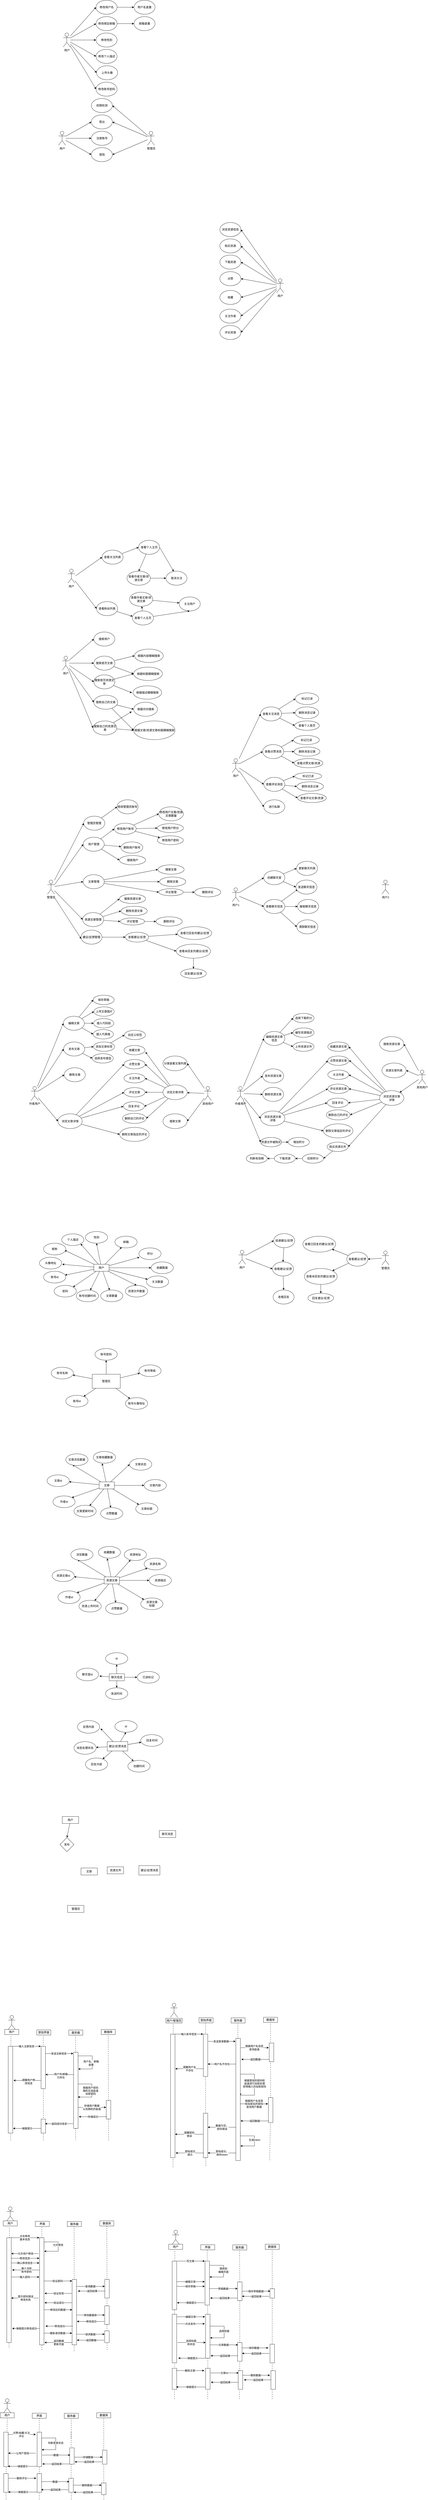 <mxfile version="14.6.1" type="github">
  <diagram id="C5RBs43oDa-KdzZeNtuy" name="Page-1">
    <mxGraphModel dx="2200" dy="769" grid="1" gridSize="10" guides="1" tooltips="1" connect="1" arrows="1" fold="1" page="1" pageScale="1" pageWidth="827" pageHeight="1169" math="0" shadow="0">
      <root>
        <mxCell id="WIyWlLk6GJQsqaUBKTNV-0" />
        <mxCell id="WIyWlLk6GJQsqaUBKTNV-1" parent="WIyWlLk6GJQsqaUBKTNV-0" />
        <mxCell id="thk-i_oiHUu1MFAnJIQH-13" style="rounded=0;orthogonalLoop=1;jettySize=auto;html=1;entryX=0;entryY=0.5;entryDx=0;entryDy=0;" parent="WIyWlLk6GJQsqaUBKTNV-1" source="thk-i_oiHUu1MFAnJIQH-0" target="thk-i_oiHUu1MFAnJIQH-8" edge="1">
          <mxGeometry relative="1" as="geometry" />
        </mxCell>
        <mxCell id="s0_QOfzXOmme4zOiCUI5-184" style="edgeStyle=none;rounded=0;orthogonalLoop=1;jettySize=auto;html=1;entryX=0;entryY=0.5;entryDx=0;entryDy=0;" parent="WIyWlLk6GJQsqaUBKTNV-1" source="thk-i_oiHUu1MFAnJIQH-0" target="thk-i_oiHUu1MFAnJIQH-7" edge="1">
          <mxGeometry relative="1" as="geometry" />
        </mxCell>
        <mxCell id="s0_QOfzXOmme4zOiCUI5-186" style="edgeStyle=none;rounded=0;orthogonalLoop=1;jettySize=auto;html=1;entryX=0;entryY=0.5;entryDx=0;entryDy=0;" parent="WIyWlLk6GJQsqaUBKTNV-1" source="thk-i_oiHUu1MFAnJIQH-0" target="thk-i_oiHUu1MFAnJIQH-6" edge="1">
          <mxGeometry relative="1" as="geometry" />
        </mxCell>
        <mxCell id="thk-i_oiHUu1MFAnJIQH-0" value="用户" style="shape=umlActor;verticalLabelPosition=bottom;verticalAlign=top;html=1;outlineConnect=0;" parent="WIyWlLk6GJQsqaUBKTNV-1" vertex="1">
          <mxGeometry x="137.5" y="590" width="30" height="60" as="geometry" />
        </mxCell>
        <mxCell id="thk-i_oiHUu1MFAnJIQH-16" style="rounded=0;orthogonalLoop=1;jettySize=auto;html=1;entryX=1;entryY=0.5;entryDx=0;entryDy=0;" parent="WIyWlLk6GJQsqaUBKTNV-1" source="thk-i_oiHUu1MFAnJIQH-5" target="thk-i_oiHUu1MFAnJIQH-10" edge="1">
          <mxGeometry relative="1" as="geometry" />
        </mxCell>
        <mxCell id="thk-i_oiHUu1MFAnJIQH-17" style="rounded=0;orthogonalLoop=1;jettySize=auto;html=1;entryX=1;entryY=0.5;entryDx=0;entryDy=0;" parent="WIyWlLk6GJQsqaUBKTNV-1" source="thk-i_oiHUu1MFAnJIQH-5" target="thk-i_oiHUu1MFAnJIQH-7" edge="1">
          <mxGeometry relative="1" as="geometry" />
        </mxCell>
        <mxCell id="thk-i_oiHUu1MFAnJIQH-19" style="rounded=0;orthogonalLoop=1;jettySize=auto;html=1;entryX=1;entryY=0.5;entryDx=0;entryDy=0;" parent="WIyWlLk6GJQsqaUBKTNV-1" source="thk-i_oiHUu1MFAnJIQH-5" target="thk-i_oiHUu1MFAnJIQH-6" edge="1">
          <mxGeometry relative="1" as="geometry" />
        </mxCell>
        <mxCell id="thk-i_oiHUu1MFAnJIQH-5" value="管理员" style="shape=umlActor;verticalLabelPosition=bottom;verticalAlign=top;html=1;outlineConnect=0;" parent="WIyWlLk6GJQsqaUBKTNV-1" vertex="1">
          <mxGeometry x="517.5" y="590" width="30" height="60" as="geometry" />
        </mxCell>
        <mxCell id="thk-i_oiHUu1MFAnJIQH-6" value="登陆" style="ellipse;whiteSpace=wrap;html=1;" parent="WIyWlLk6GJQsqaUBKTNV-1" vertex="1">
          <mxGeometry x="277.5" y="660" width="90" height="60" as="geometry" />
        </mxCell>
        <mxCell id="thk-i_oiHUu1MFAnJIQH-7" value="登出" style="ellipse;whiteSpace=wrap;html=1;" parent="WIyWlLk6GJQsqaUBKTNV-1" vertex="1">
          <mxGeometry x="277.5" y="520" width="90" height="60" as="geometry" />
        </mxCell>
        <mxCell id="thk-i_oiHUu1MFAnJIQH-8" value="注册账号" style="ellipse;whiteSpace=wrap;html=1;" parent="WIyWlLk6GJQsqaUBKTNV-1" vertex="1">
          <mxGeometry x="277.5" y="590" width="90" height="60" as="geometry" />
        </mxCell>
        <mxCell id="thk-i_oiHUu1MFAnJIQH-10" value="权限检测" style="ellipse;whiteSpace=wrap;html=1;" parent="WIyWlLk6GJQsqaUBKTNV-1" vertex="1">
          <mxGeometry x="277.5" y="450" width="90" height="60" as="geometry" />
        </mxCell>
        <mxCell id="6UupY6SGxDUpPimC8WvN-0" style="rounded=0;orthogonalLoop=1;jettySize=auto;html=1;entryX=1;entryY=0.5;entryDx=0;entryDy=0;" parent="WIyWlLk6GJQsqaUBKTNV-1" source="6UupY6SGxDUpPimC8WvN-3" target="6UupY6SGxDUpPimC8WvN-4" edge="1">
          <mxGeometry relative="1" as="geometry" />
        </mxCell>
        <mxCell id="6UupY6SGxDUpPimC8WvN-1" style="rounded=0;orthogonalLoop=1;jettySize=auto;html=1;entryX=1;entryY=0.5;entryDx=0;entryDy=0;" parent="WIyWlLk6GJQsqaUBKTNV-1" source="6UupY6SGxDUpPimC8WvN-3" target="6UupY6SGxDUpPimC8WvN-5" edge="1">
          <mxGeometry relative="1" as="geometry" />
        </mxCell>
        <mxCell id="6UupY6SGxDUpPimC8WvN-2" style="rounded=0;orthogonalLoop=1;jettySize=auto;html=1;entryX=1;entryY=0.5;entryDx=0;entryDy=0;" parent="WIyWlLk6GJQsqaUBKTNV-1" source="6UupY6SGxDUpPimC8WvN-3" target="6UupY6SGxDUpPimC8WvN-6" edge="1">
          <mxGeometry relative="1" as="geometry" />
        </mxCell>
        <mxCell id="6UupY6SGxDUpPimC8WvN-12" style="rounded=0;orthogonalLoop=1;jettySize=auto;html=1;entryX=1;entryY=0.5;entryDx=0;entryDy=0;" parent="WIyWlLk6GJQsqaUBKTNV-1" source="6UupY6SGxDUpPimC8WvN-3" target="6UupY6SGxDUpPimC8WvN-8" edge="1">
          <mxGeometry relative="1" as="geometry" />
        </mxCell>
        <mxCell id="6UupY6SGxDUpPimC8WvN-13" style="rounded=0;orthogonalLoop=1;jettySize=auto;html=1;entryX=1;entryY=0.5;entryDx=0;entryDy=0;" parent="WIyWlLk6GJQsqaUBKTNV-1" source="6UupY6SGxDUpPimC8WvN-3" target="6UupY6SGxDUpPimC8WvN-9" edge="1">
          <mxGeometry relative="1" as="geometry" />
        </mxCell>
        <mxCell id="6UupY6SGxDUpPimC8WvN-14" style="rounded=0;orthogonalLoop=1;jettySize=auto;html=1;entryX=1;entryY=0.5;entryDx=0;entryDy=0;" parent="WIyWlLk6GJQsqaUBKTNV-1" source="6UupY6SGxDUpPimC8WvN-3" target="6UupY6SGxDUpPimC8WvN-10" edge="1">
          <mxGeometry relative="1" as="geometry" />
        </mxCell>
        <mxCell id="6UupY6SGxDUpPimC8WvN-16" style="rounded=0;orthogonalLoop=1;jettySize=auto;html=1;entryX=1;entryY=0.5;entryDx=0;entryDy=0;" parent="WIyWlLk6GJQsqaUBKTNV-1" source="6UupY6SGxDUpPimC8WvN-3" target="6UupY6SGxDUpPimC8WvN-7" edge="1">
          <mxGeometry relative="1" as="geometry" />
        </mxCell>
        <mxCell id="6UupY6SGxDUpPimC8WvN-3" value="用户" style="shape=umlActor;verticalLabelPosition=bottom;verticalAlign=top;html=1;outlineConnect=0;" parent="WIyWlLk6GJQsqaUBKTNV-1" vertex="1">
          <mxGeometry x="1070" y="1220" width="30" height="60" as="geometry" />
        </mxCell>
        <mxCell id="6UupY6SGxDUpPimC8WvN-4" value="点赞" style="ellipse;whiteSpace=wrap;html=1;" parent="WIyWlLk6GJQsqaUBKTNV-1" vertex="1">
          <mxGeometry x="827" y="1190" width="90" height="60" as="geometry" />
        </mxCell>
        <mxCell id="6UupY6SGxDUpPimC8WvN-5" value="购买资源" style="ellipse;whiteSpace=wrap;html=1;" parent="WIyWlLk6GJQsqaUBKTNV-1" vertex="1">
          <mxGeometry x="827" y="1050" width="90" height="60" as="geometry" />
        </mxCell>
        <mxCell id="6UupY6SGxDUpPimC8WvN-6" value="下载资源" style="ellipse;whiteSpace=wrap;html=1;" parent="WIyWlLk6GJQsqaUBKTNV-1" vertex="1">
          <mxGeometry x="827" y="1119" width="90" height="60" as="geometry" />
        </mxCell>
        <mxCell id="6UupY6SGxDUpPimC8WvN-7" value="浏览资源信息" style="ellipse;whiteSpace=wrap;html=1;" parent="WIyWlLk6GJQsqaUBKTNV-1" vertex="1">
          <mxGeometry x="827" y="980" width="90" height="60" as="geometry" />
        </mxCell>
        <mxCell id="6UupY6SGxDUpPimC8WvN-8" value="收藏" style="ellipse;whiteSpace=wrap;html=1;" parent="WIyWlLk6GJQsqaUBKTNV-1" vertex="1">
          <mxGeometry x="827" y="1270" width="90" height="60" as="geometry" />
        </mxCell>
        <mxCell id="6UupY6SGxDUpPimC8WvN-9" value="关注作者" style="ellipse;whiteSpace=wrap;html=1;" parent="WIyWlLk6GJQsqaUBKTNV-1" vertex="1">
          <mxGeometry x="827" y="1350" width="90" height="60" as="geometry" />
        </mxCell>
        <mxCell id="6UupY6SGxDUpPimC8WvN-10" value="评论资源" style="ellipse;whiteSpace=wrap;html=1;" parent="WIyWlLk6GJQsqaUBKTNV-1" vertex="1">
          <mxGeometry x="827" y="1420" width="90" height="60" as="geometry" />
        </mxCell>
        <mxCell id="6UupY6SGxDUpPimC8WvN-18" style="rounded=0;orthogonalLoop=1;jettySize=auto;html=1;entryX=0;entryY=0.5;entryDx=0;entryDy=0;" parent="WIyWlLk6GJQsqaUBKTNV-1" source="6UupY6SGxDUpPimC8WvN-20" target="6UupY6SGxDUpPimC8WvN-22" edge="1">
          <mxGeometry relative="1" as="geometry" />
        </mxCell>
        <mxCell id="s0_QOfzXOmme4zOiCUI5-346" style="edgeStyle=none;rounded=0;orthogonalLoop=1;jettySize=auto;html=1;entryX=0;entryY=0.5;entryDx=0;entryDy=0;" parent="WIyWlLk6GJQsqaUBKTNV-1" target="s0_QOfzXOmme4zOiCUI5-345" edge="1">
          <mxGeometry relative="1" as="geometry">
            <mxPoint x="210" y="2490" as="sourcePoint" />
          </mxGeometry>
        </mxCell>
        <mxCell id="6UupY6SGxDUpPimC8WvN-20" value="用户" style="shape=umlActor;verticalLabelPosition=bottom;verticalAlign=top;html=1;outlineConnect=0;" parent="WIyWlLk6GJQsqaUBKTNV-1" vertex="1">
          <mxGeometry x="177.25" y="2461" width="30" height="60" as="geometry" />
        </mxCell>
        <mxCell id="6UupY6SGxDUpPimC8WvN-21" value="关注用户" style="ellipse;whiteSpace=wrap;html=1;" parent="WIyWlLk6GJQsqaUBKTNV-1" vertex="1">
          <mxGeometry x="653.25" y="2580" width="90" height="60" as="geometry" />
        </mxCell>
        <mxCell id="s0_QOfzXOmme4zOiCUI5-371" style="edgeStyle=none;rounded=0;orthogonalLoop=1;jettySize=auto;html=1;entryX=0.008;entryY=0.383;entryDx=0;entryDy=0;entryPerimeter=0;" parent="WIyWlLk6GJQsqaUBKTNV-1" source="6UupY6SGxDUpPimC8WvN-22" target="s0_QOfzXOmme4zOiCUI5-367" edge="1">
          <mxGeometry relative="1" as="geometry" />
        </mxCell>
        <mxCell id="6UupY6SGxDUpPimC8WvN-22" value="查看粉丝列表" style="ellipse;whiteSpace=wrap;html=1;" parent="WIyWlLk6GJQsqaUBKTNV-1" vertex="1">
          <mxGeometry x="300" y="2600" width="90" height="60" as="geometry" />
        </mxCell>
        <mxCell id="6UupY6SGxDUpPimC8WvN-24" style="rounded=0;orthogonalLoop=1;jettySize=auto;html=1;entryX=0;entryY=0.5;entryDx=0;entryDy=0;" parent="WIyWlLk6GJQsqaUBKTNV-1" source="6UupY6SGxDUpPimC8WvN-27" target="6UupY6SGxDUpPimC8WvN-28" edge="1">
          <mxGeometry relative="1" as="geometry" />
        </mxCell>
        <mxCell id="6UupY6SGxDUpPimC8WvN-25" style="rounded=0;orthogonalLoop=1;jettySize=auto;html=1;entryX=0;entryY=0.5;entryDx=0;entryDy=0;" parent="WIyWlLk6GJQsqaUBKTNV-1" source="6UupY6SGxDUpPimC8WvN-27" target="6UupY6SGxDUpPimC8WvN-29" edge="1">
          <mxGeometry relative="1" as="geometry" />
        </mxCell>
        <mxCell id="6UupY6SGxDUpPimC8WvN-26" style="rounded=0;orthogonalLoop=1;jettySize=auto;html=1;entryX=0;entryY=0.5;entryDx=0;entryDy=0;" parent="WIyWlLk6GJQsqaUBKTNV-1" source="6UupY6SGxDUpPimC8WvN-27" target="6UupY6SGxDUpPimC8WvN-30" edge="1">
          <mxGeometry relative="1" as="geometry" />
        </mxCell>
        <mxCell id="s0_QOfzXOmme4zOiCUI5-389" style="edgeStyle=none;rounded=0;orthogonalLoop=1;jettySize=auto;html=1;entryX=0;entryY=0.5;entryDx=0;entryDy=0;" parent="WIyWlLk6GJQsqaUBKTNV-1" source="6UupY6SGxDUpPimC8WvN-27" target="s0_QOfzXOmme4zOiCUI5-388" edge="1">
          <mxGeometry relative="1" as="geometry" />
        </mxCell>
        <mxCell id="s0_QOfzXOmme4zOiCUI5-390" style="edgeStyle=none;rounded=0;orthogonalLoop=1;jettySize=auto;html=1;entryX=0;entryY=0.5;entryDx=0;entryDy=0;" parent="WIyWlLk6GJQsqaUBKTNV-1" source="6UupY6SGxDUpPimC8WvN-27" target="s0_QOfzXOmme4zOiCUI5-387" edge="1">
          <mxGeometry relative="1" as="geometry" />
        </mxCell>
        <mxCell id="6UupY6SGxDUpPimC8WvN-27" value="用户" style="shape=umlActor;verticalLabelPosition=bottom;verticalAlign=top;html=1;outlineConnect=0;" parent="WIyWlLk6GJQsqaUBKTNV-1" vertex="1">
          <mxGeometry x="153.25" y="2833" width="30" height="60" as="geometry" />
        </mxCell>
        <mxCell id="s0_QOfzXOmme4zOiCUI5-383" style="edgeStyle=none;rounded=0;orthogonalLoop=1;jettySize=auto;html=1;entryX=0;entryY=0.5;entryDx=0;entryDy=0;" parent="WIyWlLk6GJQsqaUBKTNV-1" source="6UupY6SGxDUpPimC8WvN-28" target="s0_QOfzXOmme4zOiCUI5-380" edge="1">
          <mxGeometry relative="1" as="geometry" />
        </mxCell>
        <mxCell id="s0_QOfzXOmme4zOiCUI5-386" style="edgeStyle=none;rounded=0;orthogonalLoop=1;jettySize=auto;html=1;entryX=0;entryY=0.5;entryDx=0;entryDy=0;" parent="WIyWlLk6GJQsqaUBKTNV-1" source="6UupY6SGxDUpPimC8WvN-28" target="s0_QOfzXOmme4zOiCUI5-381" edge="1">
          <mxGeometry relative="1" as="geometry" />
        </mxCell>
        <mxCell id="6UupY6SGxDUpPimC8WvN-28" value="搜索首页文章" style="ellipse;whiteSpace=wrap;html=1;" parent="WIyWlLk6GJQsqaUBKTNV-1" vertex="1">
          <mxGeometry x="288.25" y="2833" width="90" height="60" as="geometry" />
        </mxCell>
        <mxCell id="6UupY6SGxDUpPimC8WvN-29" value="搜索用户" style="ellipse;whiteSpace=wrap;html=1;" parent="WIyWlLk6GJQsqaUBKTNV-1" vertex="1">
          <mxGeometry x="288.25" y="2730" width="90" height="60" as="geometry" />
        </mxCell>
        <mxCell id="s0_QOfzXOmme4zOiCUI5-384" style="edgeStyle=none;rounded=0;orthogonalLoop=1;jettySize=auto;html=1;entryX=0;entryY=0.5;entryDx=0;entryDy=0;" parent="WIyWlLk6GJQsqaUBKTNV-1" source="6UupY6SGxDUpPimC8WvN-30" target="s0_QOfzXOmme4zOiCUI5-380" edge="1">
          <mxGeometry relative="1" as="geometry" />
        </mxCell>
        <mxCell id="s0_QOfzXOmme4zOiCUI5-385" style="edgeStyle=none;rounded=0;orthogonalLoop=1;jettySize=auto;html=1;" parent="WIyWlLk6GJQsqaUBKTNV-1" source="6UupY6SGxDUpPimC8WvN-30" edge="1">
          <mxGeometry relative="1" as="geometry">
            <mxPoint x="451.25" y="2990" as="targetPoint" />
          </mxGeometry>
        </mxCell>
        <mxCell id="6UupY6SGxDUpPimC8WvN-30" value="搜索首页资源文章" style="ellipse;whiteSpace=wrap;html=1;" parent="WIyWlLk6GJQsqaUBKTNV-1" vertex="1">
          <mxGeometry x="288.25" y="2913" width="90" height="60" as="geometry" />
        </mxCell>
        <mxCell id="6UupY6SGxDUpPimC8WvN-31" style="rounded=0;orthogonalLoop=1;jettySize=auto;html=1;entryX=0;entryY=0.5;entryDx=0;entryDy=0;" parent="WIyWlLk6GJQsqaUBKTNV-1" source="6UupY6SGxDUpPimC8WvN-34" target="6UupY6SGxDUpPimC8WvN-35" edge="1">
          <mxGeometry relative="1" as="geometry" />
        </mxCell>
        <mxCell id="6UupY6SGxDUpPimC8WvN-32" style="rounded=0;orthogonalLoop=1;jettySize=auto;html=1;entryX=0;entryY=0.5;entryDx=0;entryDy=0;" parent="WIyWlLk6GJQsqaUBKTNV-1" source="6UupY6SGxDUpPimC8WvN-34" target="6UupY6SGxDUpPimC8WvN-36" edge="1">
          <mxGeometry relative="1" as="geometry" />
        </mxCell>
        <mxCell id="6UupY6SGxDUpPimC8WvN-33" style="rounded=0;orthogonalLoop=1;jettySize=auto;html=1;entryX=0;entryY=0.5;entryDx=0;entryDy=0;" parent="WIyWlLk6GJQsqaUBKTNV-1" source="6UupY6SGxDUpPimC8WvN-34" target="6UupY6SGxDUpPimC8WvN-37" edge="1">
          <mxGeometry relative="1" as="geometry" />
        </mxCell>
        <mxCell id="6UupY6SGxDUpPimC8WvN-39" style="rounded=0;orthogonalLoop=1;jettySize=auto;html=1;entryX=0;entryY=0.5;entryDx=0;entryDy=0;" parent="WIyWlLk6GJQsqaUBKTNV-1" source="6UupY6SGxDUpPimC8WvN-34" target="6UupY6SGxDUpPimC8WvN-38" edge="1">
          <mxGeometry relative="1" as="geometry" />
        </mxCell>
        <mxCell id="6UupY6SGxDUpPimC8WvN-34" value="用户" style="shape=umlActor;verticalLabelPosition=bottom;verticalAlign=top;html=1;outlineConnect=0;" parent="WIyWlLk6GJQsqaUBKTNV-1" vertex="1">
          <mxGeometry x="879.88" y="3271" width="30" height="60" as="geometry" />
        </mxCell>
        <mxCell id="s0_QOfzXOmme4zOiCUI5-416" style="edgeStyle=none;rounded=0;orthogonalLoop=1;jettySize=auto;html=1;entryX=0;entryY=0.5;entryDx=0;entryDy=0;" parent="WIyWlLk6GJQsqaUBKTNV-1" source="6UupY6SGxDUpPimC8WvN-35" target="s0_QOfzXOmme4zOiCUI5-399" edge="1">
          <mxGeometry relative="1" as="geometry" />
        </mxCell>
        <mxCell id="s0_QOfzXOmme4zOiCUI5-417" style="edgeStyle=none;rounded=0;orthogonalLoop=1;jettySize=auto;html=1;entryX=0;entryY=0.5;entryDx=0;entryDy=0;" parent="WIyWlLk6GJQsqaUBKTNV-1" source="6UupY6SGxDUpPimC8WvN-35" target="s0_QOfzXOmme4zOiCUI5-400" edge="1">
          <mxGeometry relative="1" as="geometry" />
        </mxCell>
        <mxCell id="s0_QOfzXOmme4zOiCUI5-419" style="edgeStyle=none;rounded=0;orthogonalLoop=1;jettySize=auto;html=1;entryX=0;entryY=0.5;entryDx=0;entryDy=0;" parent="WIyWlLk6GJQsqaUBKTNV-1" source="6UupY6SGxDUpPimC8WvN-35" target="s0_QOfzXOmme4zOiCUI5-418" edge="1">
          <mxGeometry relative="1" as="geometry" />
        </mxCell>
        <mxCell id="6UupY6SGxDUpPimC8WvN-35" value="查看点赞消息" style="ellipse;whiteSpace=wrap;html=1;" parent="WIyWlLk6GJQsqaUBKTNV-1" vertex="1">
          <mxGeometry x="1010" y="3211" width="90" height="60" as="geometry" />
        </mxCell>
        <mxCell id="s0_QOfzXOmme4zOiCUI5-413" style="edgeStyle=none;rounded=0;orthogonalLoop=1;jettySize=auto;html=1;entryX=0;entryY=0.5;entryDx=0;entryDy=0;" parent="WIyWlLk6GJQsqaUBKTNV-1" source="6UupY6SGxDUpPimC8WvN-36" target="s0_QOfzXOmme4zOiCUI5-397" edge="1">
          <mxGeometry relative="1" as="geometry" />
        </mxCell>
        <mxCell id="s0_QOfzXOmme4zOiCUI5-414" style="edgeStyle=none;rounded=0;orthogonalLoop=1;jettySize=auto;html=1;entryX=0;entryY=0.5;entryDx=0;entryDy=0;" parent="WIyWlLk6GJQsqaUBKTNV-1" source="6UupY6SGxDUpPimC8WvN-36" target="s0_QOfzXOmme4zOiCUI5-398" edge="1">
          <mxGeometry relative="1" as="geometry" />
        </mxCell>
        <mxCell id="s0_QOfzXOmme4zOiCUI5-415" style="edgeStyle=none;rounded=0;orthogonalLoop=1;jettySize=auto;html=1;entryX=0;entryY=0.5;entryDx=0;entryDy=0;" parent="WIyWlLk6GJQsqaUBKTNV-1" source="6UupY6SGxDUpPimC8WvN-36" target="s0_QOfzXOmme4zOiCUI5-412" edge="1">
          <mxGeometry relative="1" as="geometry" />
        </mxCell>
        <mxCell id="6UupY6SGxDUpPimC8WvN-36" value="查看关注消息" style="ellipse;whiteSpace=wrap;html=1;" parent="WIyWlLk6GJQsqaUBKTNV-1" vertex="1">
          <mxGeometry x="1001.13" y="3050" width="90" height="60" as="geometry" />
        </mxCell>
        <mxCell id="s0_QOfzXOmme4zOiCUI5-421" style="edgeStyle=none;rounded=0;orthogonalLoop=1;jettySize=auto;html=1;entryX=0;entryY=0.5;entryDx=0;entryDy=0;" parent="WIyWlLk6GJQsqaUBKTNV-1" source="6UupY6SGxDUpPimC8WvN-37" target="s0_QOfzXOmme4zOiCUI5-401" edge="1">
          <mxGeometry relative="1" as="geometry" />
        </mxCell>
        <mxCell id="s0_QOfzXOmme4zOiCUI5-422" style="edgeStyle=none;rounded=0;orthogonalLoop=1;jettySize=auto;html=1;entryX=0;entryY=0.5;entryDx=0;entryDy=0;" parent="WIyWlLk6GJQsqaUBKTNV-1" source="6UupY6SGxDUpPimC8WvN-37" target="s0_QOfzXOmme4zOiCUI5-402" edge="1">
          <mxGeometry relative="1" as="geometry">
            <mxPoint x="1150" y="3390" as="targetPoint" />
          </mxGeometry>
        </mxCell>
        <mxCell id="s0_QOfzXOmme4zOiCUI5-423" style="edgeStyle=none;rounded=0;orthogonalLoop=1;jettySize=auto;html=1;entryX=0;entryY=0.5;entryDx=0;entryDy=0;" parent="WIyWlLk6GJQsqaUBKTNV-1" source="6UupY6SGxDUpPimC8WvN-37" target="s0_QOfzXOmme4zOiCUI5-420" edge="1">
          <mxGeometry relative="1" as="geometry" />
        </mxCell>
        <mxCell id="6UupY6SGxDUpPimC8WvN-37" value="&lt;span style=&quot;color: rgb(0 , 0 , 0) ; font-family: &amp;#34;helvetica&amp;#34; ; font-size: 12px ; font-style: normal ; font-weight: 400 ; letter-spacing: normal ; text-align: center ; text-indent: 0px ; text-transform: none ; word-spacing: 0px ; background-color: rgb(248 , 249 , 250) ; display: inline ; float: none&quot;&gt;查看评论消息&lt;/span&gt;" style="ellipse;whiteSpace=wrap;html=1;" parent="WIyWlLk6GJQsqaUBKTNV-1" vertex="1">
          <mxGeometry x="1014.88" y="3351" width="90" height="60" as="geometry" />
        </mxCell>
        <mxCell id="6UupY6SGxDUpPimC8WvN-38" value="进行私聊" style="ellipse;whiteSpace=wrap;html=1;" parent="WIyWlLk6GJQsqaUBKTNV-1" vertex="1">
          <mxGeometry x="1014.88" y="3447" width="90" height="60" as="geometry" />
        </mxCell>
        <mxCell id="6UupY6SGxDUpPimC8WvN-40" style="rounded=0;orthogonalLoop=1;jettySize=auto;html=1;entryX=0;entryY=0.5;entryDx=0;entryDy=0;" parent="WIyWlLk6GJQsqaUBKTNV-1" source="6UupY6SGxDUpPimC8WvN-44" target="6UupY6SGxDUpPimC8WvN-45" edge="1">
          <mxGeometry relative="1" as="geometry" />
        </mxCell>
        <mxCell id="6UupY6SGxDUpPimC8WvN-41" style="rounded=0;orthogonalLoop=1;jettySize=auto;html=1;entryX=0;entryY=0.5;entryDx=0;entryDy=0;" parent="WIyWlLk6GJQsqaUBKTNV-1" source="6UupY6SGxDUpPimC8WvN-44" target="6UupY6SGxDUpPimC8WvN-46" edge="1">
          <mxGeometry relative="1" as="geometry" />
        </mxCell>
        <mxCell id="6UupY6SGxDUpPimC8WvN-44" value="用户1" style="shape=umlActor;verticalLabelPosition=bottom;verticalAlign=top;html=1;outlineConnect=0;" parent="WIyWlLk6GJQsqaUBKTNV-1" vertex="1">
          <mxGeometry x="879.88" y="3823" width="30" height="60" as="geometry" />
        </mxCell>
        <mxCell id="s0_QOfzXOmme4zOiCUI5-428" style="edgeStyle=none;rounded=0;orthogonalLoop=1;jettySize=auto;html=1;entryX=0.087;entryY=0.667;entryDx=0;entryDy=0;entryPerimeter=0;" parent="WIyWlLk6GJQsqaUBKTNV-1" source="6UupY6SGxDUpPimC8WvN-45" target="6UupY6SGxDUpPimC8WvN-47" edge="1">
          <mxGeometry relative="1" as="geometry" />
        </mxCell>
        <mxCell id="s0_QOfzXOmme4zOiCUI5-430" style="edgeStyle=none;rounded=0;orthogonalLoop=1;jettySize=auto;html=1;" parent="WIyWlLk6GJQsqaUBKTNV-1" source="6UupY6SGxDUpPimC8WvN-45" target="s0_QOfzXOmme4zOiCUI5-429" edge="1">
          <mxGeometry relative="1" as="geometry" />
        </mxCell>
        <mxCell id="s0_QOfzXOmme4zOiCUI5-432" style="edgeStyle=none;rounded=0;orthogonalLoop=1;jettySize=auto;html=1;entryX=0;entryY=0.5;entryDx=0;entryDy=0;" parent="WIyWlLk6GJQsqaUBKTNV-1" source="6UupY6SGxDUpPimC8WvN-45" target="s0_QOfzXOmme4zOiCUI5-431" edge="1">
          <mxGeometry relative="1" as="geometry" />
        </mxCell>
        <mxCell id="6UupY6SGxDUpPimC8WvN-45" value="查看聊天信息" style="ellipse;whiteSpace=wrap;html=1;" parent="WIyWlLk6GJQsqaUBKTNV-1" vertex="1">
          <mxGeometry x="1014.88" y="3873" width="90" height="60" as="geometry" />
        </mxCell>
        <mxCell id="s0_QOfzXOmme4zOiCUI5-424" style="edgeStyle=none;rounded=0;orthogonalLoop=1;jettySize=auto;html=1;entryX=0;entryY=0.5;entryDx=0;entryDy=0;" parent="WIyWlLk6GJQsqaUBKTNV-1" source="6UupY6SGxDUpPimC8WvN-46" target="6UupY6SGxDUpPimC8WvN-47" edge="1">
          <mxGeometry relative="1" as="geometry" />
        </mxCell>
        <mxCell id="s0_QOfzXOmme4zOiCUI5-434" style="edgeStyle=none;rounded=0;orthogonalLoop=1;jettySize=auto;html=1;entryX=0;entryY=0.5;entryDx=0;entryDy=0;" parent="WIyWlLk6GJQsqaUBKTNV-1" source="6UupY6SGxDUpPimC8WvN-46" target="s0_QOfzXOmme4zOiCUI5-433" edge="1">
          <mxGeometry relative="1" as="geometry" />
        </mxCell>
        <mxCell id="6UupY6SGxDUpPimC8WvN-46" value="创建聊天室" style="ellipse;whiteSpace=wrap;html=1;" parent="WIyWlLk6GJQsqaUBKTNV-1" vertex="1">
          <mxGeometry x="1014.88" y="3750" width="90" height="60" as="geometry" />
        </mxCell>
        <mxCell id="6UupY6SGxDUpPimC8WvN-47" value="&lt;span style=&quot;color: rgb(0 , 0 , 0) ; font-family: &amp;#34;helvetica&amp;#34; ; font-size: 12px ; font-style: normal ; font-weight: 400 ; letter-spacing: normal ; text-align: center ; text-indent: 0px ; text-transform: none ; word-spacing: 0px ; background-color: rgb(248 , 249 , 250) ; display: inline ; float: none&quot;&gt;发送聊天信息&lt;/span&gt;" style="ellipse;whiteSpace=wrap;html=1;" parent="WIyWlLk6GJQsqaUBKTNV-1" vertex="1">
          <mxGeometry x="1152.18" y="3790" width="90" height="60" as="geometry" />
        </mxCell>
        <mxCell id="6UupY6SGxDUpPimC8WvN-49" style="rounded=0;orthogonalLoop=1;jettySize=auto;html=1;entryX=0;entryY=0.5;entryDx=0;entryDy=0;" parent="WIyWlLk6GJQsqaUBKTNV-1" source="6UupY6SGxDUpPimC8WvN-52" target="6UupY6SGxDUpPimC8WvN-53" edge="1">
          <mxGeometry relative="1" as="geometry">
            <mxPoint x="169.667" y="3822.833" as="sourcePoint" />
          </mxGeometry>
        </mxCell>
        <mxCell id="6UupY6SGxDUpPimC8WvN-50" style="rounded=0;orthogonalLoop=1;jettySize=auto;html=1;entryX=0;entryY=0.5;entryDx=0;entryDy=0;exitX=1;exitY=0.333;exitDx=0;exitDy=0;exitPerimeter=0;" parent="WIyWlLk6GJQsqaUBKTNV-1" source="6UupY6SGxDUpPimC8WvN-52" target="6UupY6SGxDUpPimC8WvN-54" edge="1">
          <mxGeometry relative="1" as="geometry">
            <mxPoint x="145.739" y="3808.895" as="sourcePoint" />
          </mxGeometry>
        </mxCell>
        <mxCell id="6UupY6SGxDUpPimC8WvN-51" style="rounded=0;orthogonalLoop=1;jettySize=auto;html=1;entryX=0;entryY=0.5;entryDx=0;entryDy=0;" parent="WIyWlLk6GJQsqaUBKTNV-1" source="6UupY6SGxDUpPimC8WvN-52" target="6UupY6SGxDUpPimC8WvN-55" edge="1">
          <mxGeometry relative="1" as="geometry">
            <mxPoint x="153.183" y="3862.712" as="sourcePoint" />
          </mxGeometry>
        </mxCell>
        <mxCell id="6UupY6SGxDUpPimC8WvN-65" style="rounded=0;orthogonalLoop=1;jettySize=auto;html=1;entryX=0;entryY=0.5;entryDx=0;entryDy=0;" parent="WIyWlLk6GJQsqaUBKTNV-1" source="6UupY6SGxDUpPimC8WvN-52" target="6UupY6SGxDUpPimC8WvN-64" edge="1">
          <mxGeometry relative="1" as="geometry">
            <mxPoint x="142.87" y="3810" as="sourcePoint" />
          </mxGeometry>
        </mxCell>
        <mxCell id="6UupY6SGxDUpPimC8WvN-66" style="rounded=0;orthogonalLoop=1;jettySize=auto;html=1;entryX=0.011;entryY=0.617;entryDx=0;entryDy=0;entryPerimeter=0;" parent="WIyWlLk6GJQsqaUBKTNV-1" target="6UupY6SGxDUpPimC8WvN-63" edge="1">
          <mxGeometry relative="1" as="geometry">
            <mxPoint x="120" y="3865" as="sourcePoint" />
          </mxGeometry>
        </mxCell>
        <mxCell id="6UupY6SGxDUpPimC8WvN-52" value="管理员" style="shape=umlActor;verticalLabelPosition=bottom;verticalAlign=top;html=1;outlineConnect=0;" parent="WIyWlLk6GJQsqaUBKTNV-1" vertex="1">
          <mxGeometry x="90" y="3790" width="30" height="60" as="geometry" />
        </mxCell>
        <mxCell id="s0_QOfzXOmme4zOiCUI5-468" style="edgeStyle=none;rounded=0;orthogonalLoop=1;jettySize=auto;html=1;entryX=0;entryY=0.5;entryDx=0;entryDy=0;" parent="WIyWlLk6GJQsqaUBKTNV-1" source="6UupY6SGxDUpPimC8WvN-53" target="s0_QOfzXOmme4zOiCUI5-465" edge="1">
          <mxGeometry relative="1" as="geometry" />
        </mxCell>
        <mxCell id="s0_QOfzXOmme4zOiCUI5-469" style="edgeStyle=none;rounded=0;orthogonalLoop=1;jettySize=auto;html=1;entryX=0;entryY=0.5;entryDx=0;entryDy=0;" parent="WIyWlLk6GJQsqaUBKTNV-1" source="6UupY6SGxDUpPimC8WvN-53" target="s0_QOfzXOmme4zOiCUI5-466" edge="1">
          <mxGeometry relative="1" as="geometry" />
        </mxCell>
        <mxCell id="s0_QOfzXOmme4zOiCUI5-470" style="edgeStyle=none;rounded=0;orthogonalLoop=1;jettySize=auto;html=1;entryX=0;entryY=0.5;entryDx=0;entryDy=0;" parent="WIyWlLk6GJQsqaUBKTNV-1" source="6UupY6SGxDUpPimC8WvN-53" target="s0_QOfzXOmme4zOiCUI5-14" edge="1">
          <mxGeometry relative="1" as="geometry" />
        </mxCell>
        <mxCell id="6UupY6SGxDUpPimC8WvN-53" value="文章管理" style="ellipse;whiteSpace=wrap;html=1;" parent="WIyWlLk6GJQsqaUBKTNV-1" vertex="1">
          <mxGeometry x="242.75" y="3767" width="90" height="60" as="geometry" />
        </mxCell>
        <mxCell id="s0_QOfzXOmme4zOiCUI5-453" style="edgeStyle=none;rounded=0;orthogonalLoop=1;jettySize=auto;html=1;entryX=0;entryY=0.5;entryDx=0;entryDy=0;" parent="WIyWlLk6GJQsqaUBKTNV-1" source="6UupY6SGxDUpPimC8WvN-54" target="s0_QOfzXOmme4zOiCUI5-451" edge="1">
          <mxGeometry relative="1" as="geometry" />
        </mxCell>
        <mxCell id="s0_QOfzXOmme4zOiCUI5-454" style="edgeStyle=none;rounded=0;orthogonalLoop=1;jettySize=auto;html=1;" parent="WIyWlLk6GJQsqaUBKTNV-1" source="6UupY6SGxDUpPimC8WvN-54" target="s0_QOfzXOmme4zOiCUI5-452" edge="1">
          <mxGeometry relative="1" as="geometry" />
        </mxCell>
        <mxCell id="s0_QOfzXOmme4zOiCUI5-464" style="edgeStyle=none;rounded=0;orthogonalLoop=1;jettySize=auto;html=1;entryX=0;entryY=0.5;entryDx=0;entryDy=0;" parent="WIyWlLk6GJQsqaUBKTNV-1" source="6UupY6SGxDUpPimC8WvN-54" target="s0_QOfzXOmme4zOiCUI5-462" edge="1">
          <mxGeometry relative="1" as="geometry" />
        </mxCell>
        <mxCell id="6UupY6SGxDUpPimC8WvN-54" value="用户管理" style="ellipse;whiteSpace=wrap;html=1;" parent="WIyWlLk6GJQsqaUBKTNV-1" vertex="1">
          <mxGeometry x="242.75" y="3607" width="90" height="60" as="geometry" />
        </mxCell>
        <mxCell id="s0_QOfzXOmme4zOiCUI5-485" style="edgeStyle=none;rounded=0;orthogonalLoop=1;jettySize=auto;html=1;entryX=0;entryY=0.5;entryDx=0;entryDy=0;" parent="WIyWlLk6GJQsqaUBKTNV-1" source="6UupY6SGxDUpPimC8WvN-55" target="s0_QOfzXOmme4zOiCUI5-474" edge="1">
          <mxGeometry relative="1" as="geometry" />
        </mxCell>
        <mxCell id="s0_QOfzXOmme4zOiCUI5-486" style="edgeStyle=none;rounded=0;orthogonalLoop=1;jettySize=auto;html=1;entryX=0;entryY=0.5;entryDx=0;entryDy=0;" parent="WIyWlLk6GJQsqaUBKTNV-1" source="6UupY6SGxDUpPimC8WvN-55" target="s0_QOfzXOmme4zOiCUI5-475" edge="1">
          <mxGeometry relative="1" as="geometry" />
        </mxCell>
        <mxCell id="s0_QOfzXOmme4zOiCUI5-487" style="edgeStyle=none;rounded=0;orthogonalLoop=1;jettySize=auto;html=1;entryX=0;entryY=0.5;entryDx=0;entryDy=0;" parent="WIyWlLk6GJQsqaUBKTNV-1" source="6UupY6SGxDUpPimC8WvN-55" target="s0_QOfzXOmme4zOiCUI5-473" edge="1">
          <mxGeometry relative="1" as="geometry" />
        </mxCell>
        <mxCell id="6UupY6SGxDUpPimC8WvN-55" value="&lt;span style=&quot;color: rgb(0 , 0 , 0) ; font-family: &amp;#34;helvetica&amp;#34; ; font-size: 12px ; font-style: normal ; font-weight: 400 ; letter-spacing: normal ; text-align: center ; text-indent: 0px ; text-transform: none ; word-spacing: 0px ; background-color: rgb(248 , 249 , 250) ; display: inline ; float: none&quot;&gt;资源文章管理&lt;/span&gt;" style="ellipse;whiteSpace=wrap;html=1;" parent="WIyWlLk6GJQsqaUBKTNV-1" vertex="1">
          <mxGeometry x="240.38" y="3929" width="90" height="60" as="geometry" />
        </mxCell>
        <mxCell id="s0_QOfzXOmme4zOiCUI5-484" style="edgeStyle=none;rounded=0;orthogonalLoop=1;jettySize=auto;html=1;entryX=0;entryY=0.5;entryDx=0;entryDy=0;" parent="WIyWlLk6GJQsqaUBKTNV-1" source="6UupY6SGxDUpPimC8WvN-63" target="s0_QOfzXOmme4zOiCUI5-479" edge="1">
          <mxGeometry relative="1" as="geometry" />
        </mxCell>
        <mxCell id="6UupY6SGxDUpPimC8WvN-63" value="&lt;span style=&quot;color: rgb(0 , 0 , 0) ; font-family: &amp;#34;helvetica&amp;#34; ; font-size: 12px ; font-style: normal ; font-weight: 400 ; letter-spacing: normal ; text-align: center ; text-indent: 0px ; text-transform: none ; word-spacing: 0px ; background-color: rgb(248 , 249 , 250) ; display: inline ; float: none&quot;&gt;建议/反馈管理&lt;/span&gt;" style="ellipse;whiteSpace=wrap;html=1;" parent="WIyWlLk6GJQsqaUBKTNV-1" vertex="1">
          <mxGeometry x="233.25" y="4004" width="90" height="60" as="geometry" />
        </mxCell>
        <mxCell id="s0_QOfzXOmme4zOiCUI5-448" style="edgeStyle=none;rounded=0;orthogonalLoop=1;jettySize=auto;html=1;entryX=0;entryY=0.5;entryDx=0;entryDy=0;" parent="WIyWlLk6GJQsqaUBKTNV-1" source="6UupY6SGxDUpPimC8WvN-64" target="s0_QOfzXOmme4zOiCUI5-447" edge="1">
          <mxGeometry relative="1" as="geometry" />
        </mxCell>
        <mxCell id="6UupY6SGxDUpPimC8WvN-64" value="&lt;span style=&quot;color: rgb(0 , 0 , 0) ; font-family: &amp;#34;helvetica&amp;#34; ; font-size: 12px ; font-style: normal ; font-weight: 400 ; letter-spacing: normal ; text-align: center ; text-indent: 0px ; text-transform: none ; word-spacing: 0px ; background-color: rgb(248 , 249 , 250) ; display: inline ; float: none&quot;&gt;管理员管理&lt;/span&gt;" style="ellipse;whiteSpace=wrap;html=1;" parent="WIyWlLk6GJQsqaUBKTNV-1" vertex="1">
          <mxGeometry x="245" y="3517" width="90" height="60" as="geometry" />
        </mxCell>
        <mxCell id="s0_QOfzXOmme4zOiCUI5-0" style="rounded=0;orthogonalLoop=1;jettySize=auto;html=1;entryX=0;entryY=0.5;entryDx=0;entryDy=0;" parent="WIyWlLk6GJQsqaUBKTNV-1" source="s0_QOfzXOmme4zOiCUI5-5" target="s0_QOfzXOmme4zOiCUI5-6" edge="1">
          <mxGeometry relative="1" as="geometry" />
        </mxCell>
        <mxCell id="s0_QOfzXOmme4zOiCUI5-1" style="rounded=0;orthogonalLoop=1;jettySize=auto;html=1;entryX=0;entryY=0.5;entryDx=0;entryDy=0;" parent="WIyWlLk6GJQsqaUBKTNV-1" source="s0_QOfzXOmme4zOiCUI5-5" target="s0_QOfzXOmme4zOiCUI5-7" edge="1">
          <mxGeometry relative="1" as="geometry" />
        </mxCell>
        <mxCell id="s0_QOfzXOmme4zOiCUI5-5" value="用户" style="shape=umlActor;verticalLabelPosition=bottom;verticalAlign=top;html=1;outlineConnect=0;" parent="WIyWlLk6GJQsqaUBKTNV-1" vertex="1">
          <mxGeometry x="907.19" y="5372" width="30" height="60" as="geometry" />
        </mxCell>
        <mxCell id="s0_QOfzXOmme4zOiCUI5-435" style="edgeStyle=none;rounded=0;orthogonalLoop=1;jettySize=auto;html=1;entryX=0.5;entryY=0;entryDx=0;entryDy=0;" parent="WIyWlLk6GJQsqaUBKTNV-1" source="s0_QOfzXOmme4zOiCUI5-6" target="s0_QOfzXOmme4zOiCUI5-8" edge="1">
          <mxGeometry relative="1" as="geometry" />
        </mxCell>
        <mxCell id="s0_QOfzXOmme4zOiCUI5-6" value="查看建议/反馈" style="ellipse;whiteSpace=wrap;html=1;" parent="WIyWlLk6GJQsqaUBKTNV-1" vertex="1">
          <mxGeometry x="1052.06" y="5422" width="90" height="60" as="geometry" />
        </mxCell>
        <mxCell id="s0_QOfzXOmme4zOiCUI5-436" style="edgeStyle=none;rounded=0;orthogonalLoop=1;jettySize=auto;html=1;entryX=0.5;entryY=0;entryDx=0;entryDy=0;" parent="WIyWlLk6GJQsqaUBKTNV-1" source="s0_QOfzXOmme4zOiCUI5-7" target="s0_QOfzXOmme4zOiCUI5-6" edge="1">
          <mxGeometry relative="1" as="geometry" />
        </mxCell>
        <mxCell id="s0_QOfzXOmme4zOiCUI5-7" value="投递建议/反馈" style="ellipse;whiteSpace=wrap;html=1;" parent="WIyWlLk6GJQsqaUBKTNV-1" vertex="1">
          <mxGeometry x="1057.19" y="5301" width="90" height="60" as="geometry" />
        </mxCell>
        <mxCell id="s0_QOfzXOmme4zOiCUI5-8" value="查看回复" style="ellipse;whiteSpace=wrap;html=1;" parent="WIyWlLk6GJQsqaUBKTNV-1" vertex="1">
          <mxGeometry x="1054.63" y="5542" width="90" height="60" as="geometry" />
        </mxCell>
        <mxCell id="s0_QOfzXOmme4zOiCUI5-471" style="edgeStyle=none;rounded=0;orthogonalLoop=1;jettySize=auto;html=1;entryX=0;entryY=0.5;entryDx=0;entryDy=0;" parent="WIyWlLk6GJQsqaUBKTNV-1" source="s0_QOfzXOmme4zOiCUI5-14" target="s0_QOfzXOmme4zOiCUI5-467" edge="1">
          <mxGeometry relative="1" as="geometry" />
        </mxCell>
        <mxCell id="s0_QOfzXOmme4zOiCUI5-14" value="评论管理" style="ellipse;whiteSpace=wrap;html=1;" parent="WIyWlLk6GJQsqaUBKTNV-1" vertex="1">
          <mxGeometry x="566.13" y="3827" width="104.37" height="30" as="geometry" />
        </mxCell>
        <mxCell id="s0_QOfzXOmme4zOiCUI5-32" style="rounded=0;orthogonalLoop=1;jettySize=auto;html=1;entryX=0.5;entryY=1;entryDx=0;entryDy=0;" parent="WIyWlLk6GJQsqaUBKTNV-1" source="s0_QOfzXOmme4zOiCUI5-19" target="s0_QOfzXOmme4zOiCUI5-22" edge="1">
          <mxGeometry relative="1" as="geometry" />
        </mxCell>
        <mxCell id="s0_QOfzXOmme4zOiCUI5-33" style="edgeStyle=none;rounded=0;orthogonalLoop=1;jettySize=auto;html=1;entryX=0.305;entryY=0.94;entryDx=0;entryDy=0;entryPerimeter=0;" parent="WIyWlLk6GJQsqaUBKTNV-1" source="s0_QOfzXOmme4zOiCUI5-19" target="s0_QOfzXOmme4zOiCUI5-23" edge="1">
          <mxGeometry relative="1" as="geometry" />
        </mxCell>
        <mxCell id="s0_QOfzXOmme4zOiCUI5-34" style="edgeStyle=none;rounded=0;orthogonalLoop=1;jettySize=auto;html=1;entryX=1;entryY=1;entryDx=0;entryDy=0;" parent="WIyWlLk6GJQsqaUBKTNV-1" source="s0_QOfzXOmme4zOiCUI5-19" target="s0_QOfzXOmme4zOiCUI5-21" edge="1">
          <mxGeometry relative="1" as="geometry" />
        </mxCell>
        <mxCell id="s0_QOfzXOmme4zOiCUI5-35" style="edgeStyle=none;rounded=0;orthogonalLoop=1;jettySize=auto;html=1;" parent="WIyWlLk6GJQsqaUBKTNV-1" source="s0_QOfzXOmme4zOiCUI5-19" edge="1">
          <mxGeometry relative="1" as="geometry">
            <mxPoint x="163.25" y="5372" as="targetPoint" />
          </mxGeometry>
        </mxCell>
        <mxCell id="s0_QOfzXOmme4zOiCUI5-36" style="edgeStyle=none;rounded=0;orthogonalLoop=1;jettySize=auto;html=1;" parent="WIyWlLk6GJQsqaUBKTNV-1" source="s0_QOfzXOmme4zOiCUI5-19" edge="1">
          <mxGeometry relative="1" as="geometry">
            <mxPoint x="153.25" y="5432" as="targetPoint" />
          </mxGeometry>
        </mxCell>
        <mxCell id="s0_QOfzXOmme4zOiCUI5-37" style="edgeStyle=none;rounded=0;orthogonalLoop=1;jettySize=auto;html=1;entryX=1;entryY=0;entryDx=0;entryDy=0;" parent="WIyWlLk6GJQsqaUBKTNV-1" source="s0_QOfzXOmme4zOiCUI5-19" target="s0_QOfzXOmme4zOiCUI5-25" edge="1">
          <mxGeometry relative="1" as="geometry" />
        </mxCell>
        <mxCell id="s0_QOfzXOmme4zOiCUI5-38" style="edgeStyle=none;rounded=0;orthogonalLoop=1;jettySize=auto;html=1;" parent="WIyWlLk6GJQsqaUBKTNV-1" source="s0_QOfzXOmme4zOiCUI5-19" target="s0_QOfzXOmme4zOiCUI5-26" edge="1">
          <mxGeometry relative="1" as="geometry" />
        </mxCell>
        <mxCell id="s0_QOfzXOmme4zOiCUI5-39" style="edgeStyle=none;rounded=0;orthogonalLoop=1;jettySize=auto;html=1;" parent="WIyWlLk6GJQsqaUBKTNV-1" source="s0_QOfzXOmme4zOiCUI5-19" target="s0_QOfzXOmme4zOiCUI5-27" edge="1">
          <mxGeometry relative="1" as="geometry" />
        </mxCell>
        <mxCell id="s0_QOfzXOmme4zOiCUI5-40" style="edgeStyle=none;rounded=0;orthogonalLoop=1;jettySize=auto;html=1;entryX=0.5;entryY=0;entryDx=0;entryDy=0;" parent="WIyWlLk6GJQsqaUBKTNV-1" source="s0_QOfzXOmme4zOiCUI5-19" target="s0_QOfzXOmme4zOiCUI5-31" edge="1">
          <mxGeometry relative="1" as="geometry" />
        </mxCell>
        <mxCell id="s0_QOfzXOmme4zOiCUI5-41" style="edgeStyle=none;rounded=0;orthogonalLoop=1;jettySize=auto;html=1;" parent="WIyWlLk6GJQsqaUBKTNV-1" source="s0_QOfzXOmme4zOiCUI5-19" target="s0_QOfzXOmme4zOiCUI5-28" edge="1">
          <mxGeometry relative="1" as="geometry" />
        </mxCell>
        <mxCell id="s0_QOfzXOmme4zOiCUI5-42" style="edgeStyle=none;rounded=0;orthogonalLoop=1;jettySize=auto;html=1;entryX=0;entryY=0.5;entryDx=0;entryDy=0;" parent="WIyWlLk6GJQsqaUBKTNV-1" source="s0_QOfzXOmme4zOiCUI5-19" target="s0_QOfzXOmme4zOiCUI5-29" edge="1">
          <mxGeometry relative="1" as="geometry" />
        </mxCell>
        <mxCell id="s0_QOfzXOmme4zOiCUI5-43" style="edgeStyle=none;rounded=0;orthogonalLoop=1;jettySize=auto;html=1;entryX=0.026;entryY=0.8;entryDx=0;entryDy=0;entryPerimeter=0;" parent="WIyWlLk6GJQsqaUBKTNV-1" source="s0_QOfzXOmme4zOiCUI5-19" target="s0_QOfzXOmme4zOiCUI5-30" edge="1">
          <mxGeometry relative="1" as="geometry" />
        </mxCell>
        <mxCell id="s0_QOfzXOmme4zOiCUI5-78" style="edgeStyle=none;rounded=0;orthogonalLoop=1;jettySize=auto;html=1;" parent="WIyWlLk6GJQsqaUBKTNV-1" source="s0_QOfzXOmme4zOiCUI5-19" target="s0_QOfzXOmme4zOiCUI5-77" edge="1">
          <mxGeometry relative="1" as="geometry" />
        </mxCell>
        <mxCell id="s0_QOfzXOmme4zOiCUI5-19" value="用户" style="rounded=0;whiteSpace=wrap;html=1;" parent="WIyWlLk6GJQsqaUBKTNV-1" vertex="1">
          <mxGeometry x="288.25" y="5432" width="65" height="30" as="geometry" />
        </mxCell>
        <mxCell id="s0_QOfzXOmme4zOiCUI5-20" value="昵称" style="ellipse;whiteSpace=wrap;html=1;" parent="WIyWlLk6GJQsqaUBKTNV-1" vertex="1">
          <mxGeometry x="73.25" y="5342" width="95" height="50" as="geometry" />
        </mxCell>
        <mxCell id="s0_QOfzXOmme4zOiCUI5-21" value="个人描述" style="ellipse;whiteSpace=wrap;html=1;" parent="WIyWlLk6GJQsqaUBKTNV-1" vertex="1">
          <mxGeometry x="150.75" y="5302" width="95" height="50" as="geometry" />
        </mxCell>
        <mxCell id="s0_QOfzXOmme4zOiCUI5-22" value="性别&lt;span style=&quot;color: rgba(0 , 0 , 0 , 0) ; font-family: monospace ; font-size: 0px&quot;&gt;%3CmxGraphModel%3E%3Croot%3E%3CmxCell%20id%3D%220%22%2F%3E%3CmxCell%20id%3D%221%22%20parent%3D%220%22%2F%3E%3CmxCell%20id%3D%222%22%20value%3D%22%E6%98%B5%E7%A7%B0%22%20style%3D%22ellipse%3BwhiteSpace%3Dwrap%3Bhtml%3D1%3B%22%20vertex%3D%221%22%20parent%3D%221%22%3E%3CmxGeometry%20x%3D%2275%22%20y%3D%223820%22%20width%3D%2295%22%20height%3D%2250%22%20as%3D%22geometry%22%2F%3E%3C%2FmxCell%3E%3C%2Froot%3E%3C%2FmxGraphModel%3E&lt;/span&gt;" style="ellipse;whiteSpace=wrap;html=1;" parent="WIyWlLk6GJQsqaUBKTNV-1" vertex="1">
          <mxGeometry x="252.25" y="5292" width="95" height="50" as="geometry" />
        </mxCell>
        <mxCell id="s0_QOfzXOmme4zOiCUI5-23" value="邮箱" style="ellipse;whiteSpace=wrap;html=1;" parent="WIyWlLk6GJQsqaUBKTNV-1" vertex="1">
          <mxGeometry x="378.25" y="5312" width="95" height="50" as="geometry" />
        </mxCell>
        <mxCell id="s0_QOfzXOmme4zOiCUI5-24" value="头像地址" style="ellipse;whiteSpace=wrap;html=1;" parent="WIyWlLk6GJQsqaUBKTNV-1" vertex="1">
          <mxGeometry x="55.75" y="5402" width="95" height="50" as="geometry" />
        </mxCell>
        <mxCell id="s0_QOfzXOmme4zOiCUI5-25" value="密码" style="ellipse;whiteSpace=wrap;html=1;" parent="WIyWlLk6GJQsqaUBKTNV-1" vertex="1">
          <mxGeometry x="118.25" y="5522" width="95" height="50" as="geometry" />
        </mxCell>
        <mxCell id="s0_QOfzXOmme4zOiCUI5-26" value="账号创建时间" style="ellipse;whiteSpace=wrap;html=1;" parent="WIyWlLk6GJQsqaUBKTNV-1" vertex="1">
          <mxGeometry x="213.25" y="5542" width="95" height="50" as="geometry" />
        </mxCell>
        <mxCell id="s0_QOfzXOmme4zOiCUI5-27" value="文章数量" style="ellipse;whiteSpace=wrap;html=1;" parent="WIyWlLk6GJQsqaUBKTNV-1" vertex="1">
          <mxGeometry x="317.25" y="5542" width="95" height="50" as="geometry" />
        </mxCell>
        <mxCell id="s0_QOfzXOmme4zOiCUI5-28" value="关注数量" style="ellipse;whiteSpace=wrap;html=1;" parent="WIyWlLk6GJQsqaUBKTNV-1" vertex="1">
          <mxGeometry x="513.25" y="5482" width="95" height="50" as="geometry" />
        </mxCell>
        <mxCell id="s0_QOfzXOmme4zOiCUI5-29" value="收藏数量&lt;span style=&quot;color: rgba(0 , 0 , 0 , 0) ; font-family: monospace ; font-size: 0px&quot;&gt;%3CmxGraphModel%3E%3Croot%3E%3CmxCell%20id%3D%220%22%2F%3E%3CmxCell%20id%3D%221%22%20parent%3D%220%22%2F%3E%3CmxCell%20id%3D%222%22%20value%3D%22%E6%96%87%E7%AB%A0%E6%95%B0%E9%87%8F%22%20style%3D%22ellipse%3BwhiteSpace%3Dwrap%3Bhtml%3D1%3B%22%20vertex%3D%221%22%20parent%3D%221%22%3E%3CmxGeometry%20x%3D%22474%22%20y%3D%223970%22%20width%3D%2295%22%20height%3D%2250%22%20as%3D%22geometry%22%2F%3E%3C%2FmxCell%3E%3C%2Froot%3E%3C%2FmxGraphModel%3E&lt;/span&gt;" style="ellipse;whiteSpace=wrap;html=1;" parent="WIyWlLk6GJQsqaUBKTNV-1" vertex="1">
          <mxGeometry x="533.25" y="5422" width="95" height="50" as="geometry" />
        </mxCell>
        <mxCell id="s0_QOfzXOmme4zOiCUI5-30" value="积分" style="ellipse;whiteSpace=wrap;html=1;" parent="WIyWlLk6GJQsqaUBKTNV-1" vertex="1">
          <mxGeometry x="480.75" y="5362" width="95" height="50" as="geometry" />
        </mxCell>
        <mxCell id="s0_QOfzXOmme4zOiCUI5-31" value="资源文件数量" style="ellipse;whiteSpace=wrap;html=1;" parent="WIyWlLk6GJQsqaUBKTNV-1" vertex="1">
          <mxGeometry x="423.25" y="5522" width="95" height="50" as="geometry" />
        </mxCell>
        <mxCell id="s0_QOfzXOmme4zOiCUI5-79" style="edgeStyle=none;rounded=0;orthogonalLoop=1;jettySize=auto;html=1;" parent="WIyWlLk6GJQsqaUBKTNV-1" source="s0_QOfzXOmme4zOiCUI5-71" target="s0_QOfzXOmme4zOiCUI5-72" edge="1">
          <mxGeometry relative="1" as="geometry" />
        </mxCell>
        <mxCell id="s0_QOfzXOmme4zOiCUI5-80" style="edgeStyle=none;rounded=0;orthogonalLoop=1;jettySize=auto;html=1;" parent="WIyWlLk6GJQsqaUBKTNV-1" source="s0_QOfzXOmme4zOiCUI5-71" target="s0_QOfzXOmme4zOiCUI5-76" edge="1">
          <mxGeometry relative="1" as="geometry" />
        </mxCell>
        <mxCell id="s0_QOfzXOmme4zOiCUI5-81" style="edgeStyle=none;rounded=0;orthogonalLoop=1;jettySize=auto;html=1;" parent="WIyWlLk6GJQsqaUBKTNV-1" source="s0_QOfzXOmme4zOiCUI5-71" target="s0_QOfzXOmme4zOiCUI5-75" edge="1">
          <mxGeometry relative="1" as="geometry" />
        </mxCell>
        <mxCell id="s0_QOfzXOmme4zOiCUI5-82" style="edgeStyle=none;rounded=0;orthogonalLoop=1;jettySize=auto;html=1;" parent="WIyWlLk6GJQsqaUBKTNV-1" source="s0_QOfzXOmme4zOiCUI5-71" target="s0_QOfzXOmme4zOiCUI5-74" edge="1">
          <mxGeometry relative="1" as="geometry" />
        </mxCell>
        <mxCell id="s0_QOfzXOmme4zOiCUI5-83" value="" style="edgeStyle=none;rounded=0;orthogonalLoop=1;jettySize=auto;html=1;" parent="WIyWlLk6GJQsqaUBKTNV-1" source="s0_QOfzXOmme4zOiCUI5-71" target="s0_QOfzXOmme4zOiCUI5-73" edge="1">
          <mxGeometry relative="1" as="geometry" />
        </mxCell>
        <mxCell id="s0_QOfzXOmme4zOiCUI5-71" value="管理员" style="rounded=0;whiteSpace=wrap;html=1;" parent="WIyWlLk6GJQsqaUBKTNV-1" vertex="1">
          <mxGeometry x="281.25" y="5902" width="120" height="60" as="geometry" />
        </mxCell>
        <mxCell id="s0_QOfzXOmme4zOiCUI5-72" value="账号名称" style="ellipse;whiteSpace=wrap;html=1;" parent="WIyWlLk6GJQsqaUBKTNV-1" vertex="1">
          <mxGeometry x="105.75" y="5872" width="95" height="50" as="geometry" />
        </mxCell>
        <mxCell id="s0_QOfzXOmme4zOiCUI5-73" value="账号密码" style="ellipse;whiteSpace=wrap;html=1;" parent="WIyWlLk6GJQsqaUBKTNV-1" vertex="1">
          <mxGeometry x="293.25" y="5792" width="95" height="50" as="geometry" />
        </mxCell>
        <mxCell id="s0_QOfzXOmme4zOiCUI5-74" value="账号等级" style="ellipse;whiteSpace=wrap;html=1;" parent="WIyWlLk6GJQsqaUBKTNV-1" vertex="1">
          <mxGeometry x="480.75" y="5862" width="95" height="50" as="geometry" />
        </mxCell>
        <mxCell id="s0_QOfzXOmme4zOiCUI5-75" value="账号头像地址" style="ellipse;whiteSpace=wrap;html=1;" parent="WIyWlLk6GJQsqaUBKTNV-1" vertex="1">
          <mxGeometry x="423.25" y="6002" width="95" height="50" as="geometry" />
        </mxCell>
        <mxCell id="s0_QOfzXOmme4zOiCUI5-76" value="账号id" style="ellipse;whiteSpace=wrap;html=1;" parent="WIyWlLk6GJQsqaUBKTNV-1" vertex="1">
          <mxGeometry x="168.25" y="5992" width="95" height="50" as="geometry" />
        </mxCell>
        <mxCell id="s0_QOfzXOmme4zOiCUI5-77" value="账号id" style="ellipse;whiteSpace=wrap;html=1;" parent="WIyWlLk6GJQsqaUBKTNV-1" vertex="1">
          <mxGeometry x="73.25" y="5462" width="95" height="50" as="geometry" />
        </mxCell>
        <mxCell id="s0_QOfzXOmme4zOiCUI5-85" style="edgeStyle=none;rounded=0;orthogonalLoop=1;jettySize=auto;html=1;entryX=0.305;entryY=0.94;entryDx=0;entryDy=0;entryPerimeter=0;" parent="WIyWlLk6GJQsqaUBKTNV-1" source="s0_QOfzXOmme4zOiCUI5-97" target="s0_QOfzXOmme4zOiCUI5-101" edge="1">
          <mxGeometry relative="1" as="geometry" />
        </mxCell>
        <mxCell id="s0_QOfzXOmme4zOiCUI5-89" style="edgeStyle=none;rounded=0;orthogonalLoop=1;jettySize=auto;html=1;entryX=1;entryY=0;entryDx=0;entryDy=0;" parent="WIyWlLk6GJQsqaUBKTNV-1" source="s0_QOfzXOmme4zOiCUI5-97" target="s0_QOfzXOmme4zOiCUI5-103" edge="1">
          <mxGeometry relative="1" as="geometry" />
        </mxCell>
        <mxCell id="s0_QOfzXOmme4zOiCUI5-90" style="edgeStyle=none;rounded=0;orthogonalLoop=1;jettySize=auto;html=1;" parent="WIyWlLk6GJQsqaUBKTNV-1" source="s0_QOfzXOmme4zOiCUI5-97" target="s0_QOfzXOmme4zOiCUI5-104" edge="1">
          <mxGeometry relative="1" as="geometry" />
        </mxCell>
        <mxCell id="s0_QOfzXOmme4zOiCUI5-91" style="edgeStyle=none;rounded=0;orthogonalLoop=1;jettySize=auto;html=1;" parent="WIyWlLk6GJQsqaUBKTNV-1" source="s0_QOfzXOmme4zOiCUI5-97" target="s0_QOfzXOmme4zOiCUI5-105" edge="1">
          <mxGeometry relative="1" as="geometry" />
        </mxCell>
        <mxCell id="s0_QOfzXOmme4zOiCUI5-92" style="edgeStyle=none;rounded=0;orthogonalLoop=1;jettySize=auto;html=1;entryX=0;entryY=0;entryDx=0;entryDy=0;" parent="WIyWlLk6GJQsqaUBKTNV-1" source="s0_QOfzXOmme4zOiCUI5-97" target="s0_QOfzXOmme4zOiCUI5-109" edge="1">
          <mxGeometry relative="1" as="geometry" />
        </mxCell>
        <mxCell id="s0_QOfzXOmme4zOiCUI5-93" style="edgeStyle=none;rounded=0;orthogonalLoop=1;jettySize=auto;html=1;" parent="WIyWlLk6GJQsqaUBKTNV-1" source="s0_QOfzXOmme4zOiCUI5-97" target="s0_QOfzXOmme4zOiCUI5-106" edge="1">
          <mxGeometry relative="1" as="geometry" />
        </mxCell>
        <mxCell id="s0_QOfzXOmme4zOiCUI5-94" style="edgeStyle=none;rounded=0;orthogonalLoop=1;jettySize=auto;html=1;entryX=0;entryY=0.5;entryDx=0;entryDy=0;" parent="WIyWlLk6GJQsqaUBKTNV-1" source="s0_QOfzXOmme4zOiCUI5-97" target="s0_QOfzXOmme4zOiCUI5-107" edge="1">
          <mxGeometry relative="1" as="geometry" />
        </mxCell>
        <mxCell id="s0_QOfzXOmme4zOiCUI5-95" style="edgeStyle=none;rounded=0;orthogonalLoop=1;jettySize=auto;html=1;entryX=0.4;entryY=1.02;entryDx=0;entryDy=0;entryPerimeter=0;" parent="WIyWlLk6GJQsqaUBKTNV-1" source="s0_QOfzXOmme4zOiCUI5-97" target="s0_QOfzXOmme4zOiCUI5-108" edge="1">
          <mxGeometry relative="1" as="geometry" />
        </mxCell>
        <mxCell id="s0_QOfzXOmme4zOiCUI5-96" style="edgeStyle=none;rounded=0;orthogonalLoop=1;jettySize=auto;html=1;" parent="WIyWlLk6GJQsqaUBKTNV-1" source="s0_QOfzXOmme4zOiCUI5-97" target="s0_QOfzXOmme4zOiCUI5-110" edge="1">
          <mxGeometry relative="1" as="geometry" />
        </mxCell>
        <mxCell id="s0_QOfzXOmme4zOiCUI5-97" value="文章" style="rounded=0;whiteSpace=wrap;html=1;" parent="WIyWlLk6GJQsqaUBKTNV-1" vertex="1">
          <mxGeometry x="311" y="6362" width="65" height="30" as="geometry" />
        </mxCell>
        <mxCell id="s0_QOfzXOmme4zOiCUI5-101" value="文章浏览数量" style="ellipse;whiteSpace=wrap;html=1;" parent="WIyWlLk6GJQsqaUBKTNV-1" vertex="1">
          <mxGeometry x="168.25" y="6242" width="95" height="50" as="geometry" />
        </mxCell>
        <mxCell id="s0_QOfzXOmme4zOiCUI5-103" value="作者id" style="ellipse;whiteSpace=wrap;html=1;" parent="WIyWlLk6GJQsqaUBKTNV-1" vertex="1">
          <mxGeometry x="113.25" y="6422" width="95" height="50" as="geometry" />
        </mxCell>
        <mxCell id="s0_QOfzXOmme4zOiCUI5-104" value="文章更新时间" style="ellipse;whiteSpace=wrap;html=1;" parent="WIyWlLk6GJQsqaUBKTNV-1" vertex="1">
          <mxGeometry x="203.25" y="6462" width="95" height="50" as="geometry" />
        </mxCell>
        <mxCell id="s0_QOfzXOmme4zOiCUI5-105" value="点赞数量" style="ellipse;whiteSpace=wrap;html=1;" parent="WIyWlLk6GJQsqaUBKTNV-1" vertex="1">
          <mxGeometry x="317.25" y="6472" width="95" height="50" as="geometry" />
        </mxCell>
        <mxCell id="s0_QOfzXOmme4zOiCUI5-106" value="文章内容" style="ellipse;whiteSpace=wrap;html=1;" parent="WIyWlLk6GJQsqaUBKTNV-1" vertex="1">
          <mxGeometry x="503.25" y="6352" width="95" height="50" as="geometry" />
        </mxCell>
        <mxCell id="s0_QOfzXOmme4zOiCUI5-107" value="文章状态" style="ellipse;whiteSpace=wrap;html=1;" parent="WIyWlLk6GJQsqaUBKTNV-1" vertex="1">
          <mxGeometry x="441" y="6262" width="95" height="50" as="geometry" />
        </mxCell>
        <mxCell id="s0_QOfzXOmme4zOiCUI5-108" value="文章收藏数量" style="ellipse;whiteSpace=wrap;html=1;" parent="WIyWlLk6GJQsqaUBKTNV-1" vertex="1">
          <mxGeometry x="285.75" y="6232" width="95" height="50" as="geometry" />
        </mxCell>
        <mxCell id="s0_QOfzXOmme4zOiCUI5-109" value="文章标题" style="ellipse;whiteSpace=wrap;html=1;" parent="WIyWlLk6GJQsqaUBKTNV-1" vertex="1">
          <mxGeometry x="467.25" y="6452" width="95" height="50" as="geometry" />
        </mxCell>
        <mxCell id="s0_QOfzXOmme4zOiCUI5-110" value="文章id" style="ellipse;whiteSpace=wrap;html=1;" parent="WIyWlLk6GJQsqaUBKTNV-1" vertex="1">
          <mxGeometry x="88.25" y="6332" width="95" height="50" as="geometry" />
        </mxCell>
        <mxCell id="s0_QOfzXOmme4zOiCUI5-111" style="edgeStyle=none;rounded=0;orthogonalLoop=1;jettySize=auto;html=1;entryX=0.305;entryY=0.94;entryDx=0;entryDy=0;entryPerimeter=0;" parent="WIyWlLk6GJQsqaUBKTNV-1" source="s0_QOfzXOmme4zOiCUI5-120" target="s0_QOfzXOmme4zOiCUI5-121" edge="1">
          <mxGeometry relative="1" as="geometry" />
        </mxCell>
        <mxCell id="s0_QOfzXOmme4zOiCUI5-112" style="edgeStyle=none;rounded=0;orthogonalLoop=1;jettySize=auto;html=1;entryX=1;entryY=0;entryDx=0;entryDy=0;" parent="WIyWlLk6GJQsqaUBKTNV-1" source="s0_QOfzXOmme4zOiCUI5-120" target="s0_QOfzXOmme4zOiCUI5-122" edge="1">
          <mxGeometry relative="1" as="geometry" />
        </mxCell>
        <mxCell id="s0_QOfzXOmme4zOiCUI5-113" style="edgeStyle=none;rounded=0;orthogonalLoop=1;jettySize=auto;html=1;" parent="WIyWlLk6GJQsqaUBKTNV-1" source="s0_QOfzXOmme4zOiCUI5-120" target="s0_QOfzXOmme4zOiCUI5-123" edge="1">
          <mxGeometry relative="1" as="geometry" />
        </mxCell>
        <mxCell id="s0_QOfzXOmme4zOiCUI5-114" style="edgeStyle=none;rounded=0;orthogonalLoop=1;jettySize=auto;html=1;" parent="WIyWlLk6GJQsqaUBKTNV-1" source="s0_QOfzXOmme4zOiCUI5-120" target="s0_QOfzXOmme4zOiCUI5-124" edge="1">
          <mxGeometry relative="1" as="geometry" />
        </mxCell>
        <mxCell id="s0_QOfzXOmme4zOiCUI5-115" style="edgeStyle=none;rounded=0;orthogonalLoop=1;jettySize=auto;html=1;entryX=0;entryY=0;entryDx=0;entryDy=0;" parent="WIyWlLk6GJQsqaUBKTNV-1" source="s0_QOfzXOmme4zOiCUI5-120" target="s0_QOfzXOmme4zOiCUI5-128" edge="1">
          <mxGeometry relative="1" as="geometry" />
        </mxCell>
        <mxCell id="s0_QOfzXOmme4zOiCUI5-116" style="edgeStyle=none;rounded=0;orthogonalLoop=1;jettySize=auto;html=1;" parent="WIyWlLk6GJQsqaUBKTNV-1" source="s0_QOfzXOmme4zOiCUI5-120" target="s0_QOfzXOmme4zOiCUI5-125" edge="1">
          <mxGeometry relative="1" as="geometry" />
        </mxCell>
        <mxCell id="s0_QOfzXOmme4zOiCUI5-118" style="edgeStyle=none;rounded=0;orthogonalLoop=1;jettySize=auto;html=1;entryX=0.4;entryY=1.02;entryDx=0;entryDy=0;entryPerimeter=0;" parent="WIyWlLk6GJQsqaUBKTNV-1" source="s0_QOfzXOmme4zOiCUI5-120" target="s0_QOfzXOmme4zOiCUI5-127" edge="1">
          <mxGeometry relative="1" as="geometry" />
        </mxCell>
        <mxCell id="s0_QOfzXOmme4zOiCUI5-119" style="edgeStyle=none;rounded=0;orthogonalLoop=1;jettySize=auto;html=1;" parent="WIyWlLk6GJQsqaUBKTNV-1" source="s0_QOfzXOmme4zOiCUI5-120" target="s0_QOfzXOmme4zOiCUI5-129" edge="1">
          <mxGeometry relative="1" as="geometry" />
        </mxCell>
        <mxCell id="s0_QOfzXOmme4zOiCUI5-132" style="edgeStyle=none;rounded=0;orthogonalLoop=1;jettySize=auto;html=1;" parent="WIyWlLk6GJQsqaUBKTNV-1" source="s0_QOfzXOmme4zOiCUI5-120" target="s0_QOfzXOmme4zOiCUI5-130" edge="1">
          <mxGeometry relative="1" as="geometry" />
        </mxCell>
        <mxCell id="s0_QOfzXOmme4zOiCUI5-133" style="edgeStyle=none;rounded=0;orthogonalLoop=1;jettySize=auto;html=1;entryX=0;entryY=1;entryDx=0;entryDy=0;" parent="WIyWlLk6GJQsqaUBKTNV-1" source="s0_QOfzXOmme4zOiCUI5-120" target="s0_QOfzXOmme4zOiCUI5-131" edge="1">
          <mxGeometry relative="1" as="geometry" />
        </mxCell>
        <mxCell id="s0_QOfzXOmme4zOiCUI5-120" value="资源文章" style="rounded=0;whiteSpace=wrap;html=1;" parent="WIyWlLk6GJQsqaUBKTNV-1" vertex="1">
          <mxGeometry x="332.5" y="6768" width="65" height="30" as="geometry" />
        </mxCell>
        <mxCell id="s0_QOfzXOmme4zOiCUI5-121" value="浏览数量" style="ellipse;whiteSpace=wrap;html=1;" parent="WIyWlLk6GJQsqaUBKTNV-1" vertex="1">
          <mxGeometry x="189.75" y="6648" width="95" height="50" as="geometry" />
        </mxCell>
        <mxCell id="s0_QOfzXOmme4zOiCUI5-122" value="作者id" style="ellipse;whiteSpace=wrap;html=1;" parent="WIyWlLk6GJQsqaUBKTNV-1" vertex="1">
          <mxGeometry x="134.75" y="6828" width="95" height="54" as="geometry" />
        </mxCell>
        <mxCell id="s0_QOfzXOmme4zOiCUI5-123" value="资源上传时间" style="ellipse;whiteSpace=wrap;html=1;" parent="WIyWlLk6GJQsqaUBKTNV-1" vertex="1">
          <mxGeometry x="224.75" y="6868" width="95" height="50" as="geometry" />
        </mxCell>
        <mxCell id="s0_QOfzXOmme4zOiCUI5-124" value="点赞数量" style="ellipse;whiteSpace=wrap;html=1;" parent="WIyWlLk6GJQsqaUBKTNV-1" vertex="1">
          <mxGeometry x="338.75" y="6878" width="95" height="50" as="geometry" />
        </mxCell>
        <mxCell id="s0_QOfzXOmme4zOiCUI5-125" value="资源描述" style="ellipse;whiteSpace=wrap;html=1;" parent="WIyWlLk6GJQsqaUBKTNV-1" vertex="1">
          <mxGeometry x="524.75" y="6758" width="95" height="50" as="geometry" />
        </mxCell>
        <mxCell id="s0_QOfzXOmme4zOiCUI5-127" value="收藏数量" style="ellipse;whiteSpace=wrap;html=1;" parent="WIyWlLk6GJQsqaUBKTNV-1" vertex="1">
          <mxGeometry x="307.25" y="6638" width="95" height="50" as="geometry" />
        </mxCell>
        <mxCell id="s0_QOfzXOmme4zOiCUI5-128" value="资源文章&lt;br&gt;标题" style="ellipse;whiteSpace=wrap;html=1;" parent="WIyWlLk6GJQsqaUBKTNV-1" vertex="1">
          <mxGeometry x="488.75" y="6858" width="95" height="50" as="geometry" />
        </mxCell>
        <mxCell id="s0_QOfzXOmme4zOiCUI5-129" value="资源文章id" style="ellipse;whiteSpace=wrap;html=1;" parent="WIyWlLk6GJQsqaUBKTNV-1" vertex="1">
          <mxGeometry x="109.75" y="6738" width="95" height="50" as="geometry" />
        </mxCell>
        <mxCell id="s0_QOfzXOmme4zOiCUI5-130" value="资源地址" style="ellipse;whiteSpace=wrap;html=1;" parent="WIyWlLk6GJQsqaUBKTNV-1" vertex="1">
          <mxGeometry x="418.25" y="6648" width="95" height="50" as="geometry" />
        </mxCell>
        <mxCell id="s0_QOfzXOmme4zOiCUI5-131" value="资源名称" style="ellipse;whiteSpace=wrap;html=1;" parent="WIyWlLk6GJQsqaUBKTNV-1" vertex="1">
          <mxGeometry x="503.25" y="6688" width="95" height="50" as="geometry" />
        </mxCell>
        <mxCell id="s0_QOfzXOmme4zOiCUI5-135" style="edgeStyle=none;rounded=0;orthogonalLoop=1;jettySize=auto;html=1;entryX=1.042;entryY=0.63;entryDx=0;entryDy=0;entryPerimeter=0;" parent="WIyWlLk6GJQsqaUBKTNV-1" source="s0_QOfzXOmme4zOiCUI5-144" target="s0_QOfzXOmme4zOiCUI5-146" edge="1">
          <mxGeometry relative="1" as="geometry" />
        </mxCell>
        <mxCell id="s0_QOfzXOmme4zOiCUI5-138" style="edgeStyle=none;rounded=0;orthogonalLoop=1;jettySize=auto;html=1;entryX=0;entryY=0.5;entryDx=0;entryDy=0;" parent="WIyWlLk6GJQsqaUBKTNV-1" source="s0_QOfzXOmme4zOiCUI5-144" target="s0_QOfzXOmme4zOiCUI5-151" edge="1">
          <mxGeometry relative="1" as="geometry" />
        </mxCell>
        <mxCell id="s0_QOfzXOmme4zOiCUI5-140" style="edgeStyle=none;rounded=0;orthogonalLoop=1;jettySize=auto;html=1;entryX=0.5;entryY=1;entryDx=0;entryDy=0;" parent="WIyWlLk6GJQsqaUBKTNV-1" source="s0_QOfzXOmme4zOiCUI5-144" target="s0_QOfzXOmme4zOiCUI5-152" edge="1">
          <mxGeometry relative="1" as="geometry">
            <mxPoint x="366.75" y="7103" as="targetPoint" />
          </mxGeometry>
        </mxCell>
        <mxCell id="s0_QOfzXOmme4zOiCUI5-156" style="edgeStyle=none;rounded=0;orthogonalLoop=1;jettySize=auto;html=1;" parent="WIyWlLk6GJQsqaUBKTNV-1" source="s0_QOfzXOmme4zOiCUI5-144" target="s0_QOfzXOmme4zOiCUI5-155" edge="1">
          <mxGeometry relative="1" as="geometry" />
        </mxCell>
        <mxCell id="s0_QOfzXOmme4zOiCUI5-144" value="聊天信息" style="rounded=0;whiteSpace=wrap;html=1;" parent="WIyWlLk6GJQsqaUBKTNV-1" vertex="1">
          <mxGeometry x="354" y="7182" width="65" height="30" as="geometry" />
        </mxCell>
        <mxCell id="s0_QOfzXOmme4zOiCUI5-146" value="聊天室id" style="ellipse;whiteSpace=wrap;html=1;" parent="WIyWlLk6GJQsqaUBKTNV-1" vertex="1">
          <mxGeometry x="213.25" y="7158" width="95" height="54" as="geometry" />
        </mxCell>
        <mxCell id="s0_QOfzXOmme4zOiCUI5-151" value="已读标记" style="ellipse;whiteSpace=wrap;html=1;" parent="WIyWlLk6GJQsqaUBKTNV-1" vertex="1">
          <mxGeometry x="473.25" y="7172" width="95" height="50" as="geometry" />
        </mxCell>
        <mxCell id="s0_QOfzXOmme4zOiCUI5-152" value="id" style="ellipse;whiteSpace=wrap;html=1;" parent="WIyWlLk6GJQsqaUBKTNV-1" vertex="1">
          <mxGeometry x="338.25" y="7092" width="95" height="50" as="geometry" />
        </mxCell>
        <mxCell id="s0_QOfzXOmme4zOiCUI5-155" value="发送时间" style="ellipse;whiteSpace=wrap;html=1;" parent="WIyWlLk6GJQsqaUBKTNV-1" vertex="1">
          <mxGeometry x="338.25" y="7242" width="95" height="50" as="geometry" />
        </mxCell>
        <mxCell id="s0_QOfzXOmme4zOiCUI5-157" style="edgeStyle=none;rounded=0;orthogonalLoop=1;jettySize=auto;html=1;entryX=1.042;entryY=0.63;entryDx=0;entryDy=0;entryPerimeter=0;" parent="WIyWlLk6GJQsqaUBKTNV-1" source="s0_QOfzXOmme4zOiCUI5-161" target="s0_QOfzXOmme4zOiCUI5-162" edge="1">
          <mxGeometry relative="1" as="geometry" />
        </mxCell>
        <mxCell id="s0_QOfzXOmme4zOiCUI5-159" style="edgeStyle=none;rounded=0;orthogonalLoop=1;jettySize=auto;html=1;entryX=0.5;entryY=1;entryDx=0;entryDy=0;" parent="WIyWlLk6GJQsqaUBKTNV-1" source="s0_QOfzXOmme4zOiCUI5-161" target="s0_QOfzXOmme4zOiCUI5-164" edge="1">
          <mxGeometry relative="1" as="geometry">
            <mxPoint x="358.25" y="7393" as="targetPoint" />
          </mxGeometry>
        </mxCell>
        <mxCell id="s0_QOfzXOmme4zOiCUI5-170" value="" style="edgeStyle=none;rounded=0;orthogonalLoop=1;jettySize=auto;html=1;" parent="WIyWlLk6GJQsqaUBKTNV-1" source="s0_QOfzXOmme4zOiCUI5-161" target="s0_QOfzXOmme4zOiCUI5-163" edge="1">
          <mxGeometry relative="1" as="geometry" />
        </mxCell>
        <mxCell id="s0_QOfzXOmme4zOiCUI5-171" value="" style="edgeStyle=none;rounded=0;orthogonalLoop=1;jettySize=auto;html=1;" parent="WIyWlLk6GJQsqaUBKTNV-1" source="s0_QOfzXOmme4zOiCUI5-161" target="s0_QOfzXOmme4zOiCUI5-163" edge="1">
          <mxGeometry relative="1" as="geometry" />
        </mxCell>
        <mxCell id="s0_QOfzXOmme4zOiCUI5-172" style="edgeStyle=none;rounded=0;orthogonalLoop=1;jettySize=auto;html=1;" parent="WIyWlLk6GJQsqaUBKTNV-1" source="s0_QOfzXOmme4zOiCUI5-161" target="s0_QOfzXOmme4zOiCUI5-168" edge="1">
          <mxGeometry relative="1" as="geometry" />
        </mxCell>
        <mxCell id="s0_QOfzXOmme4zOiCUI5-173" style="edgeStyle=none;rounded=0;orthogonalLoop=1;jettySize=auto;html=1;" parent="WIyWlLk6GJQsqaUBKTNV-1" source="s0_QOfzXOmme4zOiCUI5-161" target="s0_QOfzXOmme4zOiCUI5-167" edge="1">
          <mxGeometry relative="1" as="geometry" />
        </mxCell>
        <mxCell id="s0_QOfzXOmme4zOiCUI5-174" style="edgeStyle=none;rounded=0;orthogonalLoop=1;jettySize=auto;html=1;" parent="WIyWlLk6GJQsqaUBKTNV-1" source="s0_QOfzXOmme4zOiCUI5-161" target="s0_QOfzXOmme4zOiCUI5-166" edge="1">
          <mxGeometry relative="1" as="geometry" />
        </mxCell>
        <mxCell id="s0_QOfzXOmme4zOiCUI5-161" value="建议/反馈消息" style="rounded=0;whiteSpace=wrap;html=1;" parent="WIyWlLk6GJQsqaUBKTNV-1" vertex="1">
          <mxGeometry x="345.5" y="7472" width="87.75" height="40" as="geometry" />
        </mxCell>
        <mxCell id="s0_QOfzXOmme4zOiCUI5-162" value="反馈内容" style="ellipse;whiteSpace=wrap;html=1;" parent="WIyWlLk6GJQsqaUBKTNV-1" vertex="1">
          <mxGeometry x="218.25" y="7382" width="95" height="54" as="geometry" />
        </mxCell>
        <mxCell id="s0_QOfzXOmme4zOiCUI5-163" value="回复时间" style="ellipse;whiteSpace=wrap;html=1;" parent="WIyWlLk6GJQsqaUBKTNV-1" vertex="1">
          <mxGeometry x="488.75" y="7442" width="95" height="50" as="geometry" />
        </mxCell>
        <mxCell id="s0_QOfzXOmme4zOiCUI5-164" value="id" style="ellipse;whiteSpace=wrap;html=1;" parent="WIyWlLk6GJQsqaUBKTNV-1" vertex="1">
          <mxGeometry x="378.25" y="7382" width="95" height="50" as="geometry" />
        </mxCell>
        <mxCell id="s0_QOfzXOmme4zOiCUI5-166" value="消息处理状态" style="ellipse;whiteSpace=wrap;html=1;" parent="WIyWlLk6GJQsqaUBKTNV-1" vertex="1">
          <mxGeometry x="203.25" y="7472" width="95" height="54" as="geometry" />
        </mxCell>
        <mxCell id="s0_QOfzXOmme4zOiCUI5-167" value="回复内容" style="ellipse;whiteSpace=wrap;html=1;" parent="WIyWlLk6GJQsqaUBKTNV-1" vertex="1">
          <mxGeometry x="252.25" y="7542" width="95" height="54" as="geometry" />
        </mxCell>
        <mxCell id="s0_QOfzXOmme4zOiCUI5-168" value="创建时间" style="ellipse;whiteSpace=wrap;html=1;" parent="WIyWlLk6GJQsqaUBKTNV-1" vertex="1">
          <mxGeometry x="433.75" y="7552" width="95" height="50" as="geometry" />
        </mxCell>
        <mxCell id="s0_QOfzXOmme4zOiCUI5-183" style="edgeStyle=none;rounded=0;orthogonalLoop=1;jettySize=auto;html=1;entryX=0.5;entryY=0;entryDx=0;entryDy=0;" parent="WIyWlLk6GJQsqaUBKTNV-1" source="s0_QOfzXOmme4zOiCUI5-175" target="s0_QOfzXOmme4zOiCUI5-181" edge="1">
          <mxGeometry relative="1" as="geometry" />
        </mxCell>
        <mxCell id="s0_QOfzXOmme4zOiCUI5-175" value="用户" style="rounded=0;whiteSpace=wrap;html=1;" parent="WIyWlLk6GJQsqaUBKTNV-1" vertex="1">
          <mxGeometry x="153.25" y="7792" width="70" height="30" as="geometry" />
        </mxCell>
        <mxCell id="s0_QOfzXOmme4zOiCUI5-176" value="管理员" style="rounded=0;whiteSpace=wrap;html=1;" parent="WIyWlLk6GJQsqaUBKTNV-1" vertex="1">
          <mxGeometry x="175.75" y="8172" width="70" height="30" as="geometry" />
        </mxCell>
        <mxCell id="s0_QOfzXOmme4zOiCUI5-177" value="文章" style="rounded=0;whiteSpace=wrap;html=1;" parent="WIyWlLk6GJQsqaUBKTNV-1" vertex="1">
          <mxGeometry x="233.25" y="8012" width="70" height="30" as="geometry" />
        </mxCell>
        <mxCell id="s0_QOfzXOmme4zOiCUI5-178" value="资源文件" style="rounded=0;whiteSpace=wrap;html=1;" parent="WIyWlLk6GJQsqaUBKTNV-1" vertex="1">
          <mxGeometry x="345.5" y="8007" width="70" height="30" as="geometry" />
        </mxCell>
        <mxCell id="s0_QOfzXOmme4zOiCUI5-179" value="聊天消息" style="rounded=0;whiteSpace=wrap;html=1;" parent="WIyWlLk6GJQsqaUBKTNV-1" vertex="1">
          <mxGeometry x="568.25" y="7852" width="70" height="30" as="geometry" />
        </mxCell>
        <mxCell id="s0_QOfzXOmme4zOiCUI5-180" value="建议/反馈消息" style="rounded=0;whiteSpace=wrap;html=1;" parent="WIyWlLk6GJQsqaUBKTNV-1" vertex="1">
          <mxGeometry x="480.75" y="8002" width="90" height="40" as="geometry" />
        </mxCell>
        <mxCell id="s0_QOfzXOmme4zOiCUI5-181" value="发布" style="rhombus;whiteSpace=wrap;html=1;" parent="WIyWlLk6GJQsqaUBKTNV-1" vertex="1">
          <mxGeometry x="143.25" y="7882" width="60" height="60" as="geometry" />
        </mxCell>
        <mxCell id="s0_QOfzXOmme4zOiCUI5-189" style="rounded=0;orthogonalLoop=1;jettySize=auto;html=1;entryX=0;entryY=0.5;entryDx=0;entryDy=0;" parent="WIyWlLk6GJQsqaUBKTNV-1" source="s0_QOfzXOmme4zOiCUI5-192" target="s0_QOfzXOmme4zOiCUI5-199" edge="1">
          <mxGeometry relative="1" as="geometry" />
        </mxCell>
        <mxCell id="s0_QOfzXOmme4zOiCUI5-190" style="edgeStyle=none;rounded=0;orthogonalLoop=1;jettySize=auto;html=1;entryX=0;entryY=0.5;entryDx=0;entryDy=0;" parent="WIyWlLk6GJQsqaUBKTNV-1" source="s0_QOfzXOmme4zOiCUI5-192" target="s0_QOfzXOmme4zOiCUI5-198" edge="1">
          <mxGeometry relative="1" as="geometry" />
        </mxCell>
        <mxCell id="s0_QOfzXOmme4zOiCUI5-191" style="edgeStyle=none;rounded=0;orthogonalLoop=1;jettySize=auto;html=1;entryX=0;entryY=0.5;entryDx=0;entryDy=0;" parent="WIyWlLk6GJQsqaUBKTNV-1" source="s0_QOfzXOmme4zOiCUI5-192" target="s0_QOfzXOmme4zOiCUI5-197" edge="1">
          <mxGeometry relative="1" as="geometry" />
        </mxCell>
        <mxCell id="s0_QOfzXOmme4zOiCUI5-202" style="edgeStyle=none;rounded=0;orthogonalLoop=1;jettySize=auto;html=1;entryX=0;entryY=0.5;entryDx=0;entryDy=0;" parent="WIyWlLk6GJQsqaUBKTNV-1" source="s0_QOfzXOmme4zOiCUI5-192" target="s0_QOfzXOmme4zOiCUI5-200" edge="1">
          <mxGeometry relative="1" as="geometry" />
        </mxCell>
        <mxCell id="s0_QOfzXOmme4zOiCUI5-203" style="edgeStyle=none;rounded=0;orthogonalLoop=1;jettySize=auto;html=1;entryX=0;entryY=0.5;entryDx=0;entryDy=0;" parent="WIyWlLk6GJQsqaUBKTNV-1" source="s0_QOfzXOmme4zOiCUI5-192" target="s0_QOfzXOmme4zOiCUI5-201" edge="1">
          <mxGeometry relative="1" as="geometry" />
        </mxCell>
        <mxCell id="s0_QOfzXOmme4zOiCUI5-205" style="edgeStyle=none;rounded=0;orthogonalLoop=1;jettySize=auto;html=1;entryX=0;entryY=0.5;entryDx=0;entryDy=0;" parent="WIyWlLk6GJQsqaUBKTNV-1" source="s0_QOfzXOmme4zOiCUI5-192" target="s0_QOfzXOmme4zOiCUI5-204" edge="1">
          <mxGeometry relative="1" as="geometry" />
        </mxCell>
        <mxCell id="s0_QOfzXOmme4zOiCUI5-192" value="用户" style="shape=umlActor;verticalLabelPosition=bottom;verticalAlign=top;html=1;outlineConnect=0;" parent="WIyWlLk6GJQsqaUBKTNV-1" vertex="1">
          <mxGeometry x="157.5" y="170" width="30" height="60" as="geometry" />
        </mxCell>
        <mxCell id="s0_QOfzXOmme4zOiCUI5-197" value="修改个人描述" style="ellipse;whiteSpace=wrap;html=1;" parent="WIyWlLk6GJQsqaUBKTNV-1" vertex="1">
          <mxGeometry x="297.5" y="240" width="90" height="60" as="geometry" />
        </mxCell>
        <mxCell id="s0_QOfzXOmme4zOiCUI5-209" style="edgeStyle=none;rounded=0;orthogonalLoop=1;jettySize=auto;html=1;entryX=0;entryY=0.5;entryDx=0;entryDy=0;" parent="WIyWlLk6GJQsqaUBKTNV-1" source="s0_QOfzXOmme4zOiCUI5-198" target="s0_QOfzXOmme4zOiCUI5-208" edge="1">
          <mxGeometry relative="1" as="geometry" />
        </mxCell>
        <mxCell id="s0_QOfzXOmme4zOiCUI5-198" value="修改绑定邮箱" style="ellipse;whiteSpace=wrap;html=1;" parent="WIyWlLk6GJQsqaUBKTNV-1" vertex="1">
          <mxGeometry x="297.5" y="100" width="90" height="60" as="geometry" />
        </mxCell>
        <mxCell id="s0_QOfzXOmme4zOiCUI5-199" value="修改性别" style="ellipse;whiteSpace=wrap;html=1;" parent="WIyWlLk6GJQsqaUBKTNV-1" vertex="1">
          <mxGeometry x="297.5" y="170" width="90" height="60" as="geometry" />
        </mxCell>
        <mxCell id="s0_QOfzXOmme4zOiCUI5-207" style="edgeStyle=none;rounded=0;orthogonalLoop=1;jettySize=auto;html=1;entryX=0;entryY=0.5;entryDx=0;entryDy=0;" parent="WIyWlLk6GJQsqaUBKTNV-1" source="s0_QOfzXOmme4zOiCUI5-200" target="s0_QOfzXOmme4zOiCUI5-206" edge="1">
          <mxGeometry relative="1" as="geometry" />
        </mxCell>
        <mxCell id="s0_QOfzXOmme4zOiCUI5-200" value="修改用户名" style="ellipse;whiteSpace=wrap;html=1;" parent="WIyWlLk6GJQsqaUBKTNV-1" vertex="1">
          <mxGeometry x="297.5" y="30" width="90" height="60" as="geometry" />
        </mxCell>
        <mxCell id="s0_QOfzXOmme4zOiCUI5-201" value="上传头像" style="ellipse;whiteSpace=wrap;html=1;" parent="WIyWlLk6GJQsqaUBKTNV-1" vertex="1">
          <mxGeometry x="300" y="310" width="90" height="60" as="geometry" />
        </mxCell>
        <mxCell id="s0_QOfzXOmme4zOiCUI5-204" value="修改账号密码" style="ellipse;whiteSpace=wrap;html=1;" parent="WIyWlLk6GJQsqaUBKTNV-1" vertex="1">
          <mxGeometry x="297.5" y="380" width="90" height="60" as="geometry" />
        </mxCell>
        <mxCell id="s0_QOfzXOmme4zOiCUI5-206" value="用户名查重" style="ellipse;whiteSpace=wrap;html=1;" parent="WIyWlLk6GJQsqaUBKTNV-1" vertex="1">
          <mxGeometry x="460" y="30" width="90" height="60" as="geometry" />
        </mxCell>
        <mxCell id="s0_QOfzXOmme4zOiCUI5-208" value="邮箱查重" style="ellipse;whiteSpace=wrap;html=1;" parent="WIyWlLk6GJQsqaUBKTNV-1" vertex="1">
          <mxGeometry x="460" y="100" width="90" height="60" as="geometry" />
        </mxCell>
        <mxCell id="s0_QOfzXOmme4zOiCUI5-217" style="rounded=0;orthogonalLoop=1;jettySize=auto;html=1;entryX=0;entryY=0.5;entryDx=0;entryDy=0;" parent="WIyWlLk6GJQsqaUBKTNV-1" source="s0_QOfzXOmme4zOiCUI5-223" target="s0_QOfzXOmme4zOiCUI5-225" edge="1">
          <mxGeometry relative="1" as="geometry" />
        </mxCell>
        <mxCell id="s0_QOfzXOmme4zOiCUI5-218" style="rounded=0;orthogonalLoop=1;jettySize=auto;html=1;entryX=0;entryY=0.5;entryDx=0;entryDy=0;" parent="WIyWlLk6GJQsqaUBKTNV-1" source="s0_QOfzXOmme4zOiCUI5-223" target="s0_QOfzXOmme4zOiCUI5-226" edge="1">
          <mxGeometry relative="1" as="geometry" />
        </mxCell>
        <mxCell id="s0_QOfzXOmme4zOiCUI5-222" style="rounded=0;orthogonalLoop=1;jettySize=auto;html=1;entryX=0;entryY=0.5;entryDx=0;entryDy=0;" parent="WIyWlLk6GJQsqaUBKTNV-1" source="s0_QOfzXOmme4zOiCUI5-223" target="s0_QOfzXOmme4zOiCUI5-227" edge="1">
          <mxGeometry relative="1" as="geometry" />
        </mxCell>
        <mxCell id="s0_QOfzXOmme4zOiCUI5-250" style="edgeStyle=none;rounded=0;orthogonalLoop=1;jettySize=auto;html=1;entryX=0;entryY=0.5;entryDx=0;entryDy=0;" parent="WIyWlLk6GJQsqaUBKTNV-1" source="s0_QOfzXOmme4zOiCUI5-223" target="s0_QOfzXOmme4zOiCUI5-249" edge="1">
          <mxGeometry relative="1" as="geometry" />
        </mxCell>
        <mxCell id="s0_QOfzXOmme4zOiCUI5-223" value="作者用户" style="shape=umlActor;verticalLabelPosition=bottom;verticalAlign=top;html=1;outlineConnect=0;" parent="WIyWlLk6GJQsqaUBKTNV-1" vertex="1">
          <mxGeometry x="20" y="4672" width="30" height="60" as="geometry" />
        </mxCell>
        <mxCell id="s0_QOfzXOmme4zOiCUI5-241" style="edgeStyle=none;rounded=0;orthogonalLoop=1;jettySize=auto;html=1;entryX=0;entryY=0.5;entryDx=0;entryDy=0;" parent="WIyWlLk6GJQsqaUBKTNV-1" source="s0_QOfzXOmme4zOiCUI5-225" target="s0_QOfzXOmme4zOiCUI5-239" edge="1">
          <mxGeometry relative="1" as="geometry" />
        </mxCell>
        <mxCell id="s0_QOfzXOmme4zOiCUI5-242" style="edgeStyle=none;rounded=0;orthogonalLoop=1;jettySize=auto;html=1;entryX=0;entryY=0.5;entryDx=0;entryDy=0;" parent="WIyWlLk6GJQsqaUBKTNV-1" source="s0_QOfzXOmme4zOiCUI5-225" target="s0_QOfzXOmme4zOiCUI5-240" edge="1">
          <mxGeometry relative="1" as="geometry" />
        </mxCell>
        <mxCell id="s0_QOfzXOmme4zOiCUI5-225" value="发布文章" style="ellipse;whiteSpace=wrap;html=1;" parent="WIyWlLk6GJQsqaUBKTNV-1" vertex="1">
          <mxGeometry x="159.12" y="4482" width="90" height="60" as="geometry" />
        </mxCell>
        <mxCell id="s0_QOfzXOmme4zOiCUI5-226" value="删除文章" style="ellipse;whiteSpace=wrap;html=1;" parent="WIyWlLk6GJQsqaUBKTNV-1" vertex="1">
          <mxGeometry x="161.75" y="4592" width="90" height="60" as="geometry" />
        </mxCell>
        <mxCell id="s0_QOfzXOmme4zOiCUI5-232" style="edgeStyle=none;rounded=0;orthogonalLoop=1;jettySize=auto;html=1;entryX=0;entryY=0.5;entryDx=0;entryDy=0;" parent="WIyWlLk6GJQsqaUBKTNV-1" source="s0_QOfzXOmme4zOiCUI5-227" target="s0_QOfzXOmme4zOiCUI5-231" edge="1">
          <mxGeometry relative="1" as="geometry">
            <mxPoint x="343.12" y="4352" as="targetPoint" />
          </mxGeometry>
        </mxCell>
        <mxCell id="s0_QOfzXOmme4zOiCUI5-236" style="edgeStyle=none;rounded=0;orthogonalLoop=1;jettySize=auto;html=1;entryX=0;entryY=0.5;entryDx=0;entryDy=0;" parent="WIyWlLk6GJQsqaUBKTNV-1" source="s0_QOfzXOmme4zOiCUI5-227" target="s0_QOfzXOmme4zOiCUI5-233" edge="1">
          <mxGeometry relative="1" as="geometry" />
        </mxCell>
        <mxCell id="s0_QOfzXOmme4zOiCUI5-237" style="edgeStyle=none;rounded=0;orthogonalLoop=1;jettySize=auto;html=1;entryX=0;entryY=0.5;entryDx=0;entryDy=0;" parent="WIyWlLk6GJQsqaUBKTNV-1" source="s0_QOfzXOmme4zOiCUI5-227" target="s0_QOfzXOmme4zOiCUI5-234" edge="1">
          <mxGeometry relative="1" as="geometry" />
        </mxCell>
        <mxCell id="s0_QOfzXOmme4zOiCUI5-238" style="edgeStyle=none;rounded=0;orthogonalLoop=1;jettySize=auto;html=1;entryX=0;entryY=0.5;entryDx=0;entryDy=0;" parent="WIyWlLk6GJQsqaUBKTNV-1" source="s0_QOfzXOmme4zOiCUI5-227" target="s0_QOfzXOmme4zOiCUI5-235" edge="1">
          <mxGeometry relative="1" as="geometry" />
        </mxCell>
        <mxCell id="s0_QOfzXOmme4zOiCUI5-227" value="编辑文章" style="ellipse;whiteSpace=wrap;html=1;" parent="WIyWlLk6GJQsqaUBKTNV-1" vertex="1">
          <mxGeometry x="157.87" y="4372" width="90" height="60" as="geometry" />
        </mxCell>
        <mxCell id="s0_QOfzXOmme4zOiCUI5-231" value="保存草稿" style="ellipse;whiteSpace=wrap;html=1;" parent="WIyWlLk6GJQsqaUBKTNV-1" vertex="1">
          <mxGeometry x="285.37" y="4282" width="89.75" height="40" as="geometry" />
        </mxCell>
        <mxCell id="s0_QOfzXOmme4zOiCUI5-233" value="上传文章图片" style="ellipse;whiteSpace=wrap;html=1;" parent="WIyWlLk6GJQsqaUBKTNV-1" vertex="1">
          <mxGeometry x="288.62" y="4332" width="86.5" height="40" as="geometry" />
        </mxCell>
        <mxCell id="s0_QOfzXOmme4zOiCUI5-234" value="插入代码段" style="ellipse;whiteSpace=wrap;html=1;" parent="WIyWlLk6GJQsqaUBKTNV-1" vertex="1">
          <mxGeometry x="287.12" y="4382" width="86.5" height="40" as="geometry" />
        </mxCell>
        <mxCell id="s0_QOfzXOmme4zOiCUI5-235" value="插入代表格" style="ellipse;whiteSpace=wrap;html=1;" parent="WIyWlLk6GJQsqaUBKTNV-1" vertex="1">
          <mxGeometry x="285.37" y="4429" width="86.5" height="40" as="geometry" />
        </mxCell>
        <mxCell id="s0_QOfzXOmme4zOiCUI5-276" style="edgeStyle=none;rounded=0;orthogonalLoop=1;jettySize=auto;html=1;entryX=0;entryY=0.5;entryDx=0;entryDy=0;" parent="WIyWlLk6GJQsqaUBKTNV-1" source="s0_QOfzXOmme4zOiCUI5-239" target="s0_QOfzXOmme4zOiCUI5-275" edge="1">
          <mxGeometry relative="1" as="geometry" />
        </mxCell>
        <mxCell id="s0_QOfzXOmme4zOiCUI5-239" value="添加文章标签" style="ellipse;whiteSpace=wrap;html=1;" parent="WIyWlLk6GJQsqaUBKTNV-1" vertex="1">
          <mxGeometry x="287" y="4482" width="89.75" height="40" as="geometry" />
        </mxCell>
        <mxCell id="s0_QOfzXOmme4zOiCUI5-240" value="选择发布类型" style="ellipse;whiteSpace=wrap;html=1;" parent="WIyWlLk6GJQsqaUBKTNV-1" vertex="1">
          <mxGeometry x="281.75" y="4532" width="89.75" height="40" as="geometry" />
        </mxCell>
        <mxCell id="s0_QOfzXOmme4zOiCUI5-271" style="edgeStyle=none;rounded=0;orthogonalLoop=1;jettySize=auto;html=1;entryX=1;entryY=0.5;entryDx=0;entryDy=0;" parent="WIyWlLk6GJQsqaUBKTNV-1" source="s0_QOfzXOmme4zOiCUI5-243" target="s0_QOfzXOmme4zOiCUI5-246" edge="1">
          <mxGeometry relative="1" as="geometry" />
        </mxCell>
        <mxCell id="s0_QOfzXOmme4zOiCUI5-272" style="edgeStyle=none;rounded=0;orthogonalLoop=1;jettySize=auto;html=1;" parent="WIyWlLk6GJQsqaUBKTNV-1" source="s0_QOfzXOmme4zOiCUI5-243" target="s0_QOfzXOmme4zOiCUI5-247" edge="1">
          <mxGeometry relative="1" as="geometry" />
        </mxCell>
        <mxCell id="s0_QOfzXOmme4zOiCUI5-273" style="edgeStyle=none;rounded=0;orthogonalLoop=1;jettySize=auto;html=1;entryX=1;entryY=0.5;entryDx=0;entryDy=0;" parent="WIyWlLk6GJQsqaUBKTNV-1" source="s0_QOfzXOmme4zOiCUI5-243" target="s0_QOfzXOmme4zOiCUI5-248" edge="1">
          <mxGeometry relative="1" as="geometry" />
        </mxCell>
        <mxCell id="s0_QOfzXOmme4zOiCUI5-243" value="其他用户" style="shape=umlActor;verticalLabelPosition=bottom;verticalAlign=top;html=1;outlineConnect=0;" parent="WIyWlLk6GJQsqaUBKTNV-1" vertex="1">
          <mxGeometry x="760.5" y="4672" width="30" height="60" as="geometry" />
        </mxCell>
        <mxCell id="s0_QOfzXOmme4zOiCUI5-246" value="分类查看文章列表" style="ellipse;whiteSpace=wrap;html=1;" parent="WIyWlLk6GJQsqaUBKTNV-1" vertex="1">
          <mxGeometry x="583.75" y="4542" width="103.75" height="63" as="geometry" />
        </mxCell>
        <mxCell id="s0_QOfzXOmme4zOiCUI5-259" style="edgeStyle=none;rounded=0;orthogonalLoop=1;jettySize=auto;html=1;entryX=1.025;entryY=0.7;entryDx=0;entryDy=0;entryPerimeter=0;" parent="WIyWlLk6GJQsqaUBKTNV-1" source="s0_QOfzXOmme4zOiCUI5-247" target="s0_QOfzXOmme4zOiCUI5-251" edge="1">
          <mxGeometry relative="1" as="geometry" />
        </mxCell>
        <mxCell id="s0_QOfzXOmme4zOiCUI5-260" style="edgeStyle=none;rounded=0;orthogonalLoop=1;jettySize=auto;html=1;entryX=1;entryY=0.5;entryDx=0;entryDy=0;" parent="WIyWlLk6GJQsqaUBKTNV-1" source="s0_QOfzXOmme4zOiCUI5-247" target="s0_QOfzXOmme4zOiCUI5-252" edge="1">
          <mxGeometry relative="1" as="geometry" />
        </mxCell>
        <mxCell id="s0_QOfzXOmme4zOiCUI5-261" style="edgeStyle=none;rounded=0;orthogonalLoop=1;jettySize=auto;html=1;entryX=1;entryY=0.5;entryDx=0;entryDy=0;" parent="WIyWlLk6GJQsqaUBKTNV-1" source="s0_QOfzXOmme4zOiCUI5-247" target="s0_QOfzXOmme4zOiCUI5-253" edge="1">
          <mxGeometry relative="1" as="geometry" />
        </mxCell>
        <mxCell id="s0_QOfzXOmme4zOiCUI5-262" style="edgeStyle=none;rounded=0;orthogonalLoop=1;jettySize=auto;html=1;entryX=1;entryY=0.5;entryDx=0;entryDy=0;" parent="WIyWlLk6GJQsqaUBKTNV-1" source="s0_QOfzXOmme4zOiCUI5-247" target="s0_QOfzXOmme4zOiCUI5-254" edge="1">
          <mxGeometry relative="1" as="geometry" />
        </mxCell>
        <mxCell id="s0_QOfzXOmme4zOiCUI5-263" style="edgeStyle=none;rounded=0;orthogonalLoop=1;jettySize=auto;html=1;entryX=1;entryY=0.5;entryDx=0;entryDy=0;" parent="WIyWlLk6GJQsqaUBKTNV-1" source="s0_QOfzXOmme4zOiCUI5-247" target="s0_QOfzXOmme4zOiCUI5-255" edge="1">
          <mxGeometry relative="1" as="geometry" />
        </mxCell>
        <mxCell id="s0_QOfzXOmme4zOiCUI5-264" style="edgeStyle=none;rounded=0;orthogonalLoop=1;jettySize=auto;html=1;entryX=1;entryY=0.5;entryDx=0;entryDy=0;" parent="WIyWlLk6GJQsqaUBKTNV-1" source="s0_QOfzXOmme4zOiCUI5-247" target="s0_QOfzXOmme4zOiCUI5-256" edge="1">
          <mxGeometry relative="1" as="geometry" />
        </mxCell>
        <mxCell id="s0_QOfzXOmme4zOiCUI5-247" value="浏览文章详情" style="ellipse;whiteSpace=wrap;html=1;" parent="WIyWlLk6GJQsqaUBKTNV-1" vertex="1">
          <mxGeometry x="583.75" y="4665.5" width="103.75" height="63" as="geometry" />
        </mxCell>
        <mxCell id="s0_QOfzXOmme4zOiCUI5-248" value="搜索文章" style="ellipse;whiteSpace=wrap;html=1;" parent="WIyWlLk6GJQsqaUBKTNV-1" vertex="1">
          <mxGeometry x="583.75" y="4789" width="103.75" height="63" as="geometry" />
        </mxCell>
        <mxCell id="s0_QOfzXOmme4zOiCUI5-265" style="edgeStyle=none;rounded=0;orthogonalLoop=1;jettySize=auto;html=1;entryX=0;entryY=0.5;entryDx=0;entryDy=0;" parent="WIyWlLk6GJQsqaUBKTNV-1" source="s0_QOfzXOmme4zOiCUI5-249" target="s0_QOfzXOmme4zOiCUI5-254" edge="1">
          <mxGeometry relative="1" as="geometry">
            <mxPoint x="442" y="4702" as="targetPoint" />
          </mxGeometry>
        </mxCell>
        <mxCell id="s0_QOfzXOmme4zOiCUI5-266" style="edgeStyle=none;rounded=0;orthogonalLoop=1;jettySize=auto;html=1;entryX=0;entryY=0.5;entryDx=0;entryDy=0;" parent="WIyWlLk6GJQsqaUBKTNV-1" source="s0_QOfzXOmme4zOiCUI5-249" target="s0_QOfzXOmme4zOiCUI5-255" edge="1">
          <mxGeometry relative="1" as="geometry" />
        </mxCell>
        <mxCell id="s0_QOfzXOmme4zOiCUI5-268" style="edgeStyle=none;rounded=0;orthogonalLoop=1;jettySize=auto;html=1;entryX=0;entryY=0.5;entryDx=0;entryDy=0;" parent="WIyWlLk6GJQsqaUBKTNV-1" source="s0_QOfzXOmme4zOiCUI5-249" target="s0_QOfzXOmme4zOiCUI5-257" edge="1">
          <mxGeometry relative="1" as="geometry" />
        </mxCell>
        <mxCell id="s0_QOfzXOmme4zOiCUI5-269" style="edgeStyle=none;rounded=0;orthogonalLoop=1;jettySize=auto;html=1;entryX=0;entryY=0.5;entryDx=0;entryDy=0;" parent="WIyWlLk6GJQsqaUBKTNV-1" source="s0_QOfzXOmme4zOiCUI5-249" target="s0_QOfzXOmme4zOiCUI5-252" edge="1">
          <mxGeometry relative="1" as="geometry">
            <mxPoint x="442" y="4582" as="targetPoint" />
          </mxGeometry>
        </mxCell>
        <mxCell id="s0_QOfzXOmme4zOiCUI5-249" value="浏览文章详情" style="ellipse;whiteSpace=wrap;html=1;" parent="WIyWlLk6GJQsqaUBKTNV-1" vertex="1">
          <mxGeometry x="134.88" y="4789" width="103.75" height="63" as="geometry" />
        </mxCell>
        <mxCell id="s0_QOfzXOmme4zOiCUI5-251" value="收藏文章" style="ellipse;whiteSpace=wrap;html=1;" parent="WIyWlLk6GJQsqaUBKTNV-1" vertex="1">
          <mxGeometry x="417.25" y="4497" width="89.75" height="40" as="geometry" />
        </mxCell>
        <mxCell id="s0_QOfzXOmme4zOiCUI5-252" value="点赞文章" style="ellipse;whiteSpace=wrap;html=1;" parent="WIyWlLk6GJQsqaUBKTNV-1" vertex="1">
          <mxGeometry x="417.25" y="4557" width="89.75" height="40" as="geometry" />
        </mxCell>
        <mxCell id="s0_QOfzXOmme4zOiCUI5-253" value="关注作者" style="ellipse;whiteSpace=wrap;html=1;" parent="WIyWlLk6GJQsqaUBKTNV-1" vertex="1">
          <mxGeometry x="417.25" y="4617" width="89.75" height="40" as="geometry" />
        </mxCell>
        <mxCell id="s0_QOfzXOmme4zOiCUI5-254" value="评论文章" style="ellipse;whiteSpace=wrap;html=1;" parent="WIyWlLk6GJQsqaUBKTNV-1" vertex="1">
          <mxGeometry x="417.25" y="4677" width="89.75" height="40" as="geometry" />
        </mxCell>
        <mxCell id="s0_QOfzXOmme4zOiCUI5-255" value="回复评论" style="ellipse;whiteSpace=wrap;html=1;" parent="WIyWlLk6GJQsqaUBKTNV-1" vertex="1">
          <mxGeometry x="414.63" y="4737" width="89.75" height="40" as="geometry" />
        </mxCell>
        <mxCell id="s0_QOfzXOmme4zOiCUI5-256" value="删除自己的评论" style="ellipse;whiteSpace=wrap;html=1;" parent="WIyWlLk6GJQsqaUBKTNV-1" vertex="1">
          <mxGeometry x="410.88" y="4787" width="101.63" height="43" as="geometry" />
        </mxCell>
        <mxCell id="s0_QOfzXOmme4zOiCUI5-257" value="删除文章指定的评论" style="ellipse;whiteSpace=wrap;html=1;" parent="WIyWlLk6GJQsqaUBKTNV-1" vertex="1">
          <mxGeometry x="398.63" y="4847" width="126.12" height="60" as="geometry" />
        </mxCell>
        <mxCell id="s0_QOfzXOmme4zOiCUI5-275" value="自定义标签" style="ellipse;whiteSpace=wrap;html=1;" parent="WIyWlLk6GJQsqaUBKTNV-1" vertex="1">
          <mxGeometry x="419" y="4432" width="89.75" height="40" as="geometry" />
        </mxCell>
        <mxCell id="s0_QOfzXOmme4zOiCUI5-279" style="rounded=0;orthogonalLoop=1;jettySize=auto;html=1;entryX=0;entryY=0.5;entryDx=0;entryDy=0;" parent="WIyWlLk6GJQsqaUBKTNV-1" source="s0_QOfzXOmme4zOiCUI5-283" target="s0_QOfzXOmme4zOiCUI5-284" edge="1">
          <mxGeometry relative="1" as="geometry" />
        </mxCell>
        <mxCell id="s0_QOfzXOmme4zOiCUI5-280" style="rounded=0;orthogonalLoop=1;jettySize=auto;html=1;entryX=0;entryY=0.5;entryDx=0;entryDy=0;" parent="WIyWlLk6GJQsqaUBKTNV-1" source="s0_QOfzXOmme4zOiCUI5-283" target="s0_QOfzXOmme4zOiCUI5-285" edge="1">
          <mxGeometry relative="1" as="geometry" />
        </mxCell>
        <mxCell id="s0_QOfzXOmme4zOiCUI5-281" style="rounded=0;orthogonalLoop=1;jettySize=auto;html=1;entryX=0;entryY=0.5;entryDx=0;entryDy=0;" parent="WIyWlLk6GJQsqaUBKTNV-1" source="s0_QOfzXOmme4zOiCUI5-283" target="s0_QOfzXOmme4zOiCUI5-286" edge="1">
          <mxGeometry relative="1" as="geometry" />
        </mxCell>
        <mxCell id="s0_QOfzXOmme4zOiCUI5-282" style="edgeStyle=none;rounded=0;orthogonalLoop=1;jettySize=auto;html=1;entryX=0;entryY=0.5;entryDx=0;entryDy=0;" parent="WIyWlLk6GJQsqaUBKTNV-1" source="s0_QOfzXOmme4zOiCUI5-283" target="s0_QOfzXOmme4zOiCUI5-287" edge="1">
          <mxGeometry relative="1" as="geometry" />
        </mxCell>
        <mxCell id="s0_QOfzXOmme4zOiCUI5-340" style="edgeStyle=none;rounded=0;orthogonalLoop=1;jettySize=auto;html=1;entryX=0;entryY=0.5;entryDx=0;entryDy=0;" parent="WIyWlLk6GJQsqaUBKTNV-1" source="s0_QOfzXOmme4zOiCUI5-283" target="s0_QOfzXOmme4zOiCUI5-341" edge="1">
          <mxGeometry relative="1" as="geometry">
            <mxPoint x="980.25" y="4912" as="targetPoint" />
          </mxGeometry>
        </mxCell>
        <mxCell id="s0_QOfzXOmme4zOiCUI5-283" value="作者用户" style="shape=umlActor;verticalLabelPosition=bottom;verticalAlign=top;html=1;outlineConnect=0;" parent="WIyWlLk6GJQsqaUBKTNV-1" vertex="1">
          <mxGeometry x="900" y="4672" width="30" height="60" as="geometry" />
        </mxCell>
        <mxCell id="s0_QOfzXOmme4zOiCUI5-284" value="发布资源文章" style="ellipse;whiteSpace=wrap;html=1;" parent="WIyWlLk6GJQsqaUBKTNV-1" vertex="1">
          <mxGeometry x="1010.0" y="4597" width="90" height="60" as="geometry" />
        </mxCell>
        <mxCell id="s0_QOfzXOmme4zOiCUI5-285" value="删除资源文章" style="ellipse;whiteSpace=wrap;html=1;" parent="WIyWlLk6GJQsqaUBKTNV-1" vertex="1">
          <mxGeometry x="1010" y="4676" width="90" height="60" as="geometry" />
        </mxCell>
        <mxCell id="s0_QOfzXOmme4zOiCUI5-292" style="edgeStyle=none;rounded=0;orthogonalLoop=1;jettySize=auto;html=1;entryX=0;entryY=0.5;entryDx=0;entryDy=0;" parent="WIyWlLk6GJQsqaUBKTNV-1" source="s0_QOfzXOmme4zOiCUI5-286" target="s0_QOfzXOmme4zOiCUI5-288" edge="1">
          <mxGeometry relative="1" as="geometry" />
        </mxCell>
        <mxCell id="s0_QOfzXOmme4zOiCUI5-293" style="edgeStyle=none;rounded=0;orthogonalLoop=1;jettySize=auto;html=1;entryX=0;entryY=0.5;entryDx=0;entryDy=0;" parent="WIyWlLk6GJQsqaUBKTNV-1" source="s0_QOfzXOmme4zOiCUI5-286" target="s0_QOfzXOmme4zOiCUI5-289" edge="1">
          <mxGeometry relative="1" as="geometry" />
        </mxCell>
        <mxCell id="s0_QOfzXOmme4zOiCUI5-294" style="edgeStyle=none;rounded=0;orthogonalLoop=1;jettySize=auto;html=1;entryX=0;entryY=0.5;entryDx=0;entryDy=0;" parent="WIyWlLk6GJQsqaUBKTNV-1" source="s0_QOfzXOmme4zOiCUI5-286" target="s0_QOfzXOmme4zOiCUI5-290" edge="1">
          <mxGeometry relative="1" as="geometry" />
        </mxCell>
        <mxCell id="s0_QOfzXOmme4zOiCUI5-286" value="编辑资源文章&lt;br&gt;信息" style="ellipse;whiteSpace=wrap;html=1;" parent="WIyWlLk6GJQsqaUBKTNV-1" vertex="1">
          <mxGeometry x="1014.88" y="4437" width="90" height="60" as="geometry" />
        </mxCell>
        <mxCell id="s0_QOfzXOmme4zOiCUI5-326" style="edgeStyle=none;rounded=0;orthogonalLoop=1;jettySize=auto;html=1;entryX=0;entryY=0.5;entryDx=0;entryDy=0;" parent="WIyWlLk6GJQsqaUBKTNV-1" source="s0_QOfzXOmme4zOiCUI5-287" target="s0_QOfzXOmme4zOiCUI5-313" edge="1">
          <mxGeometry relative="1" as="geometry" />
        </mxCell>
        <mxCell id="s0_QOfzXOmme4zOiCUI5-327" style="edgeStyle=none;rounded=0;orthogonalLoop=1;jettySize=auto;html=1;entryX=0;entryY=0.5;entryDx=0;entryDy=0;" parent="WIyWlLk6GJQsqaUBKTNV-1" source="s0_QOfzXOmme4zOiCUI5-287" target="s0_QOfzXOmme4zOiCUI5-315" edge="1">
          <mxGeometry relative="1" as="geometry" />
        </mxCell>
        <mxCell id="s0_QOfzXOmme4zOiCUI5-328" style="edgeStyle=none;rounded=0;orthogonalLoop=1;jettySize=auto;html=1;entryX=0;entryY=0.5;entryDx=0;entryDy=0;" parent="WIyWlLk6GJQsqaUBKTNV-1" source="s0_QOfzXOmme4zOiCUI5-287" target="s0_QOfzXOmme4zOiCUI5-316" edge="1">
          <mxGeometry relative="1" as="geometry" />
        </mxCell>
        <mxCell id="s0_QOfzXOmme4zOiCUI5-329" style="edgeStyle=none;rounded=0;orthogonalLoop=1;jettySize=auto;html=1;entryX=0;entryY=0.5;entryDx=0;entryDy=0;" parent="WIyWlLk6GJQsqaUBKTNV-1" source="s0_QOfzXOmme4zOiCUI5-287" target="s0_QOfzXOmme4zOiCUI5-318" edge="1">
          <mxGeometry relative="1" as="geometry" />
        </mxCell>
        <mxCell id="s0_QOfzXOmme4zOiCUI5-287" value="浏览资源文章&lt;br&gt;详情" style="ellipse;whiteSpace=wrap;html=1;" parent="WIyWlLk6GJQsqaUBKTNV-1" vertex="1">
          <mxGeometry x="1001.13" y="4777" width="103.75" height="63" as="geometry" />
        </mxCell>
        <mxCell id="s0_QOfzXOmme4zOiCUI5-288" value="选择下载积分" style="ellipse;whiteSpace=wrap;html=1;" parent="WIyWlLk6GJQsqaUBKTNV-1" vertex="1">
          <mxGeometry x="1140" y="4360" width="89.75" height="40" as="geometry" />
        </mxCell>
        <mxCell id="s0_QOfzXOmme4zOiCUI5-289" value="编写资源描述" style="ellipse;whiteSpace=wrap;html=1;" parent="WIyWlLk6GJQsqaUBKTNV-1" vertex="1">
          <mxGeometry x="1140" y="4422" width="89.75" height="40" as="geometry" />
        </mxCell>
        <mxCell id="s0_QOfzXOmme4zOiCUI5-290" value="上传资源文件" style="ellipse;whiteSpace=wrap;html=1;" parent="WIyWlLk6GJQsqaUBKTNV-1" vertex="1">
          <mxGeometry x="1140" y="4482" width="89.75" height="40" as="geometry" />
        </mxCell>
        <mxCell id="s0_QOfzXOmme4zOiCUI5-302" style="edgeStyle=none;rounded=0;orthogonalLoop=1;jettySize=auto;html=1;entryX=1;entryY=0.5;entryDx=0;entryDy=0;" parent="WIyWlLk6GJQsqaUBKTNV-1" source="s0_QOfzXOmme4zOiCUI5-305" target="s0_QOfzXOmme4zOiCUI5-306" edge="1">
          <mxGeometry relative="1" as="geometry" />
        </mxCell>
        <mxCell id="s0_QOfzXOmme4zOiCUI5-303" style="edgeStyle=none;rounded=0;orthogonalLoop=1;jettySize=auto;html=1;" parent="WIyWlLk6GJQsqaUBKTNV-1" source="s0_QOfzXOmme4zOiCUI5-305" target="s0_QOfzXOmme4zOiCUI5-307" edge="1">
          <mxGeometry relative="1" as="geometry" />
        </mxCell>
        <mxCell id="s0_QOfzXOmme4zOiCUI5-304" style="edgeStyle=none;rounded=0;orthogonalLoop=1;jettySize=auto;html=1;entryX=1;entryY=0.5;entryDx=0;entryDy=0;" parent="WIyWlLk6GJQsqaUBKTNV-1" source="s0_QOfzXOmme4zOiCUI5-305" target="s0_QOfzXOmme4zOiCUI5-308" edge="1">
          <mxGeometry relative="1" as="geometry" />
        </mxCell>
        <mxCell id="s0_QOfzXOmme4zOiCUI5-305" value="其他用户" style="shape=umlActor;verticalLabelPosition=bottom;verticalAlign=top;html=1;outlineConnect=0;" parent="WIyWlLk6GJQsqaUBKTNV-1" vertex="1">
          <mxGeometry x="1676.75" y="4602" width="30" height="60" as="geometry" />
        </mxCell>
        <mxCell id="s0_QOfzXOmme4zOiCUI5-306" value="资源文章列表" style="ellipse;whiteSpace=wrap;html=1;" parent="WIyWlLk6GJQsqaUBKTNV-1" vertex="1">
          <mxGeometry x="1520" y="4572" width="103.75" height="63" as="geometry" />
        </mxCell>
        <mxCell id="s0_QOfzXOmme4zOiCUI5-319" style="edgeStyle=none;rounded=0;orthogonalLoop=1;jettySize=auto;html=1;entryX=1;entryY=0.5;entryDx=0;entryDy=0;" parent="WIyWlLk6GJQsqaUBKTNV-1" source="s0_QOfzXOmme4zOiCUI5-307" target="s0_QOfzXOmme4zOiCUI5-312" edge="1">
          <mxGeometry relative="1" as="geometry" />
        </mxCell>
        <mxCell id="s0_QOfzXOmme4zOiCUI5-320" style="edgeStyle=none;rounded=0;orthogonalLoop=1;jettySize=auto;html=1;" parent="WIyWlLk6GJQsqaUBKTNV-1" source="s0_QOfzXOmme4zOiCUI5-307" edge="1">
          <mxGeometry relative="1" as="geometry">
            <mxPoint x="1380" y="4560" as="targetPoint" />
          </mxGeometry>
        </mxCell>
        <mxCell id="s0_QOfzXOmme4zOiCUI5-321" style="edgeStyle=none;rounded=0;orthogonalLoop=1;jettySize=auto;html=1;entryX=1;entryY=0.5;entryDx=0;entryDy=0;" parent="WIyWlLk6GJQsqaUBKTNV-1" source="s0_QOfzXOmme4zOiCUI5-307" target="s0_QOfzXOmme4zOiCUI5-314" edge="1">
          <mxGeometry relative="1" as="geometry" />
        </mxCell>
        <mxCell id="s0_QOfzXOmme4zOiCUI5-322" style="edgeStyle=none;rounded=0;orthogonalLoop=1;jettySize=auto;html=1;entryX=1;entryY=0.5;entryDx=0;entryDy=0;" parent="WIyWlLk6GJQsqaUBKTNV-1" source="s0_QOfzXOmme4zOiCUI5-307" target="s0_QOfzXOmme4zOiCUI5-315" edge="1">
          <mxGeometry relative="1" as="geometry" />
        </mxCell>
        <mxCell id="s0_QOfzXOmme4zOiCUI5-323" style="edgeStyle=none;rounded=0;orthogonalLoop=1;jettySize=auto;html=1;entryX=1;entryY=0.5;entryDx=0;entryDy=0;" parent="WIyWlLk6GJQsqaUBKTNV-1" source="s0_QOfzXOmme4zOiCUI5-307" target="s0_QOfzXOmme4zOiCUI5-316" edge="1">
          <mxGeometry relative="1" as="geometry" />
        </mxCell>
        <mxCell id="s0_QOfzXOmme4zOiCUI5-324" style="edgeStyle=none;rounded=0;orthogonalLoop=1;jettySize=auto;html=1;entryX=1;entryY=0.5;entryDx=0;entryDy=0;" parent="WIyWlLk6GJQsqaUBKTNV-1" source="s0_QOfzXOmme4zOiCUI5-307" target="s0_QOfzXOmme4zOiCUI5-317" edge="1">
          <mxGeometry relative="1" as="geometry" />
        </mxCell>
        <mxCell id="s0_QOfzXOmme4zOiCUI5-331" style="edgeStyle=none;rounded=0;orthogonalLoop=1;jettySize=auto;html=1;entryX=1;entryY=0.5;entryDx=0;entryDy=0;" parent="WIyWlLk6GJQsqaUBKTNV-1" source="s0_QOfzXOmme4zOiCUI5-307" target="s0_QOfzXOmme4zOiCUI5-330" edge="1">
          <mxGeometry relative="1" as="geometry" />
        </mxCell>
        <mxCell id="s0_QOfzXOmme4zOiCUI5-307" value="浏览资源文章&lt;br&gt;详情" style="ellipse;whiteSpace=wrap;html=1;" parent="WIyWlLk6GJQsqaUBKTNV-1" vertex="1">
          <mxGeometry x="1510" y="4690" width="103.75" height="63" as="geometry" />
        </mxCell>
        <mxCell id="s0_QOfzXOmme4zOiCUI5-308" value="搜索资源文章" style="ellipse;whiteSpace=wrap;html=1;" parent="WIyWlLk6GJQsqaUBKTNV-1" vertex="1">
          <mxGeometry x="1510" y="4459" width="103.75" height="63" as="geometry" />
        </mxCell>
        <mxCell id="s0_QOfzXOmme4zOiCUI5-312" value="收藏资源文章" style="ellipse;whiteSpace=wrap;html=1;" parent="WIyWlLk6GJQsqaUBKTNV-1" vertex="1">
          <mxGeometry x="1288.62" y="4482" width="89.75" height="40" as="geometry" />
        </mxCell>
        <mxCell id="s0_QOfzXOmme4zOiCUI5-313" value="点赞资源文章" style="ellipse;whiteSpace=wrap;html=1;" parent="WIyWlLk6GJQsqaUBKTNV-1" vertex="1">
          <mxGeometry x="1288.62" y="4542" width="89.75" height="40" as="geometry" />
        </mxCell>
        <mxCell id="s0_QOfzXOmme4zOiCUI5-314" value="关注作者" style="ellipse;whiteSpace=wrap;html=1;" parent="WIyWlLk6GJQsqaUBKTNV-1" vertex="1">
          <mxGeometry x="1288.62" y="4602" width="89.75" height="40" as="geometry" />
        </mxCell>
        <mxCell id="s0_QOfzXOmme4zOiCUI5-315" value="评论资源文章" style="ellipse;whiteSpace=wrap;html=1;" parent="WIyWlLk6GJQsqaUBKTNV-1" vertex="1">
          <mxGeometry x="1288.62" y="4662" width="89.75" height="40" as="geometry" />
        </mxCell>
        <mxCell id="s0_QOfzXOmme4zOiCUI5-316" value="回复评论" style="ellipse;whiteSpace=wrap;html=1;" parent="WIyWlLk6GJQsqaUBKTNV-1" vertex="1">
          <mxGeometry x="1286" y="4722" width="89.75" height="40" as="geometry" />
        </mxCell>
        <mxCell id="s0_QOfzXOmme4zOiCUI5-317" value="删除自己的评论" style="ellipse;whiteSpace=wrap;html=1;" parent="WIyWlLk6GJQsqaUBKTNV-1" vertex="1">
          <mxGeometry x="1282.25" y="4772" width="101.63" height="43" as="geometry" />
        </mxCell>
        <mxCell id="s0_QOfzXOmme4zOiCUI5-318" value="删除文章指定的评论" style="ellipse;whiteSpace=wrap;html=1;" parent="WIyWlLk6GJQsqaUBKTNV-1" vertex="1">
          <mxGeometry x="1270" y="4832" width="126.12" height="60" as="geometry" />
        </mxCell>
        <mxCell id="s0_QOfzXOmme4zOiCUI5-333" style="edgeStyle=none;rounded=0;orthogonalLoop=1;jettySize=auto;html=1;entryX=1;entryY=0.5;entryDx=0;entryDy=0;" parent="WIyWlLk6GJQsqaUBKTNV-1" source="s0_QOfzXOmme4zOiCUI5-330" target="s0_QOfzXOmme4zOiCUI5-336" edge="1">
          <mxGeometry relative="1" as="geometry" />
        </mxCell>
        <mxCell id="s0_QOfzXOmme4zOiCUI5-330" value="购买资源文件" style="ellipse;whiteSpace=wrap;html=1;" parent="WIyWlLk6GJQsqaUBKTNV-1" vertex="1">
          <mxGeometry x="1286" y="4910" width="89.75" height="40" as="geometry" />
        </mxCell>
        <mxCell id="s0_QOfzXOmme4zOiCUI5-335" style="edgeStyle=none;rounded=0;orthogonalLoop=1;jettySize=auto;html=1;entryX=1;entryY=0.5;entryDx=0;entryDy=0;" parent="WIyWlLk6GJQsqaUBKTNV-1" source="s0_QOfzXOmme4zOiCUI5-332" target="s0_QOfzXOmme4zOiCUI5-334" edge="1">
          <mxGeometry relative="1" as="geometry" />
        </mxCell>
        <mxCell id="s0_QOfzXOmme4zOiCUI5-332" value="下载资源" style="ellipse;whiteSpace=wrap;html=1;" parent="WIyWlLk6GJQsqaUBKTNV-1" vertex="1">
          <mxGeometry x="1060" y="4960" width="89.75" height="40" as="geometry" />
        </mxCell>
        <mxCell id="s0_QOfzXOmme4zOiCUI5-334" value="判断有效期" style="ellipse;whiteSpace=wrap;html=1;" parent="WIyWlLk6GJQsqaUBKTNV-1" vertex="1">
          <mxGeometry x="940" y="4960" width="89.75" height="40" as="geometry" />
        </mxCell>
        <mxCell id="s0_QOfzXOmme4zOiCUI5-337" style="edgeStyle=none;rounded=0;orthogonalLoop=1;jettySize=auto;html=1;entryX=1;entryY=0.5;entryDx=0;entryDy=0;" parent="WIyWlLk6GJQsqaUBKTNV-1" source="s0_QOfzXOmme4zOiCUI5-336" target="s0_QOfzXOmme4zOiCUI5-332" edge="1">
          <mxGeometry relative="1" as="geometry" />
        </mxCell>
        <mxCell id="s0_QOfzXOmme4zOiCUI5-336" value="扣除积分" style="ellipse;whiteSpace=wrap;html=1;" parent="WIyWlLk6GJQsqaUBKTNV-1" vertex="1">
          <mxGeometry x="1180.25" y="4960" width="89.75" height="40" as="geometry" />
        </mxCell>
        <mxCell id="s0_QOfzXOmme4zOiCUI5-344" style="edgeStyle=none;rounded=0;orthogonalLoop=1;jettySize=auto;html=1;entryX=0;entryY=0.5;entryDx=0;entryDy=0;" parent="WIyWlLk6GJQsqaUBKTNV-1" source="s0_QOfzXOmme4zOiCUI5-341" target="s0_QOfzXOmme4zOiCUI5-343" edge="1">
          <mxGeometry relative="1" as="geometry" />
        </mxCell>
        <mxCell id="s0_QOfzXOmme4zOiCUI5-341" value="资源文件被购买" style="ellipse;whiteSpace=wrap;html=1;" parent="WIyWlLk6GJQsqaUBKTNV-1" vertex="1">
          <mxGeometry x="1001.13" y="4890" width="89.75" height="40" as="geometry" />
        </mxCell>
        <mxCell id="s0_QOfzXOmme4zOiCUI5-343" value="增加积分" style="ellipse;whiteSpace=wrap;html=1;" parent="WIyWlLk6GJQsqaUBKTNV-1" vertex="1">
          <mxGeometry x="1120" y="4890" width="89.75" height="40" as="geometry" />
        </mxCell>
        <mxCell id="s0_QOfzXOmme4zOiCUI5-350" style="edgeStyle=none;rounded=0;orthogonalLoop=1;jettySize=auto;html=1;entryX=0;entryY=0.5;entryDx=0;entryDy=0;" parent="WIyWlLk6GJQsqaUBKTNV-1" source="s0_QOfzXOmme4zOiCUI5-345" target="s0_QOfzXOmme4zOiCUI5-347" edge="1">
          <mxGeometry relative="1" as="geometry" />
        </mxCell>
        <mxCell id="s0_QOfzXOmme4zOiCUI5-345" value="查看关注列表" style="ellipse;whiteSpace=wrap;html=1;" parent="WIyWlLk6GJQsqaUBKTNV-1" vertex="1">
          <mxGeometry x="323.38" y="2380" width="90" height="60" as="geometry" />
        </mxCell>
        <mxCell id="s0_QOfzXOmme4zOiCUI5-353" style="edgeStyle=none;rounded=0;orthogonalLoop=1;jettySize=auto;html=1;entryX=0.367;entryY=0.017;entryDx=0;entryDy=0;exitX=1;exitY=0.5;exitDx=0;exitDy=0;entryPerimeter=0;" parent="WIyWlLk6GJQsqaUBKTNV-1" source="s0_QOfzXOmme4zOiCUI5-347" target="s0_QOfzXOmme4zOiCUI5-349" edge="1">
          <mxGeometry relative="1" as="geometry" />
        </mxCell>
        <mxCell id="s0_QOfzXOmme4zOiCUI5-356" style="edgeStyle=none;rounded=0;orthogonalLoop=1;jettySize=auto;html=1;entryX=0.5;entryY=0;entryDx=0;entryDy=0;" parent="WIyWlLk6GJQsqaUBKTNV-1" source="s0_QOfzXOmme4zOiCUI5-347" target="s0_QOfzXOmme4zOiCUI5-354" edge="1">
          <mxGeometry relative="1" as="geometry" />
        </mxCell>
        <mxCell id="s0_QOfzXOmme4zOiCUI5-347" value="查看个人主页" style="ellipse;whiteSpace=wrap;html=1;" parent="WIyWlLk6GJQsqaUBKTNV-1" vertex="1">
          <mxGeometry x="479.51" y="2338" width="90" height="60" as="geometry" />
        </mxCell>
        <mxCell id="s0_QOfzXOmme4zOiCUI5-349" value="取消关注" style="ellipse;whiteSpace=wrap;html=1;" parent="WIyWlLk6GJQsqaUBKTNV-1" vertex="1">
          <mxGeometry x="596.63" y="2470" width="90" height="60" as="geometry" />
        </mxCell>
        <mxCell id="s0_QOfzXOmme4zOiCUI5-358" style="edgeStyle=none;rounded=0;orthogonalLoop=1;jettySize=auto;html=1;entryX=0;entryY=0.5;entryDx=0;entryDy=0;" parent="WIyWlLk6GJQsqaUBKTNV-1" source="s0_QOfzXOmme4zOiCUI5-354" target="s0_QOfzXOmme4zOiCUI5-349" edge="1">
          <mxGeometry relative="1" as="geometry" />
        </mxCell>
        <mxCell id="s0_QOfzXOmme4zOiCUI5-354" value="查看作者文章/资源文章" style="ellipse;whiteSpace=wrap;html=1;" parent="WIyWlLk6GJQsqaUBKTNV-1" vertex="1">
          <mxGeometry x="430.13" y="2470" width="99.87" height="60" as="geometry" />
        </mxCell>
        <mxCell id="s0_QOfzXOmme4zOiCUI5-373" style="edgeStyle=none;rounded=0;orthogonalLoop=1;jettySize=auto;html=1;" parent="WIyWlLk6GJQsqaUBKTNV-1" source="s0_QOfzXOmme4zOiCUI5-367" target="s0_QOfzXOmme4zOiCUI5-370" edge="1">
          <mxGeometry relative="1" as="geometry" />
        </mxCell>
        <mxCell id="s0_QOfzXOmme4zOiCUI5-374" style="edgeStyle=none;rounded=0;orthogonalLoop=1;jettySize=auto;html=1;entryX=0.5;entryY=1;entryDx=0;entryDy=0;" parent="WIyWlLk6GJQsqaUBKTNV-1" source="s0_QOfzXOmme4zOiCUI5-367" target="6UupY6SGxDUpPimC8WvN-21" edge="1">
          <mxGeometry relative="1" as="geometry" />
        </mxCell>
        <mxCell id="s0_QOfzXOmme4zOiCUI5-367" value="查看个人主页" style="ellipse;whiteSpace=wrap;html=1;" parent="WIyWlLk6GJQsqaUBKTNV-1" vertex="1">
          <mxGeometry x="453.25" y="2640" width="90" height="60" as="geometry" />
        </mxCell>
        <mxCell id="s0_QOfzXOmme4zOiCUI5-375" style="edgeStyle=none;rounded=0;orthogonalLoop=1;jettySize=auto;html=1;" parent="WIyWlLk6GJQsqaUBKTNV-1" source="s0_QOfzXOmme4zOiCUI5-370" target="6UupY6SGxDUpPimC8WvN-21" edge="1">
          <mxGeometry relative="1" as="geometry" />
        </mxCell>
        <mxCell id="s0_QOfzXOmme4zOiCUI5-370" value="查看作者文章/资源文章" style="ellipse;whiteSpace=wrap;html=1;" parent="WIyWlLk6GJQsqaUBKTNV-1" vertex="1">
          <mxGeometry x="441" y="2560" width="99" height="60" as="geometry" />
        </mxCell>
        <mxCell id="s0_QOfzXOmme4zOiCUI5-380" value="根据标题模糊搜索" style="ellipse;whiteSpace=wrap;html=1;" parent="WIyWlLk6GJQsqaUBKTNV-1" vertex="1">
          <mxGeometry x="458.5" y="2880" width="122.75" height="57" as="geometry" />
        </mxCell>
        <mxCell id="s0_QOfzXOmme4zOiCUI5-381" value="根据内容模糊搜索" style="ellipse;whiteSpace=wrap;html=1;" parent="WIyWlLk6GJQsqaUBKTNV-1" vertex="1">
          <mxGeometry x="462.38" y="2803" width="122.75" height="57" as="geometry" />
        </mxCell>
        <mxCell id="s0_QOfzXOmme4zOiCUI5-382" value="根据描述模糊搜索" style="ellipse;whiteSpace=wrap;html=1;" parent="WIyWlLk6GJQsqaUBKTNV-1" vertex="1">
          <mxGeometry x="455.63" y="2960" width="122.75" height="57" as="geometry" />
        </mxCell>
        <mxCell id="s0_QOfzXOmme4zOiCUI5-395" style="edgeStyle=none;rounded=0;orthogonalLoop=1;jettySize=auto;html=1;" parent="WIyWlLk6GJQsqaUBKTNV-1" source="s0_QOfzXOmme4zOiCUI5-387" edge="1">
          <mxGeometry relative="1" as="geometry">
            <mxPoint x="450" y="3070" as="targetPoint" />
          </mxGeometry>
        </mxCell>
        <mxCell id="s0_QOfzXOmme4zOiCUI5-396" style="edgeStyle=none;rounded=0;orthogonalLoop=1;jettySize=auto;html=1;entryX=0;entryY=0.5;entryDx=0;entryDy=0;" parent="WIyWlLk6GJQsqaUBKTNV-1" source="s0_QOfzXOmme4zOiCUI5-387" target="s0_QOfzXOmme4zOiCUI5-392" edge="1">
          <mxGeometry relative="1" as="geometry" />
        </mxCell>
        <mxCell id="s0_QOfzXOmme4zOiCUI5-387" value="搜索自己的资源文章" style="ellipse;whiteSpace=wrap;html=1;" parent="WIyWlLk6GJQsqaUBKTNV-1" vertex="1">
          <mxGeometry x="284.75" y="3110" width="101.75" height="60" as="geometry" />
        </mxCell>
        <mxCell id="s0_QOfzXOmme4zOiCUI5-393" style="edgeStyle=none;rounded=0;orthogonalLoop=1;jettySize=auto;html=1;entryX=0;entryY=0.5;entryDx=0;entryDy=0;" parent="WIyWlLk6GJQsqaUBKTNV-1" source="s0_QOfzXOmme4zOiCUI5-388" target="s0_QOfzXOmme4zOiCUI5-391" edge="1">
          <mxGeometry relative="1" as="geometry" />
        </mxCell>
        <mxCell id="s0_QOfzXOmme4zOiCUI5-394" style="edgeStyle=none;rounded=0;orthogonalLoop=1;jettySize=auto;html=1;entryX=0;entryY=0.5;entryDx=0;entryDy=0;" parent="WIyWlLk6GJQsqaUBKTNV-1" source="s0_QOfzXOmme4zOiCUI5-388" target="s0_QOfzXOmme4zOiCUI5-392" edge="1">
          <mxGeometry relative="1" as="geometry" />
        </mxCell>
        <mxCell id="s0_QOfzXOmme4zOiCUI5-388" value="搜索自己的文章" style="ellipse;whiteSpace=wrap;html=1;" parent="WIyWlLk6GJQsqaUBKTNV-1" vertex="1">
          <mxGeometry x="288.25" y="3000" width="101.75" height="60" as="geometry" />
        </mxCell>
        <mxCell id="s0_QOfzXOmme4zOiCUI5-391" value="根据月份搜索" style="ellipse;whiteSpace=wrap;html=1;" parent="WIyWlLk6GJQsqaUBKTNV-1" vertex="1">
          <mxGeometry x="458.5" y="3030" width="101.75" height="60" as="geometry" />
        </mxCell>
        <mxCell id="s0_QOfzXOmme4zOiCUI5-392" value="根据文章/资源文章标题模糊搜索" style="ellipse;whiteSpace=wrap;html=1;" parent="WIyWlLk6GJQsqaUBKTNV-1" vertex="1">
          <mxGeometry x="458.5" y="3110" width="176.75" height="80" as="geometry" />
        </mxCell>
        <mxCell id="s0_QOfzXOmme4zOiCUI5-397" value="标记已读" style="ellipse;whiteSpace=wrap;html=1;" parent="WIyWlLk6GJQsqaUBKTNV-1" vertex="1">
          <mxGeometry x="1149.75" y="2990" width="100" height="50" as="geometry" />
        </mxCell>
        <mxCell id="s0_QOfzXOmme4zOiCUI5-398" value="删除消息记录" style="ellipse;whiteSpace=wrap;html=1;" parent="WIyWlLk6GJQsqaUBKTNV-1" vertex="1">
          <mxGeometry x="1149.75" y="3050" width="100" height="50" as="geometry" />
        </mxCell>
        <mxCell id="s0_QOfzXOmme4zOiCUI5-399" value="标记已读" style="ellipse;whiteSpace=wrap;html=1;" parent="WIyWlLk6GJQsqaUBKTNV-1" vertex="1">
          <mxGeometry x="1142.06" y="3172" width="110.25" height="39" as="geometry" />
        </mxCell>
        <mxCell id="s0_QOfzXOmme4zOiCUI5-400" value="删除消息记录" style="ellipse;whiteSpace=wrap;html=1;" parent="WIyWlLk6GJQsqaUBKTNV-1" vertex="1">
          <mxGeometry x="1144.63" y="3221.5" width="110.25" height="39" as="geometry" />
        </mxCell>
        <mxCell id="s0_QOfzXOmme4zOiCUI5-401" value="标记已读" style="ellipse;whiteSpace=wrap;html=1;" parent="WIyWlLk6GJQsqaUBKTNV-1" vertex="1">
          <mxGeometry x="1147.19" y="3331" width="115.12" height="30" as="geometry" />
        </mxCell>
        <mxCell id="s0_QOfzXOmme4zOiCUI5-402" value="删除消息记录" style="ellipse;whiteSpace=wrap;html=1;" parent="WIyWlLk6GJQsqaUBKTNV-1" vertex="1">
          <mxGeometry x="1156.04" y="3370" width="113.96" height="40" as="geometry" />
        </mxCell>
        <mxCell id="s0_QOfzXOmme4zOiCUI5-412" value="查看个人首页" style="ellipse;whiteSpace=wrap;html=1;" parent="WIyWlLk6GJQsqaUBKTNV-1" vertex="1">
          <mxGeometry x="1147.19" y="3110" width="105.12" height="40" as="geometry" />
        </mxCell>
        <mxCell id="s0_QOfzXOmme4zOiCUI5-418" value="查看点赞文章/资源" style="ellipse;whiteSpace=wrap;html=1;" parent="WIyWlLk6GJQsqaUBKTNV-1" vertex="1">
          <mxGeometry x="1144.63" y="3271" width="122.81" height="39" as="geometry" />
        </mxCell>
        <mxCell id="s0_QOfzXOmme4zOiCUI5-420" value="查看评论文章/资源" style="ellipse;whiteSpace=wrap;html=1;" parent="WIyWlLk6GJQsqaUBKTNV-1" vertex="1">
          <mxGeometry x="1159.44" y="3420" width="122.81" height="39" as="geometry" />
        </mxCell>
        <mxCell id="s0_QOfzXOmme4zOiCUI5-425" value="用户2" style="shape=umlActor;verticalLabelPosition=bottom;verticalAlign=top;html=1;outlineConnect=0;" parent="WIyWlLk6GJQsqaUBKTNV-1" vertex="1">
          <mxGeometry x="1520" y="3790" width="30" height="60" as="geometry" />
        </mxCell>
        <mxCell id="s0_QOfzXOmme4zOiCUI5-429" value="&lt;span style=&quot;color: rgb(0 , 0 , 0) ; font-family: &amp;#34;helvetica&amp;#34; ; font-size: 12px ; font-style: normal ; font-weight: 400 ; letter-spacing: normal ; text-align: center ; text-indent: 0px ; text-transform: none ; word-spacing: 0px ; background-color: rgb(248 , 249 , 250) ; display: inline ; float: none&quot;&gt;接收聊天信息&lt;/span&gt;" style="ellipse;whiteSpace=wrap;html=1;" parent="WIyWlLk6GJQsqaUBKTNV-1" vertex="1">
          <mxGeometry x="1159.44" y="3873" width="90" height="60" as="geometry" />
        </mxCell>
        <mxCell id="s0_QOfzXOmme4zOiCUI5-431" value="&lt;span style=&quot;color: rgb(0 , 0 , 0) ; font-family: &amp;#34;helvetica&amp;#34; ; font-size: 12px ; font-style: normal ; font-weight: 400 ; letter-spacing: normal ; text-align: center ; text-indent: 0px ; text-transform: none ; word-spacing: 0px ; background-color: rgb(248 , 249 , 250) ; display: inline ; float: none&quot;&gt;清除聊天信息&lt;/span&gt;" style="ellipse;whiteSpace=wrap;html=1;" parent="WIyWlLk6GJQsqaUBKTNV-1" vertex="1">
          <mxGeometry x="1156.04" y="3960" width="90" height="60" as="geometry" />
        </mxCell>
        <mxCell id="s0_QOfzXOmme4zOiCUI5-433" value="更新聊天列表" style="ellipse;whiteSpace=wrap;html=1;" parent="WIyWlLk6GJQsqaUBKTNV-1" vertex="1">
          <mxGeometry x="1154.75" y="3710" width="90" height="60" as="geometry" />
        </mxCell>
        <mxCell id="s0_QOfzXOmme4zOiCUI5-440" style="edgeStyle=none;rounded=0;orthogonalLoop=1;jettySize=auto;html=1;entryX=1;entryY=0.5;entryDx=0;entryDy=0;" parent="WIyWlLk6GJQsqaUBKTNV-1" source="s0_QOfzXOmme4zOiCUI5-437" target="s0_QOfzXOmme4zOiCUI5-438" edge="1">
          <mxGeometry relative="1" as="geometry" />
        </mxCell>
        <mxCell id="s0_QOfzXOmme4zOiCUI5-437" value="管理员" style="shape=umlActor;verticalLabelPosition=bottom;verticalAlign=top;html=1;outlineConnect=0;" parent="WIyWlLk6GJQsqaUBKTNV-1" vertex="1">
          <mxGeometry x="1520" y="5375" width="30" height="60" as="geometry" />
        </mxCell>
        <mxCell id="s0_QOfzXOmme4zOiCUI5-445" style="edgeStyle=none;rounded=0;orthogonalLoop=1;jettySize=auto;html=1;" parent="WIyWlLk6GJQsqaUBKTNV-1" source="s0_QOfzXOmme4zOiCUI5-438" target="s0_QOfzXOmme4zOiCUI5-443" edge="1">
          <mxGeometry relative="1" as="geometry" />
        </mxCell>
        <mxCell id="s0_QOfzXOmme4zOiCUI5-446" style="edgeStyle=none;rounded=0;orthogonalLoop=1;jettySize=auto;html=1;entryX=1;entryY=0;entryDx=0;entryDy=0;" parent="WIyWlLk6GJQsqaUBKTNV-1" source="s0_QOfzXOmme4zOiCUI5-438" target="s0_QOfzXOmme4zOiCUI5-442" edge="1">
          <mxGeometry relative="1" as="geometry" />
        </mxCell>
        <mxCell id="s0_QOfzXOmme4zOiCUI5-438" value="查看建议/反馈" style="ellipse;whiteSpace=wrap;html=1;" parent="WIyWlLk6GJQsqaUBKTNV-1" vertex="1">
          <mxGeometry x="1370" y="5380" width="90" height="60" as="geometry" />
        </mxCell>
        <mxCell id="s0_QOfzXOmme4zOiCUI5-439" value="回复建议/反馈" style="ellipse;whiteSpace=wrap;html=1;" parent="WIyWlLk6GJQsqaUBKTNV-1" vertex="1">
          <mxGeometry x="1203.5" y="5556" width="110" height="41" as="geometry" />
        </mxCell>
        <mxCell id="s0_QOfzXOmme4zOiCUI5-444" style="edgeStyle=none;rounded=0;orthogonalLoop=1;jettySize=auto;html=1;" parent="WIyWlLk6GJQsqaUBKTNV-1" source="s0_QOfzXOmme4zOiCUI5-442" target="s0_QOfzXOmme4zOiCUI5-439" edge="1">
          <mxGeometry relative="1" as="geometry" />
        </mxCell>
        <mxCell id="s0_QOfzXOmme4zOiCUI5-442" value="查看未回复的建议/反馈" style="ellipse;whiteSpace=wrap;html=1;" parent="WIyWlLk6GJQsqaUBKTNV-1" vertex="1">
          <mxGeometry x="1188.37" y="5450" width="140.25" height="68" as="geometry" />
        </mxCell>
        <mxCell id="s0_QOfzXOmme4zOiCUI5-443" value="查看已回复的建议/反馈" style="ellipse;whiteSpace=wrap;html=1;" parent="WIyWlLk6GJQsqaUBKTNV-1" vertex="1">
          <mxGeometry x="1182" y="5312" width="140.25" height="68" as="geometry" />
        </mxCell>
        <mxCell id="s0_QOfzXOmme4zOiCUI5-447" value="&lt;span style=&quot;color: rgb(0 , 0 , 0) ; font-family: &amp;#34;helvetica&amp;#34; ; font-size: 12px ; font-style: normal ; font-weight: 400 ; letter-spacing: normal ; text-align: center ; text-indent: 0px ; text-transform: none ; word-spacing: 0px ; background-color: rgb(248 , 249 , 250) ; display: inline ; float: none&quot;&gt;修改管理员账号&lt;/span&gt;" style="ellipse;whiteSpace=wrap;html=1;" parent="WIyWlLk6GJQsqaUBKTNV-1" vertex="1">
          <mxGeometry x="387.38" y="3447" width="90" height="60" as="geometry" />
        </mxCell>
        <mxCell id="s0_QOfzXOmme4zOiCUI5-458" style="edgeStyle=none;rounded=0;orthogonalLoop=1;jettySize=auto;html=1;entryX=0;entryY=0.5;entryDx=0;entryDy=0;" parent="WIyWlLk6GJQsqaUBKTNV-1" source="s0_QOfzXOmme4zOiCUI5-451" target="s0_QOfzXOmme4zOiCUI5-455" edge="1">
          <mxGeometry relative="1" as="geometry" />
        </mxCell>
        <mxCell id="s0_QOfzXOmme4zOiCUI5-459" style="edgeStyle=none;rounded=0;orthogonalLoop=1;jettySize=auto;html=1;entryX=0;entryY=0.5;entryDx=0;entryDy=0;" parent="WIyWlLk6GJQsqaUBKTNV-1" source="s0_QOfzXOmme4zOiCUI5-451" target="s0_QOfzXOmme4zOiCUI5-457" edge="1">
          <mxGeometry relative="1" as="geometry" />
        </mxCell>
        <mxCell id="s0_QOfzXOmme4zOiCUI5-461" style="edgeStyle=none;rounded=0;orthogonalLoop=1;jettySize=auto;html=1;" parent="WIyWlLk6GJQsqaUBKTNV-1" source="s0_QOfzXOmme4zOiCUI5-451" target="s0_QOfzXOmme4zOiCUI5-460" edge="1">
          <mxGeometry relative="1" as="geometry" />
        </mxCell>
        <mxCell id="s0_QOfzXOmme4zOiCUI5-451" value="&lt;span style=&quot;color: rgb(0 , 0 , 0) ; font-family: &amp;#34;helvetica&amp;#34; ; font-size: 12px ; font-style: normal ; font-weight: 400 ; letter-spacing: normal ; text-align: center ; text-indent: 0px ; text-transform: none ; word-spacing: 0px ; background-color: rgb(248 , 249 , 250) ; display: inline ; float: none&quot;&gt;修改用户账号&lt;/span&gt;" style="ellipse;whiteSpace=wrap;html=1;" parent="WIyWlLk6GJQsqaUBKTNV-1" vertex="1">
          <mxGeometry x="375.63" y="3547" width="93.75" height="48" as="geometry" />
        </mxCell>
        <mxCell id="s0_QOfzXOmme4zOiCUI5-452" value="&lt;span style=&quot;color: rgb(0 , 0 , 0) ; font-family: &amp;#34;helvetica&amp;#34; ; font-size: 12px ; font-style: normal ; font-weight: 400 ; letter-spacing: normal ; text-align: center ; text-indent: 0px ; text-transform: none ; word-spacing: 0px ; background-color: rgb(248 , 249 , 250) ; display: inline ; float: none&quot;&gt;删除用户账号&lt;/span&gt;" style="ellipse;whiteSpace=wrap;html=1;" parent="WIyWlLk6GJQsqaUBKTNV-1" vertex="1">
          <mxGeometry x="403.88" y="3627" width="93.75" height="48" as="geometry" />
        </mxCell>
        <mxCell id="s0_QOfzXOmme4zOiCUI5-455" value="&lt;span style=&quot;color: rgb(0 , 0 , 0) ; font-family: &amp;#34;helvetica&amp;#34; ; font-size: 12px ; font-style: normal ; font-weight: 400 ; letter-spacing: normal ; text-align: center ; text-indent: 0px ; text-transform: none ; word-spacing: 0px ; background-color: rgb(248 , 249 , 250) ; display: inline ; float: none&quot;&gt;修改用户文章/资源文章数量&lt;/span&gt;" style="ellipse;whiteSpace=wrap;html=1;" parent="WIyWlLk6GJQsqaUBKTNV-1" vertex="1">
          <mxGeometry x="565.75" y="3477" width="105.24" height="60" as="geometry" />
        </mxCell>
        <mxCell id="s0_QOfzXOmme4zOiCUI5-457" value="&lt;span style=&quot;color: rgb(0 , 0 , 0) ; font-family: &amp;#34;helvetica&amp;#34; ; font-size: 12px ; font-style: normal ; font-weight: 400 ; letter-spacing: normal ; text-align: center ; text-indent: 0px ; text-transform: none ; word-spacing: 0px ; background-color: rgb(248 , 249 , 250) ; display: inline ; float: none&quot;&gt;修改用户积分&lt;/span&gt;" style="ellipse;whiteSpace=wrap;html=1;" parent="WIyWlLk6GJQsqaUBKTNV-1" vertex="1">
          <mxGeometry x="560" y="3549" width="110.99" height="38" as="geometry" />
        </mxCell>
        <mxCell id="s0_QOfzXOmme4zOiCUI5-460" value="&lt;span style=&quot;color: rgb(0 , 0 , 0) ; font-family: &amp;#34;helvetica&amp;#34; ; font-size: 12px ; font-style: normal ; font-weight: 400 ; letter-spacing: normal ; text-align: center ; text-indent: 0px ; text-transform: none ; word-spacing: 0px ; background-color: rgb(248 , 249 , 250) ; display: inline ; float: none&quot;&gt;修改用户密码&lt;/span&gt;" style="ellipse;whiteSpace=wrap;html=1;" parent="WIyWlLk6GJQsqaUBKTNV-1" vertex="1">
          <mxGeometry x="560" y="3601" width="110.99" height="38" as="geometry" />
        </mxCell>
        <mxCell id="s0_QOfzXOmme4zOiCUI5-462" value="&lt;span style=&quot;color: rgb(0 , 0 , 0) ; font-family: &amp;#34;helvetica&amp;#34; ; font-size: 12px ; font-style: normal ; font-weight: 400 ; letter-spacing: normal ; text-align: center ; text-indent: 0px ; text-transform: none ; word-spacing: 0px ; background-color: rgb(248 , 249 , 250) ; display: inline ; float: none&quot;&gt;搜索用户&lt;/span&gt;" style="ellipse;whiteSpace=wrap;html=1;" parent="WIyWlLk6GJQsqaUBKTNV-1" vertex="1">
          <mxGeometry x="397.5" y="3685" width="112" height="40" as="geometry" />
        </mxCell>
        <mxCell id="s0_QOfzXOmme4zOiCUI5-465" value="&lt;span style=&quot;color: rgb(0 , 0 , 0) ; font-family: &amp;#34;helvetica&amp;#34; ; font-size: 12px ; font-style: normal ; font-weight: 400 ; letter-spacing: normal ; text-align: center ; text-indent: 0px ; text-transform: none ; word-spacing: 0px ; background-color: rgb(248 , 249 , 250) ; display: inline ; float: none&quot;&gt;搜索文章&lt;/span&gt;" style="ellipse;whiteSpace=wrap;html=1;" parent="WIyWlLk6GJQsqaUBKTNV-1" vertex="1">
          <mxGeometry x="562.25" y="3725" width="112" height="40" as="geometry" />
        </mxCell>
        <mxCell id="s0_QOfzXOmme4zOiCUI5-466" value="&lt;span style=&quot;color: rgb(0 , 0 , 0) ; font-family: &amp;#34;helvetica&amp;#34; ; font-size: 12px ; font-style: normal ; font-weight: 400 ; letter-spacing: normal ; text-align: center ; text-indent: 0px ; text-transform: none ; word-spacing: 0px ; background-color: rgb(248 , 249 , 250) ; display: inline ; float: none&quot;&gt;删除文章&lt;/span&gt;" style="ellipse;whiteSpace=wrap;html=1;" parent="WIyWlLk6GJQsqaUBKTNV-1" vertex="1">
          <mxGeometry x="569.25" y="3777" width="112" height="40" as="geometry" />
        </mxCell>
        <mxCell id="s0_QOfzXOmme4zOiCUI5-467" value="&lt;span style=&quot;color: rgb(0 , 0 , 0) ; font-family: &amp;#34;helvetica&amp;#34; ; font-size: 12px ; font-style: normal ; font-weight: 400 ; letter-spacing: normal ; text-align: center ; text-indent: 0px ; text-transform: none ; word-spacing: 0px ; background-color: rgb(248 , 249 , 250) ; display: inline ; float: none&quot;&gt;删除评论&lt;/span&gt;" style="ellipse;whiteSpace=wrap;html=1;" parent="WIyWlLk6GJQsqaUBKTNV-1" vertex="1">
          <mxGeometry x="718.75" y="3822" width="112" height="40" as="geometry" />
        </mxCell>
        <mxCell id="s0_QOfzXOmme4zOiCUI5-472" style="edgeStyle=none;rounded=0;orthogonalLoop=1;jettySize=auto;html=1;entryX=0;entryY=0.5;entryDx=0;entryDy=0;" parent="WIyWlLk6GJQsqaUBKTNV-1" source="s0_QOfzXOmme4zOiCUI5-473" target="s0_QOfzXOmme4zOiCUI5-476" edge="1">
          <mxGeometry relative="1" as="geometry" />
        </mxCell>
        <mxCell id="s0_QOfzXOmme4zOiCUI5-473" value="评论管理" style="ellipse;whiteSpace=wrap;html=1;" parent="WIyWlLk6GJQsqaUBKTNV-1" vertex="1">
          <mxGeometry x="401.38" y="3952" width="104.37" height="30" as="geometry" />
        </mxCell>
        <mxCell id="s0_QOfzXOmme4zOiCUI5-474" value="&lt;span style=&quot;color: rgb(0 , 0 , 0) ; font-family: &amp;#34;helvetica&amp;#34; ; font-size: 12px ; font-style: normal ; font-weight: 400 ; letter-spacing: normal ; text-align: center ; text-indent: 0px ; text-transform: none ; word-spacing: 0px ; background-color: rgb(248 , 249 , 250) ; display: inline ; float: none&quot;&gt;搜索资源&lt;/span&gt;&lt;span style=&quot;font-family: &amp;#34;helvetica&amp;#34;&quot;&gt;文章&lt;/span&gt;" style="ellipse;whiteSpace=wrap;html=1;" parent="WIyWlLk6GJQsqaUBKTNV-1" vertex="1">
          <mxGeometry x="397.5" y="3850" width="112" height="40" as="geometry" />
        </mxCell>
        <mxCell id="s0_QOfzXOmme4zOiCUI5-475" value="&lt;span style=&quot;color: rgb(0 , 0 , 0) ; font-family: &amp;#34;helvetica&amp;#34; ; font-size: 12px ; font-style: normal ; font-weight: 400 ; letter-spacing: normal ; text-align: center ; text-indent: 0px ; text-transform: none ; word-spacing: 0px ; background-color: rgb(248 , 249 , 250) ; display: inline ; float: none&quot;&gt;删除&lt;/span&gt;&lt;span style=&quot;font-family: &amp;#34;helvetica&amp;#34;&quot;&gt;资源&lt;/span&gt;&lt;span style=&quot;font-family: &amp;#34;helvetica&amp;#34;&quot;&gt;文章&lt;/span&gt;" style="ellipse;whiteSpace=wrap;html=1;" parent="WIyWlLk6GJQsqaUBKTNV-1" vertex="1">
          <mxGeometry x="404.5" y="3902" width="112" height="40" as="geometry" />
        </mxCell>
        <mxCell id="s0_QOfzXOmme4zOiCUI5-476" value="&lt;span style=&quot;color: rgb(0 , 0 , 0) ; font-family: &amp;#34;helvetica&amp;#34; ; font-size: 12px ; font-style: normal ; font-weight: 400 ; letter-spacing: normal ; text-align: center ; text-indent: 0px ; text-transform: none ; word-spacing: 0px ; background-color: rgb(248 , 249 , 250) ; display: inline ; float: none&quot;&gt;删除评论&lt;/span&gt;" style="ellipse;whiteSpace=wrap;html=1;" parent="WIyWlLk6GJQsqaUBKTNV-1" vertex="1">
          <mxGeometry x="554" y="3947" width="112" height="40" as="geometry" />
        </mxCell>
        <mxCell id="s0_QOfzXOmme4zOiCUI5-477" style="edgeStyle=none;rounded=0;orthogonalLoop=1;jettySize=auto;html=1;" parent="WIyWlLk6GJQsqaUBKTNV-1" source="s0_QOfzXOmme4zOiCUI5-479" target="s0_QOfzXOmme4zOiCUI5-483" edge="1">
          <mxGeometry relative="1" as="geometry" />
        </mxCell>
        <mxCell id="s0_QOfzXOmme4zOiCUI5-478" style="edgeStyle=none;rounded=0;orthogonalLoop=1;jettySize=auto;html=1;entryX=0;entryY=0.5;entryDx=0;entryDy=0;" parent="WIyWlLk6GJQsqaUBKTNV-1" source="s0_QOfzXOmme4zOiCUI5-479" target="s0_QOfzXOmme4zOiCUI5-482" edge="1">
          <mxGeometry relative="1" as="geometry" />
        </mxCell>
        <mxCell id="s0_QOfzXOmme4zOiCUI5-479" value="查看建议/反馈" style="ellipse;whiteSpace=wrap;html=1;" parent="WIyWlLk6GJQsqaUBKTNV-1" vertex="1">
          <mxGeometry x="423.25" y="4013" width="99.25" height="42" as="geometry" />
        </mxCell>
        <mxCell id="s0_QOfzXOmme4zOiCUI5-480" value="回复建议/反馈" style="ellipse;whiteSpace=wrap;html=1;" parent="WIyWlLk6GJQsqaUBKTNV-1" vertex="1">
          <mxGeometry x="659.25" y="4169" width="110" height="41" as="geometry" />
        </mxCell>
        <mxCell id="s0_QOfzXOmme4zOiCUI5-481" style="edgeStyle=none;rounded=0;orthogonalLoop=1;jettySize=auto;html=1;" parent="WIyWlLk6GJQsqaUBKTNV-1" source="s0_QOfzXOmme4zOiCUI5-482" target="s0_QOfzXOmme4zOiCUI5-480" edge="1">
          <mxGeometry relative="1" as="geometry" />
        </mxCell>
        <mxCell id="s0_QOfzXOmme4zOiCUI5-482" value="查看未回复的建议/反馈" style="ellipse;whiteSpace=wrap;html=1;" parent="WIyWlLk6GJQsqaUBKTNV-1" vertex="1">
          <mxGeometry x="640.75" y="4064" width="147" height="60" as="geometry" />
        </mxCell>
        <mxCell id="s0_QOfzXOmme4zOiCUI5-483" value="查看已回复的建议/反馈" style="ellipse;whiteSpace=wrap;html=1;" parent="WIyWlLk6GJQsqaUBKTNV-1" vertex="1">
          <mxGeometry x="645.5" y="3989" width="147" height="55" as="geometry" />
        </mxCell>
        <mxCell id="_Mm_Jpn5EusAgdEIjd5n-0" value="用户" style="shape=umlActor;verticalLabelPosition=bottom;verticalAlign=top;html=1;outlineConnect=0;" vertex="1" parent="WIyWlLk6GJQsqaUBKTNV-1">
          <mxGeometry x="-77.81" y="8642" width="30" height="60" as="geometry" />
        </mxCell>
        <mxCell id="_Mm_Jpn5EusAgdEIjd5n-3" value="" style="endArrow=none;dashed=1;html=1;dashPattern=1 3;strokeWidth=2;startArrow=none;" edge="1" parent="WIyWlLk6GJQsqaUBKTNV-1" source="_Mm_Jpn5EusAgdEIjd5n-22">
          <mxGeometry width="50" height="50" relative="1" as="geometry">
            <mxPoint x="-66.31" y="9007" as="sourcePoint" />
            <mxPoint x="-66.31" y="8726" as="targetPoint" />
          </mxGeometry>
        </mxCell>
        <mxCell id="_Mm_Jpn5EusAgdEIjd5n-4" value="用户" style="rounded=0;whiteSpace=wrap;html=1;" vertex="1" parent="WIyWlLk6GJQsqaUBKTNV-1">
          <mxGeometry x="-92.81" y="8702" width="60" height="22" as="geometry" />
        </mxCell>
        <mxCell id="_Mm_Jpn5EusAgdEIjd5n-6" value="登陆界面" style="rounded=0;whiteSpace=wrap;html=1;" vertex="1" parent="WIyWlLk6GJQsqaUBKTNV-1">
          <mxGeometry x="44.19" y="8704" width="60" height="22" as="geometry" />
        </mxCell>
        <mxCell id="_Mm_Jpn5EusAgdEIjd5n-7" value="服务器" style="rounded=0;whiteSpace=wrap;html=1;" vertex="1" parent="WIyWlLk6GJQsqaUBKTNV-1">
          <mxGeometry x="181.19" y="8704.5" width="60" height="22" as="geometry" />
        </mxCell>
        <mxCell id="_Mm_Jpn5EusAgdEIjd5n-8" value="数据库" style="rounded=0;whiteSpace=wrap;html=1;" vertex="1" parent="WIyWlLk6GJQsqaUBKTNV-1">
          <mxGeometry x="319.94" y="8702" width="60" height="22" as="geometry" />
        </mxCell>
        <mxCell id="_Mm_Jpn5EusAgdEIjd5n-9" value="" style="endArrow=classic;html=1;" edge="1" parent="WIyWlLk6GJQsqaUBKTNV-1">
          <mxGeometry width="50" height="50" relative="1" as="geometry">
            <mxPoint x="-58.56" y="8774" as="sourcePoint" />
            <mxPoint x="61.44" y="8774" as="targetPoint" />
          </mxGeometry>
        </mxCell>
        <mxCell id="_Mm_Jpn5EusAgdEIjd5n-14" value="输入注册信息" style="edgeLabel;html=1;align=center;verticalAlign=middle;resizable=0;points=[];" vertex="1" connectable="0" parent="_Mm_Jpn5EusAgdEIjd5n-9">
          <mxGeometry x="-0.267" relative="1" as="geometry">
            <mxPoint x="14" as="offset" />
          </mxGeometry>
        </mxCell>
        <mxCell id="_Mm_Jpn5EusAgdEIjd5n-10" value="" style="endArrow=none;dashed=1;html=1;dashPattern=1 3;strokeWidth=2;" edge="1" parent="WIyWlLk6GJQsqaUBKTNV-1">
          <mxGeometry width="50" height="50" relative="1" as="geometry">
            <mxPoint x="72.44" y="9175" as="sourcePoint" />
            <mxPoint x="72.07" y="8726" as="targetPoint" />
          </mxGeometry>
        </mxCell>
        <mxCell id="_Mm_Jpn5EusAgdEIjd5n-11" value="" style="endArrow=none;dashed=1;html=1;dashPattern=1 3;strokeWidth=2;startArrow=none;" edge="1" parent="WIyWlLk6GJQsqaUBKTNV-1" source="_Mm_Jpn5EusAgdEIjd5n-27">
          <mxGeometry width="50" height="50" relative="1" as="geometry">
            <mxPoint x="210.44" y="9005.5" as="sourcePoint" />
            <mxPoint x="210.19" y="8724.5" as="targetPoint" />
          </mxGeometry>
        </mxCell>
        <mxCell id="_Mm_Jpn5EusAgdEIjd5n-12" value="" style="endArrow=none;dashed=1;html=1;dashPattern=1 3;strokeWidth=2;startArrow=none;" edge="1" parent="WIyWlLk6GJQsqaUBKTNV-1" source="_Mm_Jpn5EusAgdEIjd5n-29">
          <mxGeometry width="50" height="50" relative="1" as="geometry">
            <mxPoint x="350.06" y="9005" as="sourcePoint" />
            <mxPoint x="349.81" y="8724" as="targetPoint" />
          </mxGeometry>
        </mxCell>
        <mxCell id="_Mm_Jpn5EusAgdEIjd5n-16" value="" style="endArrow=classic;html=1;" edge="1" parent="WIyWlLk6GJQsqaUBKTNV-1">
          <mxGeometry width="50" height="50" relative="1" as="geometry">
            <mxPoint x="80.19" y="8805" as="sourcePoint" />
            <mxPoint x="200.19" y="8805" as="targetPoint" />
          </mxGeometry>
        </mxCell>
        <mxCell id="_Mm_Jpn5EusAgdEIjd5n-17" value="发送注册信息" style="edgeLabel;html=1;align=center;verticalAlign=middle;resizable=0;points=[];" vertex="1" connectable="0" parent="_Mm_Jpn5EusAgdEIjd5n-16">
          <mxGeometry x="-0.267" relative="1" as="geometry">
            <mxPoint x="14" as="offset" />
          </mxGeometry>
        </mxCell>
        <mxCell id="_Mm_Jpn5EusAgdEIjd5n-22" value="" style="rounded=0;whiteSpace=wrap;html=1;" vertex="1" parent="WIyWlLk6GJQsqaUBKTNV-1">
          <mxGeometry x="-77.81" y="8774" width="19.25" height="371" as="geometry" />
        </mxCell>
        <mxCell id="_Mm_Jpn5EusAgdEIjd5n-25" value="" style="endArrow=none;dashed=1;html=1;dashPattern=1 3;strokeWidth=2;" edge="1" parent="WIyWlLk6GJQsqaUBKTNV-1" target="_Mm_Jpn5EusAgdEIjd5n-22">
          <mxGeometry width="50" height="50" relative="1" as="geometry">
            <mxPoint x="-67.56" y="9175" as="sourcePoint" />
            <mxPoint x="-66.31" y="8726" as="targetPoint" />
          </mxGeometry>
        </mxCell>
        <mxCell id="_Mm_Jpn5EusAgdEIjd5n-26" value="" style="rounded=0;whiteSpace=wrap;html=1;" vertex="1" parent="WIyWlLk6GJQsqaUBKTNV-1">
          <mxGeometry x="62.57" y="8774" width="18.87" height="181" as="geometry" />
        </mxCell>
        <mxCell id="_Mm_Jpn5EusAgdEIjd5n-28" value="" style="endArrow=none;dashed=1;html=1;dashPattern=1 3;strokeWidth=2;" edge="1" parent="WIyWlLk6GJQsqaUBKTNV-1">
          <mxGeometry width="50" height="50" relative="1" as="geometry">
            <mxPoint x="210.44" y="9005.5" as="sourcePoint" />
            <mxPoint x="210.44" y="9175" as="targetPoint" />
          </mxGeometry>
        </mxCell>
        <mxCell id="_Mm_Jpn5EusAgdEIjd5n-29" value="" style="rounded=0;whiteSpace=wrap;html=1;" vertex="1" parent="WIyWlLk6GJQsqaUBKTNV-1">
          <mxGeometry x="341.32" y="9005" width="19.25" height="80" as="geometry" />
        </mxCell>
        <mxCell id="_Mm_Jpn5EusAgdEIjd5n-30" value="" style="endArrow=none;dashed=1;html=1;dashPattern=1 3;strokeWidth=2;" edge="1" parent="WIyWlLk6GJQsqaUBKTNV-1" target="_Mm_Jpn5EusAgdEIjd5n-29">
          <mxGeometry width="50" height="50" relative="1" as="geometry">
            <mxPoint x="351.44" y="9175" as="sourcePoint" />
            <mxPoint x="349.81" y="8724" as="targetPoint" />
          </mxGeometry>
        </mxCell>
        <mxCell id="_Mm_Jpn5EusAgdEIjd5n-31" style="edgeStyle=orthogonalEdgeStyle;rounded=0;orthogonalLoop=1;jettySize=auto;html=1;exitX=1;exitY=0.14;exitDx=0;exitDy=0;exitPerimeter=0;" edge="1" parent="WIyWlLk6GJQsqaUBKTNV-1" source="_Mm_Jpn5EusAgdEIjd5n-27">
          <mxGeometry relative="1" as="geometry">
            <mxPoint x="221.44" y="8871" as="targetPoint" />
            <Array as="points">
              <mxPoint x="281.44" y="8815" />
              <mxPoint x="281.44" y="8871" />
            </Array>
          </mxGeometry>
        </mxCell>
        <mxCell id="_Mm_Jpn5EusAgdEIjd5n-32" value="用户名、邮箱&lt;br&gt;查重" style="edgeLabel;html=1;align=center;verticalAlign=middle;resizable=0;points=[];" vertex="1" connectable="0" parent="_Mm_Jpn5EusAgdEIjd5n-31">
          <mxGeometry x="-0.04" y="-1" relative="1" as="geometry">
            <mxPoint x="-5" y="22" as="offset" />
          </mxGeometry>
        </mxCell>
        <mxCell id="_Mm_Jpn5EusAgdEIjd5n-33" value="" style="endArrow=classic;html=1;" edge="1" parent="WIyWlLk6GJQsqaUBKTNV-1">
          <mxGeometry width="50" height="50" relative="1" as="geometry">
            <mxPoint x="201.44" y="8895" as="sourcePoint" />
            <mxPoint x="81.44" y="8895" as="targetPoint" />
          </mxGeometry>
        </mxCell>
        <mxCell id="_Mm_Jpn5EusAgdEIjd5n-35" value="用户号/邮箱&lt;br&gt;已存在" style="edgeLabel;html=1;align=center;verticalAlign=middle;resizable=0;points=[];" vertex="1" connectable="0" parent="_Mm_Jpn5EusAgdEIjd5n-33">
          <mxGeometry x="0.217" y="5" relative="1" as="geometry">
            <mxPoint x="18" as="offset" />
          </mxGeometry>
        </mxCell>
        <mxCell id="_Mm_Jpn5EusAgdEIjd5n-36" value="" style="endArrow=classic;html=1;" edge="1" parent="WIyWlLk6GJQsqaUBKTNV-1">
          <mxGeometry width="50" height="50" relative="1" as="geometry">
            <mxPoint x="61.44" y="8920" as="sourcePoint" />
            <mxPoint x="-55.31" y="8920" as="targetPoint" />
          </mxGeometry>
        </mxCell>
        <mxCell id="_Mm_Jpn5EusAgdEIjd5n-37" value="提醒用户修&lt;br&gt;改信息" style="edgeLabel;html=1;align=center;verticalAlign=middle;resizable=0;points=[];" vertex="1" connectable="0" parent="_Mm_Jpn5EusAgdEIjd5n-36">
          <mxGeometry x="0.217" y="5" relative="1" as="geometry">
            <mxPoint x="18" as="offset" />
          </mxGeometry>
        </mxCell>
        <mxCell id="_Mm_Jpn5EusAgdEIjd5n-38" style="edgeStyle=orthogonalEdgeStyle;rounded=0;orthogonalLoop=1;jettySize=auto;html=1;exitX=1;exitY=0.14;exitDx=0;exitDy=0;exitPerimeter=0;" edge="1" parent="WIyWlLk6GJQsqaUBKTNV-1">
          <mxGeometry relative="1" as="geometry">
            <mxPoint x="219.07" y="8945.47" as="sourcePoint" />
            <mxPoint x="219.69" y="8991" as="targetPoint" />
            <Array as="points">
              <mxPoint x="279.69" y="8935" />
              <mxPoint x="279.69" y="8991" />
            </Array>
          </mxGeometry>
        </mxCell>
        <mxCell id="_Mm_Jpn5EusAgdEIjd5n-39" value="根据用户密码&lt;br&gt;随机生成盐值&lt;br&gt;加密密码" style="edgeLabel;html=1;align=center;verticalAlign=middle;resizable=0;points=[];" vertex="1" connectable="0" parent="_Mm_Jpn5EusAgdEIjd5n-38">
          <mxGeometry x="-0.04" y="-1" relative="1" as="geometry">
            <mxPoint x="-5" y="10" as="offset" />
          </mxGeometry>
        </mxCell>
        <mxCell id="_Mm_Jpn5EusAgdEIjd5n-27" value="" style="rounded=0;whiteSpace=wrap;html=1;" vertex="1" parent="WIyWlLk6GJQsqaUBKTNV-1">
          <mxGeometry x="201.57" y="8799.5" width="19.25" height="325.5" as="geometry" />
        </mxCell>
        <mxCell id="_Mm_Jpn5EusAgdEIjd5n-40" value="" style="endArrow=classic;html=1;" edge="1" parent="WIyWlLk6GJQsqaUBKTNV-1">
          <mxGeometry width="50" height="50" relative="1" as="geometry">
            <mxPoint x="220.82" y="9035" as="sourcePoint" />
            <mxPoint x="340.82" y="9035" as="targetPoint" />
          </mxGeometry>
        </mxCell>
        <mxCell id="_Mm_Jpn5EusAgdEIjd5n-41" value="存储用户数据&lt;br&gt;以及随机的盐值" style="edgeLabel;html=1;align=center;verticalAlign=middle;resizable=0;points=[];" vertex="1" connectable="0" parent="_Mm_Jpn5EusAgdEIjd5n-40">
          <mxGeometry x="-0.267" relative="1" as="geometry">
            <mxPoint x="14" as="offset" />
          </mxGeometry>
        </mxCell>
        <mxCell id="_Mm_Jpn5EusAgdEIjd5n-42" value="" style="endArrow=classic;html=1;" edge="1" parent="WIyWlLk6GJQsqaUBKTNV-1">
          <mxGeometry width="50" height="50" relative="1" as="geometry">
            <mxPoint x="343.95" y="9075" as="sourcePoint" />
            <mxPoint x="223.95" y="9075" as="targetPoint" />
          </mxGeometry>
        </mxCell>
        <mxCell id="_Mm_Jpn5EusAgdEIjd5n-43" value="存储成功" style="edgeLabel;html=1;align=center;verticalAlign=middle;resizable=0;points=[];" vertex="1" connectable="0" parent="_Mm_Jpn5EusAgdEIjd5n-42">
          <mxGeometry x="0.217" y="5" relative="1" as="geometry">
            <mxPoint x="13" y="-5" as="offset" />
          </mxGeometry>
        </mxCell>
        <mxCell id="_Mm_Jpn5EusAgdEIjd5n-44" value="" style="endArrow=classic;html=1;" edge="1" parent="WIyWlLk6GJQsqaUBKTNV-1">
          <mxGeometry width="50" height="50" relative="1" as="geometry">
            <mxPoint x="199.69" y="9105" as="sourcePoint" />
            <mxPoint x="79.69" y="9105" as="targetPoint" />
          </mxGeometry>
        </mxCell>
        <mxCell id="_Mm_Jpn5EusAgdEIjd5n-45" value="返回成功信息" style="edgeLabel;html=1;align=center;verticalAlign=middle;resizable=0;points=[];" vertex="1" connectable="0" parent="_Mm_Jpn5EusAgdEIjd5n-44">
          <mxGeometry x="0.217" y="5" relative="1" as="geometry">
            <mxPoint x="13" y="-5" as="offset" />
          </mxGeometry>
        </mxCell>
        <mxCell id="_Mm_Jpn5EusAgdEIjd5n-46" value="" style="rounded=0;whiteSpace=wrap;html=1;" vertex="1" parent="WIyWlLk6GJQsqaUBKTNV-1">
          <mxGeometry x="62.76" y="9085" width="18.87" height="60" as="geometry" />
        </mxCell>
        <mxCell id="_Mm_Jpn5EusAgdEIjd5n-49" value="" style="endArrow=classic;html=1;" edge="1" parent="WIyWlLk6GJQsqaUBKTNV-1">
          <mxGeometry width="50" height="50" relative="1" as="geometry">
            <mxPoint x="62.76" y="9125" as="sourcePoint" />
            <mxPoint x="-57.24" y="9125" as="targetPoint" />
          </mxGeometry>
        </mxCell>
        <mxCell id="_Mm_Jpn5EusAgdEIjd5n-50" value="弹窗提示" style="edgeLabel;html=1;align=center;verticalAlign=middle;resizable=0;points=[];" vertex="1" connectable="0" parent="_Mm_Jpn5EusAgdEIjd5n-49">
          <mxGeometry x="0.217" y="5" relative="1" as="geometry">
            <mxPoint x="13" y="-5" as="offset" />
          </mxGeometry>
        </mxCell>
        <mxCell id="_Mm_Jpn5EusAgdEIjd5n-51" value="用户" style="shape=umlActor;verticalLabelPosition=bottom;verticalAlign=top;html=1;outlineConnect=0;" vertex="1" parent="WIyWlLk6GJQsqaUBKTNV-1">
          <mxGeometry x="616.06" y="8590" width="30" height="60" as="geometry" />
        </mxCell>
        <mxCell id="_Mm_Jpn5EusAgdEIjd5n-52" value="" style="endArrow=none;dashed=1;html=1;dashPattern=1 3;strokeWidth=2;startArrow=none;" edge="1" parent="WIyWlLk6GJQsqaUBKTNV-1" source="_Mm_Jpn5EusAgdEIjd5n-64">
          <mxGeometry width="50" height="50" relative="1" as="geometry">
            <mxPoint x="627.56" y="8955" as="sourcePoint" />
            <mxPoint x="627.56" y="8674" as="targetPoint" />
          </mxGeometry>
        </mxCell>
        <mxCell id="_Mm_Jpn5EusAgdEIjd5n-53" value="用户/管理员" style="rounded=0;whiteSpace=wrap;html=1;" vertex="1" parent="WIyWlLk6GJQsqaUBKTNV-1">
          <mxGeometry x="596.31" y="8654.5" width="69.5" height="20" as="geometry" />
        </mxCell>
        <mxCell id="_Mm_Jpn5EusAgdEIjd5n-54" value="登陆界面" style="rounded=0;whiteSpace=wrap;html=1;" vertex="1" parent="WIyWlLk6GJQsqaUBKTNV-1">
          <mxGeometry x="738.06" y="8652" width="60" height="22" as="geometry" />
        </mxCell>
        <mxCell id="_Mm_Jpn5EusAgdEIjd5n-55" value="服务器" style="rounded=0;whiteSpace=wrap;html=1;" vertex="1" parent="WIyWlLk6GJQsqaUBKTNV-1">
          <mxGeometry x="875.06" y="8652.5" width="60" height="22" as="geometry" />
        </mxCell>
        <mxCell id="_Mm_Jpn5EusAgdEIjd5n-56" value="数据库" style="rounded=0;whiteSpace=wrap;html=1;" vertex="1" parent="WIyWlLk6GJQsqaUBKTNV-1">
          <mxGeometry x="1013.81" y="8650" width="60" height="22" as="geometry" />
        </mxCell>
        <mxCell id="_Mm_Jpn5EusAgdEIjd5n-57" value="" style="endArrow=classic;html=1;" edge="1" parent="WIyWlLk6GJQsqaUBKTNV-1">
          <mxGeometry width="50" height="50" relative="1" as="geometry">
            <mxPoint x="635.31" y="8722" as="sourcePoint" />
            <mxPoint x="755.31" y="8722" as="targetPoint" />
          </mxGeometry>
        </mxCell>
        <mxCell id="_Mm_Jpn5EusAgdEIjd5n-58" value="输入账号信息" style="edgeLabel;html=1;align=center;verticalAlign=middle;resizable=0;points=[];" vertex="1" connectable="0" parent="_Mm_Jpn5EusAgdEIjd5n-57">
          <mxGeometry x="-0.267" relative="1" as="geometry">
            <mxPoint x="14" as="offset" />
          </mxGeometry>
        </mxCell>
        <mxCell id="_Mm_Jpn5EusAgdEIjd5n-59" value="" style="endArrow=none;dashed=1;html=1;dashPattern=1 3;strokeWidth=2;startArrow=none;" edge="1" parent="WIyWlLk6GJQsqaUBKTNV-1" source="_Mm_Jpn5EusAgdEIjd5n-85">
          <mxGeometry width="50" height="50" relative="1" as="geometry">
            <mxPoint x="766.31" y="9123" as="sourcePoint" />
            <mxPoint x="765.94" y="8674" as="targetPoint" />
          </mxGeometry>
        </mxCell>
        <mxCell id="_Mm_Jpn5EusAgdEIjd5n-60" value="" style="endArrow=none;dashed=1;html=1;dashPattern=1 3;strokeWidth=2;startArrow=none;" edge="1" parent="WIyWlLk6GJQsqaUBKTNV-1" source="_Mm_Jpn5EusAgdEIjd5n-78">
          <mxGeometry width="50" height="50" relative="1" as="geometry">
            <mxPoint x="904.31" y="8953.5" as="sourcePoint" />
            <mxPoint x="904.06" y="8672.5" as="targetPoint" />
          </mxGeometry>
        </mxCell>
        <mxCell id="_Mm_Jpn5EusAgdEIjd5n-61" value="" style="endArrow=none;dashed=1;html=1;dashPattern=1 3;strokeWidth=2;startArrow=none;" edge="1" parent="WIyWlLk6GJQsqaUBKTNV-1" source="_Mm_Jpn5EusAgdEIjd5n-68">
          <mxGeometry width="50" height="50" relative="1" as="geometry">
            <mxPoint x="1043.93" y="8953" as="sourcePoint" />
            <mxPoint x="1043.68" y="8672" as="targetPoint" />
          </mxGeometry>
        </mxCell>
        <mxCell id="_Mm_Jpn5EusAgdEIjd5n-62" value="" style="endArrow=classic;html=1;" edge="1" parent="WIyWlLk6GJQsqaUBKTNV-1">
          <mxGeometry width="50" height="50" relative="1" as="geometry">
            <mxPoint x="774.06" y="8753" as="sourcePoint" />
            <mxPoint x="894.06" y="8753" as="targetPoint" />
          </mxGeometry>
        </mxCell>
        <mxCell id="_Mm_Jpn5EusAgdEIjd5n-63" value="发送登录数据" style="edgeLabel;html=1;align=center;verticalAlign=middle;resizable=0;points=[];" vertex="1" connectable="0" parent="_Mm_Jpn5EusAgdEIjd5n-62">
          <mxGeometry x="-0.267" relative="1" as="geometry">
            <mxPoint x="14" as="offset" />
          </mxGeometry>
        </mxCell>
        <mxCell id="_Mm_Jpn5EusAgdEIjd5n-64" value="" style="rounded=0;whiteSpace=wrap;html=1;" vertex="1" parent="WIyWlLk6GJQsqaUBKTNV-1">
          <mxGeometry x="616.06" y="8722" width="19.25" height="528" as="geometry" />
        </mxCell>
        <mxCell id="_Mm_Jpn5EusAgdEIjd5n-65" value="" style="endArrow=none;dashed=1;html=1;dashPattern=1 3;strokeWidth=2;" edge="1" parent="WIyWlLk6GJQsqaUBKTNV-1" target="_Mm_Jpn5EusAgdEIjd5n-64">
          <mxGeometry width="50" height="50" relative="1" as="geometry">
            <mxPoint x="627" y="9290" as="sourcePoint" />
            <mxPoint x="627.56" y="8674" as="targetPoint" />
          </mxGeometry>
        </mxCell>
        <mxCell id="_Mm_Jpn5EusAgdEIjd5n-66" value="" style="rounded=0;whiteSpace=wrap;html=1;" vertex="1" parent="WIyWlLk6GJQsqaUBKTNV-1">
          <mxGeometry x="756.44" y="8722" width="18.87" height="181" as="geometry" />
        </mxCell>
        <mxCell id="_Mm_Jpn5EusAgdEIjd5n-67" value="" style="endArrow=none;dashed=1;html=1;dashPattern=1 3;strokeWidth=2;" edge="1" parent="WIyWlLk6GJQsqaUBKTNV-1">
          <mxGeometry width="50" height="50" relative="1" as="geometry">
            <mxPoint x="904.31" y="8953.5" as="sourcePoint" />
            <mxPoint x="904.56" y="9250" as="targetPoint" />
          </mxGeometry>
        </mxCell>
        <mxCell id="_Mm_Jpn5EusAgdEIjd5n-68" value="" style="rounded=0;whiteSpace=wrap;html=1;" vertex="1" parent="WIyWlLk6GJQsqaUBKTNV-1">
          <mxGeometry x="1034.56" y="8993" width="19.25" height="107" as="geometry" />
        </mxCell>
        <mxCell id="_Mm_Jpn5EusAgdEIjd5n-69" value="" style="endArrow=none;dashed=1;html=1;dashPattern=1 3;strokeWidth=2;" edge="1" parent="WIyWlLk6GJQsqaUBKTNV-1" target="_Mm_Jpn5EusAgdEIjd5n-68">
          <mxGeometry width="50" height="50" relative="1" as="geometry">
            <mxPoint x="1040" y="9260" as="sourcePoint" />
            <mxPoint x="1043.68" y="8672" as="targetPoint" />
          </mxGeometry>
        </mxCell>
        <mxCell id="_Mm_Jpn5EusAgdEIjd5n-76" style="edgeStyle=orthogonalEdgeStyle;rounded=0;orthogonalLoop=1;jettySize=auto;html=1;exitX=1;exitY=0.14;exitDx=0;exitDy=0;exitPerimeter=0;" edge="1" parent="WIyWlLk6GJQsqaUBKTNV-1">
          <mxGeometry relative="1" as="geometry">
            <mxPoint x="914.18" y="8873.47" as="sourcePoint" />
            <mxPoint x="915.03" y="8984" as="targetPoint" />
            <Array as="points">
              <mxPoint x="914.68" y="8893" />
              <mxPoint x="974.68" y="8893" />
              <mxPoint x="974.68" y="8983" />
            </Array>
          </mxGeometry>
        </mxCell>
        <mxCell id="_Mm_Jpn5EusAgdEIjd5n-77" value="根据登陆的密码和&lt;br&gt;盐值进行加密处理&lt;br&gt;获得输入的加密密码" style="edgeLabel;html=1;align=center;verticalAlign=middle;resizable=0;points=[];" vertex="1" connectable="0" parent="_Mm_Jpn5EusAgdEIjd5n-76">
          <mxGeometry x="-0.04" y="-1" relative="1" as="geometry">
            <mxPoint x="1" y="9" as="offset" />
          </mxGeometry>
        </mxCell>
        <mxCell id="_Mm_Jpn5EusAgdEIjd5n-78" value="" style="rounded=0;whiteSpace=wrap;html=1;" vertex="1" parent="WIyWlLk6GJQsqaUBKTNV-1">
          <mxGeometry x="895.43" y="8740" width="19.25" height="522.5" as="geometry" />
        </mxCell>
        <mxCell id="_Mm_Jpn5EusAgdEIjd5n-89" value="" style="endArrow=classic;html=1;" edge="1" parent="WIyWlLk6GJQsqaUBKTNV-1">
          <mxGeometry width="50" height="50" relative="1" as="geometry">
            <mxPoint x="916.19" y="8780" as="sourcePoint" />
            <mxPoint x="1036.19" y="8780" as="targetPoint" />
          </mxGeometry>
        </mxCell>
        <mxCell id="_Mm_Jpn5EusAgdEIjd5n-90" value="根据用户名信息&lt;br&gt;查询盐值" style="edgeLabel;html=1;align=center;verticalAlign=middle;resizable=0;points=[];" vertex="1" connectable="0" parent="_Mm_Jpn5EusAgdEIjd5n-89">
          <mxGeometry x="-0.267" relative="1" as="geometry">
            <mxPoint x="14" as="offset" />
          </mxGeometry>
        </mxCell>
        <mxCell id="_Mm_Jpn5EusAgdEIjd5n-92" value="" style="endArrow=classic;html=1;" edge="1" parent="WIyWlLk6GJQsqaUBKTNV-1">
          <mxGeometry width="50" height="50" relative="1" as="geometry">
            <mxPoint x="1038.81" y="8830" as="sourcePoint" />
            <mxPoint x="918.81" y="8830" as="targetPoint" />
          </mxGeometry>
        </mxCell>
        <mxCell id="_Mm_Jpn5EusAgdEIjd5n-93" value="返回数据" style="edgeLabel;html=1;align=center;verticalAlign=middle;resizable=0;points=[];" vertex="1" connectable="0" parent="_Mm_Jpn5EusAgdEIjd5n-92">
          <mxGeometry x="0.217" y="5" relative="1" as="geometry">
            <mxPoint x="13" y="-5" as="offset" />
          </mxGeometry>
        </mxCell>
        <mxCell id="_Mm_Jpn5EusAgdEIjd5n-94" value="" style="endArrow=classic;html=1;" edge="1" parent="WIyWlLk6GJQsqaUBKTNV-1">
          <mxGeometry width="50" height="50" relative="1" as="geometry">
            <mxPoint x="912.94" y="9020" as="sourcePoint" />
            <mxPoint x="1032.94" y="9020" as="targetPoint" />
          </mxGeometry>
        </mxCell>
        <mxCell id="_Mm_Jpn5EusAgdEIjd5n-95" value="根据用户名信息&lt;br&gt;和加密后的密码&lt;br&gt;查询用户数据" style="edgeLabel;html=1;align=center;verticalAlign=middle;resizable=0;points=[];" vertex="1" connectable="0" parent="_Mm_Jpn5EusAgdEIjd5n-94">
          <mxGeometry x="-0.267" relative="1" as="geometry">
            <mxPoint x="16" as="offset" />
          </mxGeometry>
        </mxCell>
        <mxCell id="_Mm_Jpn5EusAgdEIjd5n-96" value="" style="rounded=0;whiteSpace=wrap;html=1;" vertex="1" parent="WIyWlLk6GJQsqaUBKTNV-1">
          <mxGeometry x="1038.19" y="8760" width="19.25" height="80" as="geometry" />
        </mxCell>
        <mxCell id="_Mm_Jpn5EusAgdEIjd5n-97" value="" style="endArrow=classic;html=1;" edge="1" parent="WIyWlLk6GJQsqaUBKTNV-1">
          <mxGeometry width="50" height="50" relative="1" as="geometry">
            <mxPoint x="895.5" y="8850" as="sourcePoint" />
            <mxPoint x="775.5" y="8850" as="targetPoint" />
          </mxGeometry>
        </mxCell>
        <mxCell id="_Mm_Jpn5EusAgdEIjd5n-98" value="用户名不存在" style="edgeLabel;html=1;align=center;verticalAlign=middle;resizable=0;points=[];" vertex="1" connectable="0" parent="_Mm_Jpn5EusAgdEIjd5n-97">
          <mxGeometry x="0.217" y="5" relative="1" as="geometry">
            <mxPoint x="13" y="-5" as="offset" />
          </mxGeometry>
        </mxCell>
        <mxCell id="_Mm_Jpn5EusAgdEIjd5n-99" value="" style="endArrow=classic;html=1;" edge="1" parent="WIyWlLk6GJQsqaUBKTNV-1">
          <mxGeometry width="50" height="50" relative="1" as="geometry">
            <mxPoint x="756.44" y="8870" as="sourcePoint" />
            <mxPoint x="636.44" y="8870" as="targetPoint" />
          </mxGeometry>
        </mxCell>
        <mxCell id="_Mm_Jpn5EusAgdEIjd5n-100" value="提醒用户名&lt;br&gt;不存在" style="edgeLabel;html=1;align=center;verticalAlign=middle;resizable=0;points=[];" vertex="1" connectable="0" parent="_Mm_Jpn5EusAgdEIjd5n-99">
          <mxGeometry x="0.217" y="5" relative="1" as="geometry">
            <mxPoint x="13" y="-5" as="offset" />
          </mxGeometry>
        </mxCell>
        <mxCell id="_Mm_Jpn5EusAgdEIjd5n-101" value="" style="endArrow=classic;html=1;" edge="1" parent="WIyWlLk6GJQsqaUBKTNV-1">
          <mxGeometry width="50" height="50" relative="1" as="geometry">
            <mxPoint x="1035.68" y="9093" as="sourcePoint" />
            <mxPoint x="915.68" y="9093" as="targetPoint" />
          </mxGeometry>
        </mxCell>
        <mxCell id="_Mm_Jpn5EusAgdEIjd5n-102" value="返回数据" style="edgeLabel;html=1;align=center;verticalAlign=middle;resizable=0;points=[];" vertex="1" connectable="0" parent="_Mm_Jpn5EusAgdEIjd5n-101">
          <mxGeometry x="0.217" y="5" relative="1" as="geometry">
            <mxPoint x="13" y="-5" as="offset" />
          </mxGeometry>
        </mxCell>
        <mxCell id="_Mm_Jpn5EusAgdEIjd5n-103" value="" style="endArrow=none;dashed=1;html=1;dashPattern=1 3;strokeWidth=2;" edge="1" parent="WIyWlLk6GJQsqaUBKTNV-1">
          <mxGeometry width="50" height="50" relative="1" as="geometry">
            <mxPoint x="766.31" y="9123" as="sourcePoint" />
            <mxPoint x="767" y="9290" as="targetPoint" />
          </mxGeometry>
        </mxCell>
        <mxCell id="_Mm_Jpn5EusAgdEIjd5n-85" value="" style="rounded=0;whiteSpace=wrap;html=1;" vertex="1" parent="WIyWlLk6GJQsqaUBKTNV-1">
          <mxGeometry x="756.44" y="9060" width="18.87" height="190" as="geometry" />
        </mxCell>
        <mxCell id="_Mm_Jpn5EusAgdEIjd5n-104" value="" style="endArrow=classic;html=1;" edge="1" parent="WIyWlLk6GJQsqaUBKTNV-1">
          <mxGeometry width="50" height="50" relative="1" as="geometry">
            <mxPoint x="895.31" y="9120" as="sourcePoint" />
            <mxPoint x="775.31" y="9120" as="targetPoint" />
          </mxGeometry>
        </mxCell>
        <mxCell id="_Mm_Jpn5EusAgdEIjd5n-105" value="数据为空，&lt;br&gt;密码错误" style="edgeLabel;html=1;align=center;verticalAlign=middle;resizable=0;points=[];" vertex="1" connectable="0" parent="_Mm_Jpn5EusAgdEIjd5n-104">
          <mxGeometry x="0.217" y="5" relative="1" as="geometry">
            <mxPoint x="13" y="-5" as="offset" />
          </mxGeometry>
        </mxCell>
        <mxCell id="_Mm_Jpn5EusAgdEIjd5n-106" value="" style="endArrow=classic;html=1;" edge="1" parent="WIyWlLk6GJQsqaUBKTNV-1">
          <mxGeometry width="50" height="50" relative="1" as="geometry">
            <mxPoint x="755.31" y="9150" as="sourcePoint" />
            <mxPoint x="635.31" y="9150" as="targetPoint" />
          </mxGeometry>
        </mxCell>
        <mxCell id="_Mm_Jpn5EusAgdEIjd5n-107" value="提醒密码&lt;br&gt;错误" style="edgeLabel;html=1;align=center;verticalAlign=middle;resizable=0;points=[];" vertex="1" connectable="0" parent="_Mm_Jpn5EusAgdEIjd5n-106">
          <mxGeometry x="0.217" y="5" relative="1" as="geometry">
            <mxPoint x="13" y="-5" as="offset" />
          </mxGeometry>
        </mxCell>
        <mxCell id="_Mm_Jpn5EusAgdEIjd5n-112" style="edgeStyle=orthogonalEdgeStyle;rounded=0;orthogonalLoop=1;jettySize=auto;html=1;exitX=1;exitY=0.14;exitDx=0;exitDy=0;exitPerimeter=0;" edge="1" parent="WIyWlLk6GJQsqaUBKTNV-1">
          <mxGeometry relative="1" as="geometry">
            <mxPoint x="914.69" y="9137" as="sourcePoint" />
            <mxPoint x="915" y="9200" as="targetPoint" />
            <Array as="points">
              <mxPoint x="915" y="9157" />
              <mxPoint x="975" y="9157" />
              <mxPoint x="975" y="9200" />
              <mxPoint x="915" y="9200" />
            </Array>
          </mxGeometry>
        </mxCell>
        <mxCell id="_Mm_Jpn5EusAgdEIjd5n-113" value="生成token" style="edgeLabel;html=1;align=center;verticalAlign=middle;resizable=0;points=[];" vertex="1" connectable="0" parent="_Mm_Jpn5EusAgdEIjd5n-112">
          <mxGeometry x="-0.04" y="-1" relative="1" as="geometry">
            <mxPoint x="1" y="9" as="offset" />
          </mxGeometry>
        </mxCell>
        <mxCell id="_Mm_Jpn5EusAgdEIjd5n-114" value="" style="endArrow=classic;html=1;" edge="1" parent="WIyWlLk6GJQsqaUBKTNV-1">
          <mxGeometry width="50" height="50" relative="1" as="geometry">
            <mxPoint x="895.31" y="9230" as="sourcePoint" />
            <mxPoint x="775.31" y="9230" as="targetPoint" />
          </mxGeometry>
        </mxCell>
        <mxCell id="_Mm_Jpn5EusAgdEIjd5n-115" value="登陆成功，&lt;br&gt;保存token" style="edgeLabel;html=1;align=center;verticalAlign=middle;resizable=0;points=[];" vertex="1" connectable="0" parent="_Mm_Jpn5EusAgdEIjd5n-114">
          <mxGeometry x="0.217" y="5" relative="1" as="geometry">
            <mxPoint x="13" y="-5" as="offset" />
          </mxGeometry>
        </mxCell>
        <mxCell id="_Mm_Jpn5EusAgdEIjd5n-116" value="" style="endArrow=classic;html=1;" edge="1" parent="WIyWlLk6GJQsqaUBKTNV-1">
          <mxGeometry width="50" height="50" relative="1" as="geometry">
            <mxPoint x="758.25" y="9230" as="sourcePoint" />
            <mxPoint x="638.25" y="9230" as="targetPoint" />
          </mxGeometry>
        </mxCell>
        <mxCell id="_Mm_Jpn5EusAgdEIjd5n-117" value="登陆成功&lt;br&gt;提示" style="edgeLabel;html=1;align=center;verticalAlign=middle;resizable=0;points=[];" vertex="1" connectable="0" parent="_Mm_Jpn5EusAgdEIjd5n-116">
          <mxGeometry x="0.217" y="5" relative="1" as="geometry">
            <mxPoint x="13" y="-5" as="offset" />
          </mxGeometry>
        </mxCell>
        <mxCell id="_Mm_Jpn5EusAgdEIjd5n-118" value="用户" style="shape=umlActor;verticalLabelPosition=bottom;verticalAlign=top;html=1;outlineConnect=0;" vertex="1" parent="WIyWlLk6GJQsqaUBKTNV-1">
          <mxGeometry x="-84.13" y="9460" width="30" height="60" as="geometry" />
        </mxCell>
        <mxCell id="_Mm_Jpn5EusAgdEIjd5n-119" value="" style="endArrow=none;dashed=1;html=1;dashPattern=1 3;strokeWidth=2;startArrow=none;" edge="1" parent="WIyWlLk6GJQsqaUBKTNV-1" source="_Mm_Jpn5EusAgdEIjd5n-131">
          <mxGeometry width="50" height="50" relative="1" as="geometry">
            <mxPoint x="-72.63" y="9825" as="sourcePoint" />
            <mxPoint x="-72.63" y="9544" as="targetPoint" />
          </mxGeometry>
        </mxCell>
        <mxCell id="_Mm_Jpn5EusAgdEIjd5n-120" value="用户" style="rounded=0;whiteSpace=wrap;html=1;" vertex="1" parent="WIyWlLk6GJQsqaUBKTNV-1">
          <mxGeometry x="-99.13" y="9520" width="60" height="22" as="geometry" />
        </mxCell>
        <mxCell id="_Mm_Jpn5EusAgdEIjd5n-121" value="界面" style="rounded=0;whiteSpace=wrap;html=1;" vertex="1" parent="WIyWlLk6GJQsqaUBKTNV-1">
          <mxGeometry x="37.87" y="9522" width="60" height="22" as="geometry" />
        </mxCell>
        <mxCell id="_Mm_Jpn5EusAgdEIjd5n-122" value="服务器" style="rounded=0;whiteSpace=wrap;html=1;" vertex="1" parent="WIyWlLk6GJQsqaUBKTNV-1">
          <mxGeometry x="174.87" y="9522.5" width="60" height="22" as="geometry" />
        </mxCell>
        <mxCell id="_Mm_Jpn5EusAgdEIjd5n-123" value="数据库" style="rounded=0;whiteSpace=wrap;html=1;" vertex="1" parent="WIyWlLk6GJQsqaUBKTNV-1">
          <mxGeometry x="313.62" y="9520" width="60" height="22" as="geometry" />
        </mxCell>
        <mxCell id="_Mm_Jpn5EusAgdEIjd5n-124" value="" style="endArrow=classic;html=1;" edge="1" parent="WIyWlLk6GJQsqaUBKTNV-1">
          <mxGeometry width="50" height="50" relative="1" as="geometry">
            <mxPoint x="-64.88" y="9592" as="sourcePoint" />
            <mxPoint x="55.12" y="9592" as="targetPoint" />
          </mxGeometry>
        </mxCell>
        <mxCell id="_Mm_Jpn5EusAgdEIjd5n-125" value="点击修改&lt;br&gt;基本信息" style="edgeLabel;html=1;align=center;verticalAlign=middle;resizable=0;points=[];" vertex="1" connectable="0" parent="_Mm_Jpn5EusAgdEIjd5n-124">
          <mxGeometry x="-0.267" relative="1" as="geometry">
            <mxPoint x="14" as="offset" />
          </mxGeometry>
        </mxCell>
        <mxCell id="_Mm_Jpn5EusAgdEIjd5n-126" value="" style="endArrow=none;dashed=1;html=1;dashPattern=1 3;strokeWidth=2;" edge="1" parent="WIyWlLk6GJQsqaUBKTNV-1">
          <mxGeometry width="50" height="50" relative="1" as="geometry">
            <mxPoint x="66" y="10070" as="sourcePoint" />
            <mxPoint x="65.75" y="9544" as="targetPoint" />
          </mxGeometry>
        </mxCell>
        <mxCell id="_Mm_Jpn5EusAgdEIjd5n-127" value="" style="endArrow=none;dashed=1;html=1;dashPattern=1 3;strokeWidth=2;startArrow=none;" edge="1" parent="WIyWlLk6GJQsqaUBKTNV-1" source="_Mm_Jpn5EusAgdEIjd5n-145">
          <mxGeometry width="50" height="50" relative="1" as="geometry">
            <mxPoint x="204.12" y="9823.5" as="sourcePoint" />
            <mxPoint x="203.87" y="9542.5" as="targetPoint" />
          </mxGeometry>
        </mxCell>
        <mxCell id="_Mm_Jpn5EusAgdEIjd5n-128" value="" style="endArrow=none;dashed=1;html=1;dashPattern=1 3;strokeWidth=2;startArrow=none;" edge="1" parent="WIyWlLk6GJQsqaUBKTNV-1" source="_Mm_Jpn5EusAgdEIjd5n-135">
          <mxGeometry width="50" height="50" relative="1" as="geometry">
            <mxPoint x="343.74" y="9823" as="sourcePoint" />
            <mxPoint x="343.49" y="9542" as="targetPoint" />
          </mxGeometry>
        </mxCell>
        <mxCell id="_Mm_Jpn5EusAgdEIjd5n-131" value="" style="rounded=0;whiteSpace=wrap;html=1;" vertex="1" parent="WIyWlLk6GJQsqaUBKTNV-1">
          <mxGeometry x="-84.13" y="9592" width="19.25" height="448" as="geometry" />
        </mxCell>
        <mxCell id="_Mm_Jpn5EusAgdEIjd5n-132" value="" style="endArrow=none;dashed=1;html=1;dashPattern=1 3;strokeWidth=2;" edge="1" parent="WIyWlLk6GJQsqaUBKTNV-1" target="_Mm_Jpn5EusAgdEIjd5n-131">
          <mxGeometry width="50" height="50" relative="1" as="geometry">
            <mxPoint x="-74" y="10060" as="sourcePoint" />
            <mxPoint x="-72.63" y="9544" as="targetPoint" />
          </mxGeometry>
        </mxCell>
        <mxCell id="_Mm_Jpn5EusAgdEIjd5n-133" value="" style="rounded=0;whiteSpace=wrap;html=1;" vertex="1" parent="WIyWlLk6GJQsqaUBKTNV-1">
          <mxGeometry x="56.25" y="9592" width="18.87" height="458" as="geometry" />
        </mxCell>
        <mxCell id="_Mm_Jpn5EusAgdEIjd5n-134" value="" style="endArrow=none;dashed=1;html=1;dashPattern=1 3;strokeWidth=2;startArrow=none;" edge="1" parent="WIyWlLk6GJQsqaUBKTNV-1" source="_Mm_Jpn5EusAgdEIjd5n-145">
          <mxGeometry width="50" height="50" relative="1" as="geometry">
            <mxPoint x="204.12" y="9823.5" as="sourcePoint" />
            <mxPoint x="204" y="10080" as="targetPoint" />
          </mxGeometry>
        </mxCell>
        <mxCell id="_Mm_Jpn5EusAgdEIjd5n-135" value="" style="rounded=0;whiteSpace=wrap;html=1;" vertex="1" parent="WIyWlLk6GJQsqaUBKTNV-1">
          <mxGeometry x="335" y="9770" width="19.25" height="80" as="geometry" />
        </mxCell>
        <mxCell id="_Mm_Jpn5EusAgdEIjd5n-136" value="" style="endArrow=none;dashed=1;html=1;dashPattern=1 3;strokeWidth=2;startArrow=none;" edge="1" parent="WIyWlLk6GJQsqaUBKTNV-1" target="_Mm_Jpn5EusAgdEIjd5n-135" source="_Mm_Jpn5EusAgdEIjd5n-198">
          <mxGeometry width="50" height="50" relative="1" as="geometry">
            <mxPoint x="345" y="10070" as="sourcePoint" />
            <mxPoint x="343.49" y="9542" as="targetPoint" />
          </mxGeometry>
        </mxCell>
        <mxCell id="_Mm_Jpn5EusAgdEIjd5n-159" style="edgeStyle=orthogonalEdgeStyle;rounded=0;orthogonalLoop=1;jettySize=auto;html=1;exitX=1;exitY=0.14;exitDx=0;exitDy=0;exitPerimeter=0;" edge="1" parent="WIyWlLk6GJQsqaUBKTNV-1">
          <mxGeometry relative="1" as="geometry">
            <mxPoint x="76" y="9650" as="targetPoint" />
            <Array as="points">
              <mxPoint x="74.82" y="9610" />
              <mxPoint x="135.82" y="9610" />
              <mxPoint x="135.82" y="9650" />
              <mxPoint x="75.82" y="9650" />
            </Array>
            <mxPoint x="75.13" y="9640.07" as="sourcePoint" />
          </mxGeometry>
        </mxCell>
        <mxCell id="_Mm_Jpn5EusAgdEIjd5n-160" value="允许修改" style="edgeLabel;html=1;align=center;verticalAlign=middle;resizable=0;points=[];" vertex="1" connectable="0" parent="_Mm_Jpn5EusAgdEIjd5n-159">
          <mxGeometry x="-0.04" y="-1" relative="1" as="geometry">
            <mxPoint y="12" as="offset" />
          </mxGeometry>
        </mxCell>
        <mxCell id="_Mm_Jpn5EusAgdEIjd5n-161" value="" style="endArrow=classic;html=1;" edge="1" parent="WIyWlLk6GJQsqaUBKTNV-1">
          <mxGeometry width="50" height="50" relative="1" as="geometry">
            <mxPoint x="51.87" y="9660" as="sourcePoint" />
            <mxPoint x="-64.88" y="9660" as="targetPoint" />
          </mxGeometry>
        </mxCell>
        <mxCell id="_Mm_Jpn5EusAgdEIjd5n-162" value="允许用户修改" style="edgeLabel;html=1;align=center;verticalAlign=middle;resizable=0;points=[];" vertex="1" connectable="0" parent="_Mm_Jpn5EusAgdEIjd5n-161">
          <mxGeometry x="0.217" y="5" relative="1" as="geometry">
            <mxPoint x="15" y="-5" as="offset" />
          </mxGeometry>
        </mxCell>
        <mxCell id="_Mm_Jpn5EusAgdEIjd5n-164" value="" style="endArrow=classic;html=1;" edge="1" parent="WIyWlLk6GJQsqaUBKTNV-1">
          <mxGeometry width="50" height="50" relative="1" as="geometry">
            <mxPoint x="-64.88" y="9680" as="sourcePoint" />
            <mxPoint x="55.12" y="9680" as="targetPoint" />
          </mxGeometry>
        </mxCell>
        <mxCell id="_Mm_Jpn5EusAgdEIjd5n-165" value="修改信息" style="edgeLabel;html=1;align=center;verticalAlign=middle;resizable=0;points=[];" vertex="1" connectable="0" parent="_Mm_Jpn5EusAgdEIjd5n-164">
          <mxGeometry x="-0.267" relative="1" as="geometry">
            <mxPoint x="14" as="offset" />
          </mxGeometry>
        </mxCell>
        <mxCell id="_Mm_Jpn5EusAgdEIjd5n-167" value="" style="endArrow=classic;html=1;" edge="1" parent="WIyWlLk6GJQsqaUBKTNV-1">
          <mxGeometry width="50" height="50" relative="1" as="geometry">
            <mxPoint x="-64.88" y="9700" as="sourcePoint" />
            <mxPoint x="55.12" y="9700" as="targetPoint" />
          </mxGeometry>
        </mxCell>
        <mxCell id="_Mm_Jpn5EusAgdEIjd5n-168" value="确认修改信息" style="edgeLabel;html=1;align=center;verticalAlign=middle;resizable=0;points=[];" vertex="1" connectable="0" parent="_Mm_Jpn5EusAgdEIjd5n-167">
          <mxGeometry x="-0.267" relative="1" as="geometry">
            <mxPoint x="14" as="offset" />
          </mxGeometry>
        </mxCell>
        <mxCell id="_Mm_Jpn5EusAgdEIjd5n-174" value="" style="endArrow=classic;html=1;" edge="1" parent="WIyWlLk6GJQsqaUBKTNV-1">
          <mxGeometry width="50" height="50" relative="1" as="geometry">
            <mxPoint x="55.75" y="9730" as="sourcePoint" />
            <mxPoint x="-61.0" y="9730" as="targetPoint" />
          </mxGeometry>
        </mxCell>
        <mxCell id="_Mm_Jpn5EusAgdEIjd5n-175" value="输入当前&lt;br&gt;账号密码" style="edgeLabel;html=1;align=center;verticalAlign=middle;resizable=0;points=[];" vertex="1" connectable="0" parent="_Mm_Jpn5EusAgdEIjd5n-174">
          <mxGeometry x="0.217" y="5" relative="1" as="geometry">
            <mxPoint x="15" y="-5" as="offset" />
          </mxGeometry>
        </mxCell>
        <mxCell id="_Mm_Jpn5EusAgdEIjd5n-176" value="" style="endArrow=classic;html=1;" edge="1" parent="WIyWlLk6GJQsqaUBKTNV-1">
          <mxGeometry width="50" height="50" relative="1" as="geometry">
            <mxPoint x="-64.88" y="9760" as="sourcePoint" />
            <mxPoint x="55.12" y="9760" as="targetPoint" />
          </mxGeometry>
        </mxCell>
        <mxCell id="_Mm_Jpn5EusAgdEIjd5n-177" value="输入密码" style="edgeLabel;html=1;align=center;verticalAlign=middle;resizable=0;points=[];" vertex="1" connectable="0" parent="_Mm_Jpn5EusAgdEIjd5n-176">
          <mxGeometry x="-0.267" relative="1" as="geometry">
            <mxPoint x="14" as="offset" />
          </mxGeometry>
        </mxCell>
        <mxCell id="_Mm_Jpn5EusAgdEIjd5n-178" value="" style="endArrow=classic;html=1;" edge="1" parent="WIyWlLk6GJQsqaUBKTNV-1">
          <mxGeometry width="50" height="50" relative="1" as="geometry">
            <mxPoint x="75.12" y="9777" as="sourcePoint" />
            <mxPoint x="195.12" y="9777" as="targetPoint" />
          </mxGeometry>
        </mxCell>
        <mxCell id="_Mm_Jpn5EusAgdEIjd5n-179" value="验证密码" style="edgeLabel;html=1;align=center;verticalAlign=middle;resizable=0;points=[];" vertex="1" connectable="0" parent="_Mm_Jpn5EusAgdEIjd5n-178">
          <mxGeometry x="-0.267" relative="1" as="geometry">
            <mxPoint x="14" as="offset" />
          </mxGeometry>
        </mxCell>
        <mxCell id="_Mm_Jpn5EusAgdEIjd5n-180" value="" style="endArrow=classic;html=1;" edge="1" parent="WIyWlLk6GJQsqaUBKTNV-1">
          <mxGeometry width="50" height="50" relative="1" as="geometry">
            <mxPoint x="215.0" y="9800" as="sourcePoint" />
            <mxPoint x="335.0" y="9800" as="targetPoint" />
          </mxGeometry>
        </mxCell>
        <mxCell id="_Mm_Jpn5EusAgdEIjd5n-181" value="查询数据" style="edgeLabel;html=1;align=center;verticalAlign=middle;resizable=0;points=[];" vertex="1" connectable="0" parent="_Mm_Jpn5EusAgdEIjd5n-180">
          <mxGeometry x="-0.267" relative="1" as="geometry">
            <mxPoint x="14" as="offset" />
          </mxGeometry>
        </mxCell>
        <mxCell id="_Mm_Jpn5EusAgdEIjd5n-184" value="" style="endArrow=classic;html=1;" edge="1" parent="WIyWlLk6GJQsqaUBKTNV-1">
          <mxGeometry width="50" height="50" relative="1" as="geometry">
            <mxPoint x="194.12" y="9830" as="sourcePoint" />
            <mxPoint x="77.37" y="9830" as="targetPoint" />
          </mxGeometry>
        </mxCell>
        <mxCell id="_Mm_Jpn5EusAgdEIjd5n-185" value="验证失败" style="edgeLabel;html=1;align=center;verticalAlign=middle;resizable=0;points=[];" vertex="1" connectable="0" parent="_Mm_Jpn5EusAgdEIjd5n-184">
          <mxGeometry x="0.217" y="5" relative="1" as="geometry">
            <mxPoint x="15" y="-5" as="offset" />
          </mxGeometry>
        </mxCell>
        <mxCell id="_Mm_Jpn5EusAgdEIjd5n-189" value="" style="endArrow=classic;html=1;" edge="1" parent="WIyWlLk6GJQsqaUBKTNV-1">
          <mxGeometry width="50" height="50" relative="1" as="geometry">
            <mxPoint x="336.62" y="9820" as="sourcePoint" />
            <mxPoint x="219.87" y="9820" as="targetPoint" />
          </mxGeometry>
        </mxCell>
        <mxCell id="_Mm_Jpn5EusAgdEIjd5n-190" value="返回结果" style="edgeLabel;html=1;align=center;verticalAlign=middle;resizable=0;points=[];" vertex="1" connectable="0" parent="_Mm_Jpn5EusAgdEIjd5n-189">
          <mxGeometry x="0.217" y="5" relative="1" as="geometry">
            <mxPoint x="15" y="-5" as="offset" />
          </mxGeometry>
        </mxCell>
        <mxCell id="_Mm_Jpn5EusAgdEIjd5n-191" value="" style="endArrow=classic;html=1;" edge="1" parent="WIyWlLk6GJQsqaUBKTNV-1">
          <mxGeometry width="50" height="50" relative="1" as="geometry">
            <mxPoint x="51.87" y="9850" as="sourcePoint" />
            <mxPoint x="-64.88" y="9850" as="targetPoint" />
          </mxGeometry>
        </mxCell>
        <mxCell id="_Mm_Jpn5EusAgdEIjd5n-192" value="提示密码错误&lt;br&gt;修改失败" style="edgeLabel;html=1;align=center;verticalAlign=middle;resizable=0;points=[];" vertex="1" connectable="0" parent="_Mm_Jpn5EusAgdEIjd5n-191">
          <mxGeometry x="0.217" y="5" relative="1" as="geometry">
            <mxPoint x="15" y="-5" as="offset" />
          </mxGeometry>
        </mxCell>
        <mxCell id="_Mm_Jpn5EusAgdEIjd5n-193" value="" style="endArrow=classic;html=1;" edge="1" parent="WIyWlLk6GJQsqaUBKTNV-1">
          <mxGeometry width="50" height="50" relative="1" as="geometry">
            <mxPoint x="194.12" y="9870" as="sourcePoint" />
            <mxPoint x="77.37" y="9870" as="targetPoint" />
          </mxGeometry>
        </mxCell>
        <mxCell id="_Mm_Jpn5EusAgdEIjd5n-194" value="验证成功" style="edgeLabel;html=1;align=center;verticalAlign=middle;resizable=0;points=[];" vertex="1" connectable="0" parent="_Mm_Jpn5EusAgdEIjd5n-193">
          <mxGeometry x="0.217" y="5" relative="1" as="geometry">
            <mxPoint x="15" y="-5" as="offset" />
          </mxGeometry>
        </mxCell>
        <mxCell id="_Mm_Jpn5EusAgdEIjd5n-195" value="" style="endArrow=classic;html=1;" edge="1" parent="WIyWlLk6GJQsqaUBKTNV-1">
          <mxGeometry width="50" height="50" relative="1" as="geometry">
            <mxPoint x="75.75" y="9900" as="sourcePoint" />
            <mxPoint x="195.75" y="9900" as="targetPoint" />
          </mxGeometry>
        </mxCell>
        <mxCell id="_Mm_Jpn5EusAgdEIjd5n-196" value="修改后的数据" style="edgeLabel;html=1;align=center;verticalAlign=middle;resizable=0;points=[];" vertex="1" connectable="0" parent="_Mm_Jpn5EusAgdEIjd5n-195">
          <mxGeometry x="-0.267" relative="1" as="geometry">
            <mxPoint x="14" as="offset" />
          </mxGeometry>
        </mxCell>
        <mxCell id="_Mm_Jpn5EusAgdEIjd5n-145" value="" style="rounded=0;whiteSpace=wrap;html=1;" vertex="1" parent="WIyWlLk6GJQsqaUBKTNV-1">
          <mxGeometry x="195.24" y="9770" width="19.25" height="280" as="geometry" />
        </mxCell>
        <mxCell id="_Mm_Jpn5EusAgdEIjd5n-198" value="" style="rounded=0;whiteSpace=wrap;html=1;" vertex="1" parent="WIyWlLk6GJQsqaUBKTNV-1">
          <mxGeometry x="334.75" y="9883" width="19.25" height="80" as="geometry" />
        </mxCell>
        <mxCell id="_Mm_Jpn5EusAgdEIjd5n-199" value="" style="endArrow=none;dashed=1;html=1;dashPattern=1 3;strokeWidth=2;startArrow=none;" edge="1" parent="WIyWlLk6GJQsqaUBKTNV-1" source="_Mm_Jpn5EusAgdEIjd5n-210" target="_Mm_Jpn5EusAgdEIjd5n-198">
          <mxGeometry width="50" height="50" relative="1" as="geometry">
            <mxPoint x="345" y="10070" as="sourcePoint" />
            <mxPoint x="344.683" y="9850" as="targetPoint" />
          </mxGeometry>
        </mxCell>
        <mxCell id="_Mm_Jpn5EusAgdEIjd5n-200" value="" style="endArrow=classic;html=1;" edge="1" parent="WIyWlLk6GJQsqaUBKTNV-1">
          <mxGeometry width="50" height="50" relative="1" as="geometry">
            <mxPoint x="214.75" y="9922.5" as="sourcePoint" />
            <mxPoint x="334.75" y="9922.5" as="targetPoint" />
          </mxGeometry>
        </mxCell>
        <mxCell id="_Mm_Jpn5EusAgdEIjd5n-201" value="修改数据库" style="edgeLabel;html=1;align=center;verticalAlign=middle;resizable=0;points=[];" vertex="1" connectable="0" parent="_Mm_Jpn5EusAgdEIjd5n-200">
          <mxGeometry x="-0.267" relative="1" as="geometry">
            <mxPoint x="14" as="offset" />
          </mxGeometry>
        </mxCell>
        <mxCell id="_Mm_Jpn5EusAgdEIjd5n-202" value="" style="endArrow=classic;html=1;" edge="1" parent="WIyWlLk6GJQsqaUBKTNV-1">
          <mxGeometry width="50" height="50" relative="1" as="geometry">
            <mxPoint x="332.5" y="9950" as="sourcePoint" />
            <mxPoint x="215.75" y="9950" as="targetPoint" />
          </mxGeometry>
        </mxCell>
        <mxCell id="_Mm_Jpn5EusAgdEIjd5n-203" value="修改成功" style="edgeLabel;html=1;align=center;verticalAlign=middle;resizable=0;points=[];" vertex="1" connectable="0" parent="_Mm_Jpn5EusAgdEIjd5n-202">
          <mxGeometry x="0.217" y="5" relative="1" as="geometry">
            <mxPoint x="15" y="-5" as="offset" />
          </mxGeometry>
        </mxCell>
        <mxCell id="_Mm_Jpn5EusAgdEIjd5n-204" value="" style="endArrow=classic;html=1;" edge="1" parent="WIyWlLk6GJQsqaUBKTNV-1">
          <mxGeometry width="50" height="50" relative="1" as="geometry">
            <mxPoint x="198.19" y="9970" as="sourcePoint" />
            <mxPoint x="81.44" y="9970" as="targetPoint" />
          </mxGeometry>
        </mxCell>
        <mxCell id="_Mm_Jpn5EusAgdEIjd5n-205" value="修改成功" style="edgeLabel;html=1;align=center;verticalAlign=middle;resizable=0;points=[];" vertex="1" connectable="0" parent="_Mm_Jpn5EusAgdEIjd5n-204">
          <mxGeometry x="0.217" y="5" relative="1" as="geometry">
            <mxPoint x="15" y="-5" as="offset" />
          </mxGeometry>
        </mxCell>
        <mxCell id="_Mm_Jpn5EusAgdEIjd5n-206" value="" style="endArrow=classic;html=1;" edge="1" parent="WIyWlLk6GJQsqaUBKTNV-1">
          <mxGeometry width="50" height="50" relative="1" as="geometry">
            <mxPoint x="55.75" y="9980" as="sourcePoint" />
            <mxPoint x="-61.0" y="9980" as="targetPoint" />
          </mxGeometry>
        </mxCell>
        <mxCell id="_Mm_Jpn5EusAgdEIjd5n-207" value="弹窗提示修改成功" style="edgeLabel;html=1;align=center;verticalAlign=middle;resizable=0;points=[];" vertex="1" connectable="0" parent="_Mm_Jpn5EusAgdEIjd5n-206">
          <mxGeometry x="0.217" y="5" relative="1" as="geometry">
            <mxPoint x="15" y="-5" as="offset" />
          </mxGeometry>
        </mxCell>
        <mxCell id="_Mm_Jpn5EusAgdEIjd5n-208" value="" style="endArrow=classic;html=1;" edge="1" parent="WIyWlLk6GJQsqaUBKTNV-1">
          <mxGeometry width="50" height="50" relative="1" as="geometry">
            <mxPoint x="75.12" y="10000" as="sourcePoint" />
            <mxPoint x="195.12" y="10000" as="targetPoint" />
          </mxGeometry>
        </mxCell>
        <mxCell id="_Mm_Jpn5EusAgdEIjd5n-209" value="重新请求数据" style="edgeLabel;html=1;align=center;verticalAlign=middle;resizable=0;points=[];" vertex="1" connectable="0" parent="_Mm_Jpn5EusAgdEIjd5n-208">
          <mxGeometry x="-0.267" relative="1" as="geometry">
            <mxPoint x="14" as="offset" />
          </mxGeometry>
        </mxCell>
        <mxCell id="_Mm_Jpn5EusAgdEIjd5n-210" value="" style="rounded=0;whiteSpace=wrap;html=1;" vertex="1" parent="WIyWlLk6GJQsqaUBKTNV-1">
          <mxGeometry x="334.75" y="9990" width="19.25" height="50" as="geometry" />
        </mxCell>
        <mxCell id="_Mm_Jpn5EusAgdEIjd5n-211" value="" style="endArrow=none;dashed=1;html=1;dashPattern=1 3;strokeWidth=2;" edge="1" parent="WIyWlLk6GJQsqaUBKTNV-1" target="_Mm_Jpn5EusAgdEIjd5n-210">
          <mxGeometry width="50" height="50" relative="1" as="geometry">
            <mxPoint x="345" y="10070" as="sourcePoint" />
            <mxPoint x="344.545" y="9963" as="targetPoint" />
          </mxGeometry>
        </mxCell>
        <mxCell id="_Mm_Jpn5EusAgdEIjd5n-212" value="" style="endArrow=classic;html=1;" edge="1" parent="WIyWlLk6GJQsqaUBKTNV-1">
          <mxGeometry width="50" height="50" relative="1" as="geometry">
            <mxPoint x="214.49" y="10004.5" as="sourcePoint" />
            <mxPoint x="334.49" y="10004.5" as="targetPoint" />
          </mxGeometry>
        </mxCell>
        <mxCell id="_Mm_Jpn5EusAgdEIjd5n-213" value="请求数据" style="edgeLabel;html=1;align=center;verticalAlign=middle;resizable=0;points=[];" vertex="1" connectable="0" parent="_Mm_Jpn5EusAgdEIjd5n-212">
          <mxGeometry x="-0.267" relative="1" as="geometry">
            <mxPoint x="14" as="offset" />
          </mxGeometry>
        </mxCell>
        <mxCell id="_Mm_Jpn5EusAgdEIjd5n-214" value="" style="endArrow=classic;html=1;" edge="1" parent="WIyWlLk6GJQsqaUBKTNV-1">
          <mxGeometry width="50" height="50" relative="1" as="geometry">
            <mxPoint x="332.5" y="10030" as="sourcePoint" />
            <mxPoint x="215.75" y="10030" as="targetPoint" />
          </mxGeometry>
        </mxCell>
        <mxCell id="_Mm_Jpn5EusAgdEIjd5n-215" value="返回数据" style="edgeLabel;html=1;align=center;verticalAlign=middle;resizable=0;points=[];" vertex="1" connectable="0" parent="_Mm_Jpn5EusAgdEIjd5n-214">
          <mxGeometry x="0.217" y="5" relative="1" as="geometry">
            <mxPoint x="15" y="-5" as="offset" />
          </mxGeometry>
        </mxCell>
        <mxCell id="_Mm_Jpn5EusAgdEIjd5n-216" value="" style="endArrow=classic;html=1;" edge="1" parent="WIyWlLk6GJQsqaUBKTNV-1">
          <mxGeometry width="50" height="50" relative="1" as="geometry">
            <mxPoint x="194.13" y="10040" as="sourcePoint" />
            <mxPoint x="77.38" y="10040" as="targetPoint" />
          </mxGeometry>
        </mxCell>
        <mxCell id="_Mm_Jpn5EusAgdEIjd5n-217" value="返回数据&lt;br&gt;更新页面" style="edgeLabel;html=1;align=center;verticalAlign=middle;resizable=0;points=[];" vertex="1" connectable="0" parent="_Mm_Jpn5EusAgdEIjd5n-216">
          <mxGeometry x="0.217" y="5" relative="1" as="geometry">
            <mxPoint x="15" y="-5" as="offset" />
          </mxGeometry>
        </mxCell>
        <mxCell id="_Mm_Jpn5EusAgdEIjd5n-218" value="用户" style="shape=umlActor;verticalLabelPosition=bottom;verticalAlign=top;html=1;outlineConnect=0;" vertex="1" parent="WIyWlLk6GJQsqaUBKTNV-1">
          <mxGeometry x="623.25" y="9560" width="30" height="60" as="geometry" />
        </mxCell>
        <mxCell id="_Mm_Jpn5EusAgdEIjd5n-219" value="" style="endArrow=none;dashed=1;html=1;dashPattern=1 3;strokeWidth=2;startArrow=none;" edge="1" parent="WIyWlLk6GJQsqaUBKTNV-1" source="_Mm_Jpn5EusAgdEIjd5n-229">
          <mxGeometry width="50" height="50" relative="1" as="geometry">
            <mxPoint x="634.75" y="9925" as="sourcePoint" />
            <mxPoint x="634.75" y="9644" as="targetPoint" />
          </mxGeometry>
        </mxCell>
        <mxCell id="_Mm_Jpn5EusAgdEIjd5n-220" value="用户" style="rounded=0;whiteSpace=wrap;html=1;" vertex="1" parent="WIyWlLk6GJQsqaUBKTNV-1">
          <mxGeometry x="608.25" y="9620" width="60" height="22" as="geometry" />
        </mxCell>
        <mxCell id="_Mm_Jpn5EusAgdEIjd5n-221" value="界面" style="rounded=0;whiteSpace=wrap;html=1;" vertex="1" parent="WIyWlLk6GJQsqaUBKTNV-1">
          <mxGeometry x="745.25" y="9622" width="60" height="22" as="geometry" />
        </mxCell>
        <mxCell id="_Mm_Jpn5EusAgdEIjd5n-222" value="服务器" style="rounded=0;whiteSpace=wrap;html=1;" vertex="1" parent="WIyWlLk6GJQsqaUBKTNV-1">
          <mxGeometry x="882.25" y="9622.5" width="60" height="22" as="geometry" />
        </mxCell>
        <mxCell id="_Mm_Jpn5EusAgdEIjd5n-223" value="数据库" style="rounded=0;whiteSpace=wrap;html=1;" vertex="1" parent="WIyWlLk6GJQsqaUBKTNV-1">
          <mxGeometry x="1021" y="9620" width="60" height="22" as="geometry" />
        </mxCell>
        <mxCell id="_Mm_Jpn5EusAgdEIjd5n-224" value="" style="endArrow=classic;html=1;" edge="1" parent="WIyWlLk6GJQsqaUBKTNV-1">
          <mxGeometry width="50" height="50" relative="1" as="geometry">
            <mxPoint x="642.5" y="9692" as="sourcePoint" />
            <mxPoint x="762.5" y="9692" as="targetPoint" />
          </mxGeometry>
        </mxCell>
        <mxCell id="_Mm_Jpn5EusAgdEIjd5n-225" value="写文章" style="edgeLabel;html=1;align=center;verticalAlign=middle;resizable=0;points=[];" vertex="1" connectable="0" parent="_Mm_Jpn5EusAgdEIjd5n-224">
          <mxGeometry x="-0.267" relative="1" as="geometry">
            <mxPoint x="14" as="offset" />
          </mxGeometry>
        </mxCell>
        <mxCell id="_Mm_Jpn5EusAgdEIjd5n-226" value="" style="endArrow=none;dashed=1;html=1;dashPattern=1 3;strokeWidth=2;startArrow=none;" edge="1" parent="WIyWlLk6GJQsqaUBKTNV-1" source="_Mm_Jpn5EusAgdEIjd5n-305">
          <mxGeometry width="50" height="50" relative="1" as="geometry">
            <mxPoint x="773.38" y="10170" as="sourcePoint" />
            <mxPoint x="773.13" y="9644" as="targetPoint" />
          </mxGeometry>
        </mxCell>
        <mxCell id="_Mm_Jpn5EusAgdEIjd5n-227" value="" style="endArrow=none;dashed=1;html=1;dashPattern=1 3;strokeWidth=2;startArrow=none;" edge="1" parent="WIyWlLk6GJQsqaUBKTNV-1" source="_Mm_Jpn5EusAgdEIjd5n-288">
          <mxGeometry width="50" height="50" relative="1" as="geometry">
            <mxPoint x="911" y="10190" as="sourcePoint" />
            <mxPoint x="911.25" y="9642.5" as="targetPoint" />
          </mxGeometry>
        </mxCell>
        <mxCell id="_Mm_Jpn5EusAgdEIjd5n-228" value="" style="endArrow=none;dashed=1;html=1;dashPattern=1 3;strokeWidth=2;startArrow=none;" edge="1" parent="WIyWlLk6GJQsqaUBKTNV-1" source="_Mm_Jpn5EusAgdEIjd5n-233">
          <mxGeometry width="50" height="50" relative="1" as="geometry">
            <mxPoint x="1051.12" y="9923" as="sourcePoint" />
            <mxPoint x="1050.87" y="9642" as="targetPoint" />
          </mxGeometry>
        </mxCell>
        <mxCell id="_Mm_Jpn5EusAgdEIjd5n-229" value="" style="rounded=0;whiteSpace=wrap;html=1;" vertex="1" parent="WIyWlLk6GJQsqaUBKTNV-1">
          <mxGeometry x="623.25" y="9692" width="19.25" height="208" as="geometry" />
        </mxCell>
        <mxCell id="_Mm_Jpn5EusAgdEIjd5n-230" value="" style="endArrow=none;dashed=1;html=1;dashPattern=1 3;strokeWidth=2;startArrow=none;" edge="1" parent="WIyWlLk6GJQsqaUBKTNV-1" target="_Mm_Jpn5EusAgdEIjd5n-229" source="_Mm_Jpn5EusAgdEIjd5n-299">
          <mxGeometry width="50" height="50" relative="1" as="geometry">
            <mxPoint x="633.38" y="10160" as="sourcePoint" />
            <mxPoint x="634.75" y="9644" as="targetPoint" />
          </mxGeometry>
        </mxCell>
        <mxCell id="_Mm_Jpn5EusAgdEIjd5n-231" value="" style="rounded=0;whiteSpace=wrap;html=1;" vertex="1" parent="WIyWlLk6GJQsqaUBKTNV-1">
          <mxGeometry x="763.63" y="9692" width="18.87" height="188" as="geometry" />
        </mxCell>
        <mxCell id="_Mm_Jpn5EusAgdEIjd5n-232" value="" style="endArrow=none;dashed=1;html=1;dashPattern=1 3;strokeWidth=2;startArrow=none;" edge="1" parent="WIyWlLk6GJQsqaUBKTNV-1">
          <mxGeometry width="50" height="50" relative="1" as="geometry">
            <mxPoint x="911.533" y="10150" as="sourcePoint" />
            <mxPoint x="911.38" y="10180" as="targetPoint" />
          </mxGeometry>
        </mxCell>
        <mxCell id="_Mm_Jpn5EusAgdEIjd5n-233" value="" style="rounded=0;whiteSpace=wrap;html=1;" vertex="1" parent="WIyWlLk6GJQsqaUBKTNV-1">
          <mxGeometry x="1041.37" y="9810" width="19.25" height="40" as="geometry" />
        </mxCell>
        <mxCell id="_Mm_Jpn5EusAgdEIjd5n-234" value="" style="endArrow=none;dashed=1;html=1;dashPattern=1 3;strokeWidth=2;startArrow=none;" edge="1" parent="WIyWlLk6GJQsqaUBKTNV-1" source="_Mm_Jpn5EusAgdEIjd5n-262" target="_Mm_Jpn5EusAgdEIjd5n-233">
          <mxGeometry width="50" height="50" relative="1" as="geometry">
            <mxPoint x="1052.38" y="10170" as="sourcePoint" />
            <mxPoint x="1050.87" y="9642" as="targetPoint" />
          </mxGeometry>
        </mxCell>
        <mxCell id="_Mm_Jpn5EusAgdEIjd5n-235" style="edgeStyle=orthogonalEdgeStyle;rounded=0;orthogonalLoop=1;jettySize=auto;html=1;exitX=1;exitY=0.14;exitDx=0;exitDy=0;exitPerimeter=0;" edge="1" parent="WIyWlLk6GJQsqaUBKTNV-1">
          <mxGeometry relative="1" as="geometry">
            <mxPoint x="783" y="9760" as="targetPoint" />
            <Array as="points">
              <mxPoint x="783" y="9710" />
              <mxPoint x="843" y="9710" />
              <mxPoint x="843" y="9760" />
              <mxPoint x="783" y="9760" />
            </Array>
            <mxPoint x="782.51" y="9740.07" as="sourcePoint" />
          </mxGeometry>
        </mxCell>
        <mxCell id="_Mm_Jpn5EusAgdEIjd5n-236" value="跳转到&lt;br&gt;编辑页面" style="edgeLabel;html=1;align=center;verticalAlign=middle;resizable=0;points=[];" vertex="1" connectable="0" parent="_Mm_Jpn5EusAgdEIjd5n-235">
          <mxGeometry x="-0.04" y="-1" relative="1" as="geometry">
            <mxPoint y="15" as="offset" />
          </mxGeometry>
        </mxCell>
        <mxCell id="_Mm_Jpn5EusAgdEIjd5n-249" value="" style="endArrow=classic;html=1;" edge="1" parent="WIyWlLk6GJQsqaUBKTNV-1">
          <mxGeometry width="50" height="50" relative="1" as="geometry">
            <mxPoint x="642.5" y="9780" as="sourcePoint" />
            <mxPoint x="762.5" y="9780" as="targetPoint" />
          </mxGeometry>
        </mxCell>
        <mxCell id="_Mm_Jpn5EusAgdEIjd5n-250" value="编辑文章" style="edgeLabel;html=1;align=center;verticalAlign=middle;resizable=0;points=[];" vertex="1" connectable="0" parent="_Mm_Jpn5EusAgdEIjd5n-249">
          <mxGeometry x="-0.267" relative="1" as="geometry">
            <mxPoint x="14" as="offset" />
          </mxGeometry>
        </mxCell>
        <mxCell id="_Mm_Jpn5EusAgdEIjd5n-262" value="" style="rounded=0;whiteSpace=wrap;html=1;" vertex="1" parent="WIyWlLk6GJQsqaUBKTNV-1">
          <mxGeometry x="1041.38" y="10047" width="19.25" height="80" as="geometry" />
        </mxCell>
        <mxCell id="_Mm_Jpn5EusAgdEIjd5n-263" value="" style="endArrow=none;dashed=1;html=1;dashPattern=1 3;strokeWidth=2;startArrow=none;" edge="1" parent="WIyWlLk6GJQsqaUBKTNV-1" target="_Mm_Jpn5EusAgdEIjd5n-262">
          <mxGeometry width="50" height="50" relative="1" as="geometry">
            <mxPoint x="1051" y="10280" as="sourcePoint" />
            <mxPoint x="1052.063" y="9950" as="targetPoint" />
          </mxGeometry>
        </mxCell>
        <mxCell id="_Mm_Jpn5EusAgdEIjd5n-282" value="" style="endArrow=classic;html=1;" edge="1" parent="WIyWlLk6GJQsqaUBKTNV-1">
          <mxGeometry width="50" height="50" relative="1" as="geometry">
            <mxPoint x="642.5" y="9800" as="sourcePoint" />
            <mxPoint x="762.5" y="9800" as="targetPoint" />
          </mxGeometry>
        </mxCell>
        <mxCell id="_Mm_Jpn5EusAgdEIjd5n-283" value="保存草稿" style="edgeLabel;html=1;align=center;verticalAlign=middle;resizable=0;points=[];" vertex="1" connectable="0" parent="_Mm_Jpn5EusAgdEIjd5n-282">
          <mxGeometry x="-0.267" relative="1" as="geometry">
            <mxPoint x="14" as="offset" />
          </mxGeometry>
        </mxCell>
        <mxCell id="_Mm_Jpn5EusAgdEIjd5n-284" value="" style="endArrow=classic;html=1;" edge="1" parent="WIyWlLk6GJQsqaUBKTNV-1">
          <mxGeometry width="50" height="50" relative="1" as="geometry">
            <mxPoint x="782.62" y="9809.5" as="sourcePoint" />
            <mxPoint x="902.62" y="9809.5" as="targetPoint" />
          </mxGeometry>
        </mxCell>
        <mxCell id="_Mm_Jpn5EusAgdEIjd5n-285" value="草稿数据" style="edgeLabel;html=1;align=center;verticalAlign=middle;resizable=0;points=[];" vertex="1" connectable="0" parent="_Mm_Jpn5EusAgdEIjd5n-284">
          <mxGeometry x="-0.267" relative="1" as="geometry">
            <mxPoint x="14" as="offset" />
          </mxGeometry>
        </mxCell>
        <mxCell id="_Mm_Jpn5EusAgdEIjd5n-286" value="" style="endArrow=classic;html=1;" edge="1" parent="WIyWlLk6GJQsqaUBKTNV-1">
          <mxGeometry width="50" height="50" relative="1" as="geometry">
            <mxPoint x="922.38" y="9820.5" as="sourcePoint" />
            <mxPoint x="1042.38" y="9820.5" as="targetPoint" />
          </mxGeometry>
        </mxCell>
        <mxCell id="_Mm_Jpn5EusAgdEIjd5n-287" value="保存草稿数据" style="edgeLabel;html=1;align=center;verticalAlign=middle;resizable=0;points=[];" vertex="1" connectable="0" parent="_Mm_Jpn5EusAgdEIjd5n-286">
          <mxGeometry x="-0.267" relative="1" as="geometry">
            <mxPoint x="14" as="offset" />
          </mxGeometry>
        </mxCell>
        <mxCell id="_Mm_Jpn5EusAgdEIjd5n-288" value="" style="rounded=0;whiteSpace=wrap;html=1;" vertex="1" parent="WIyWlLk6GJQsqaUBKTNV-1">
          <mxGeometry x="902.62" y="9781" width="19.25" height="80" as="geometry" />
        </mxCell>
        <mxCell id="_Mm_Jpn5EusAgdEIjd5n-290" value="" style="endArrow=none;dashed=1;html=1;dashPattern=1 3;strokeWidth=2;startArrow=none;" edge="1" parent="WIyWlLk6GJQsqaUBKTNV-1" source="_Mm_Jpn5EusAgdEIjd5n-317" target="_Mm_Jpn5EusAgdEIjd5n-288">
          <mxGeometry width="50" height="50" relative="1" as="geometry">
            <mxPoint x="911" y="10190" as="sourcePoint" />
            <mxPoint x="911.25" y="9642.5" as="targetPoint" />
          </mxGeometry>
        </mxCell>
        <mxCell id="_Mm_Jpn5EusAgdEIjd5n-292" value="" style="endArrow=classic;html=1;" edge="1" parent="WIyWlLk6GJQsqaUBKTNV-1">
          <mxGeometry width="50" height="50" relative="1" as="geometry">
            <mxPoint x="1038.62" y="9842.5" as="sourcePoint" />
            <mxPoint x="921.87" y="9842.5" as="targetPoint" />
          </mxGeometry>
        </mxCell>
        <mxCell id="_Mm_Jpn5EusAgdEIjd5n-293" value="返回结果" style="edgeLabel;html=1;align=center;verticalAlign=middle;resizable=0;points=[];" vertex="1" connectable="0" parent="_Mm_Jpn5EusAgdEIjd5n-292">
          <mxGeometry x="0.217" y="5" relative="1" as="geometry">
            <mxPoint x="15" y="-5" as="offset" />
          </mxGeometry>
        </mxCell>
        <mxCell id="_Mm_Jpn5EusAgdEIjd5n-294" value="" style="endArrow=classic;html=1;" edge="1" parent="WIyWlLk6GJQsqaUBKTNV-1">
          <mxGeometry width="50" height="50" relative="1" as="geometry">
            <mxPoint x="902.62" y="9850" as="sourcePoint" />
            <mxPoint x="785.87" y="9850" as="targetPoint" />
          </mxGeometry>
        </mxCell>
        <mxCell id="_Mm_Jpn5EusAgdEIjd5n-295" value="返回结果" style="edgeLabel;html=1;align=center;verticalAlign=middle;resizable=0;points=[];" vertex="1" connectable="0" parent="_Mm_Jpn5EusAgdEIjd5n-294">
          <mxGeometry x="0.217" y="5" relative="1" as="geometry">
            <mxPoint x="15" y="-5" as="offset" />
          </mxGeometry>
        </mxCell>
        <mxCell id="_Mm_Jpn5EusAgdEIjd5n-296" value="" style="endArrow=classic;html=1;" edge="1" parent="WIyWlLk6GJQsqaUBKTNV-1">
          <mxGeometry width="50" height="50" relative="1" as="geometry">
            <mxPoint x="760.5" y="9870" as="sourcePoint" />
            <mxPoint x="643.75" y="9870" as="targetPoint" />
          </mxGeometry>
        </mxCell>
        <mxCell id="_Mm_Jpn5EusAgdEIjd5n-297" value="弹窗提示" style="edgeLabel;html=1;align=center;verticalAlign=middle;resizable=0;points=[];" vertex="1" connectable="0" parent="_Mm_Jpn5EusAgdEIjd5n-296">
          <mxGeometry x="0.217" y="5" relative="1" as="geometry">
            <mxPoint x="15" y="-5" as="offset" />
          </mxGeometry>
        </mxCell>
        <mxCell id="_Mm_Jpn5EusAgdEIjd5n-299" value="" style="rounded=0;whiteSpace=wrap;html=1;" vertex="1" parent="WIyWlLk6GJQsqaUBKTNV-1">
          <mxGeometry x="623.25" y="9919" width="19.25" height="208" as="geometry" />
        </mxCell>
        <mxCell id="_Mm_Jpn5EusAgdEIjd5n-300" value="" style="endArrow=none;dashed=1;html=1;dashPattern=1 3;strokeWidth=2;" edge="1" parent="WIyWlLk6GJQsqaUBKTNV-1" target="_Mm_Jpn5EusAgdEIjd5n-299">
          <mxGeometry width="50" height="50" relative="1" as="geometry">
            <mxPoint x="633" y="10280" as="sourcePoint" />
            <mxPoint x="633.019" y="9900" as="targetPoint" />
          </mxGeometry>
        </mxCell>
        <mxCell id="_Mm_Jpn5EusAgdEIjd5n-301" value="" style="endArrow=classic;html=1;" edge="1" parent="WIyWlLk6GJQsqaUBKTNV-1">
          <mxGeometry width="50" height="50" relative="1" as="geometry">
            <mxPoint x="643.63" y="9930" as="sourcePoint" />
            <mxPoint x="763.63" y="9930" as="targetPoint" />
          </mxGeometry>
        </mxCell>
        <mxCell id="_Mm_Jpn5EusAgdEIjd5n-302" value="编辑文章" style="edgeLabel;html=1;align=center;verticalAlign=middle;resizable=0;points=[];" vertex="1" connectable="0" parent="_Mm_Jpn5EusAgdEIjd5n-301">
          <mxGeometry x="-0.267" relative="1" as="geometry">
            <mxPoint x="14" as="offset" />
          </mxGeometry>
        </mxCell>
        <mxCell id="_Mm_Jpn5EusAgdEIjd5n-303" value="" style="endArrow=classic;html=1;" edge="1" parent="WIyWlLk6GJQsqaUBKTNV-1">
          <mxGeometry width="50" height="50" relative="1" as="geometry">
            <mxPoint x="642.5" y="9960" as="sourcePoint" />
            <mxPoint x="762.5" y="9960" as="targetPoint" />
          </mxGeometry>
        </mxCell>
        <mxCell id="_Mm_Jpn5EusAgdEIjd5n-304" value="点击发布" style="edgeLabel;html=1;align=center;verticalAlign=middle;resizable=0;points=[];" vertex="1" connectable="0" parent="_Mm_Jpn5EusAgdEIjd5n-303">
          <mxGeometry x="-0.267" relative="1" as="geometry">
            <mxPoint x="14" as="offset" />
          </mxGeometry>
        </mxCell>
        <mxCell id="_Mm_Jpn5EusAgdEIjd5n-305" value="" style="rounded=0;whiteSpace=wrap;html=1;" vertex="1" parent="WIyWlLk6GJQsqaUBKTNV-1">
          <mxGeometry x="766.07" y="9919" width="18.87" height="188" as="geometry" />
        </mxCell>
        <mxCell id="_Mm_Jpn5EusAgdEIjd5n-306" value="" style="endArrow=none;dashed=1;html=1;dashPattern=1 3;strokeWidth=2;startArrow=none;" edge="1" parent="WIyWlLk6GJQsqaUBKTNV-1" source="_Mm_Jpn5EusAgdEIjd5n-326" target="_Mm_Jpn5EusAgdEIjd5n-305">
          <mxGeometry width="50" height="50" relative="1" as="geometry">
            <mxPoint x="773" y="10280" as="sourcePoint" />
            <mxPoint x="773.13" y="9644" as="targetPoint" />
          </mxGeometry>
        </mxCell>
        <mxCell id="_Mm_Jpn5EusAgdEIjd5n-307" style="edgeStyle=orthogonalEdgeStyle;rounded=0;orthogonalLoop=1;jettySize=auto;html=1;exitX=1;exitY=0.14;exitDx=0;exitDy=0;exitPerimeter=0;" edge="1" parent="WIyWlLk6GJQsqaUBKTNV-1">
          <mxGeometry relative="1" as="geometry">
            <mxPoint x="785.44" y="10020" as="targetPoint" />
            <Array as="points">
              <mxPoint x="785.44" y="9970" />
              <mxPoint x="845.44" y="9970" />
              <mxPoint x="845.44" y="10020" />
              <mxPoint x="785.44" y="10020" />
            </Array>
            <mxPoint x="784.95" y="10000.07" as="sourcePoint" />
          </mxGeometry>
        </mxCell>
        <mxCell id="_Mm_Jpn5EusAgdEIjd5n-308" value="选择标题" style="edgeLabel;html=1;align=center;verticalAlign=middle;resizable=0;points=[];" vertex="1" connectable="0" parent="_Mm_Jpn5EusAgdEIjd5n-307">
          <mxGeometry x="-0.04" y="-1" relative="1" as="geometry">
            <mxPoint y="15" as="offset" />
          </mxGeometry>
        </mxCell>
        <mxCell id="_Mm_Jpn5EusAgdEIjd5n-309" value="" style="endArrow=classic;html=1;" edge="1" parent="WIyWlLk6GJQsqaUBKTNV-1">
          <mxGeometry width="50" height="50" relative="1" as="geometry">
            <mxPoint x="646.07" y="10040" as="sourcePoint" />
            <mxPoint x="766.07" y="10040" as="targetPoint" />
          </mxGeometry>
        </mxCell>
        <mxCell id="_Mm_Jpn5EusAgdEIjd5n-310" value="选择标题&lt;br&gt;和状态" style="edgeLabel;html=1;align=center;verticalAlign=middle;resizable=0;points=[];" vertex="1" connectable="0" parent="_Mm_Jpn5EusAgdEIjd5n-309">
          <mxGeometry x="-0.267" relative="1" as="geometry">
            <mxPoint x="14" as="offset" />
          </mxGeometry>
        </mxCell>
        <mxCell id="_Mm_Jpn5EusAgdEIjd5n-311" value="" style="endArrow=classic;html=1;" edge="1" parent="WIyWlLk6GJQsqaUBKTNV-1">
          <mxGeometry width="50" height="50" relative="1" as="geometry">
            <mxPoint x="784.94" y="10050" as="sourcePoint" />
            <mxPoint x="904.94" y="10050" as="targetPoint" />
          </mxGeometry>
        </mxCell>
        <mxCell id="_Mm_Jpn5EusAgdEIjd5n-312" value="文章数据" style="edgeLabel;html=1;align=center;verticalAlign=middle;resizable=0;points=[];" vertex="1" connectable="0" parent="_Mm_Jpn5EusAgdEIjd5n-311">
          <mxGeometry x="-0.267" relative="1" as="geometry">
            <mxPoint x="14" as="offset" />
          </mxGeometry>
        </mxCell>
        <mxCell id="_Mm_Jpn5EusAgdEIjd5n-313" value="" style="endArrow=classic;html=1;" edge="1" parent="WIyWlLk6GJQsqaUBKTNV-1">
          <mxGeometry width="50" height="50" relative="1" as="geometry">
            <mxPoint x="914.56" y="10063" as="sourcePoint" />
            <mxPoint x="1034.56" y="10063" as="targetPoint" />
          </mxGeometry>
        </mxCell>
        <mxCell id="_Mm_Jpn5EusAgdEIjd5n-314" value="保存数据" style="edgeLabel;html=1;align=center;verticalAlign=middle;resizable=0;points=[];" vertex="1" connectable="0" parent="_Mm_Jpn5EusAgdEIjd5n-313">
          <mxGeometry x="-0.267" relative="1" as="geometry">
            <mxPoint x="14" as="offset" />
          </mxGeometry>
        </mxCell>
        <mxCell id="_Mm_Jpn5EusAgdEIjd5n-315" value="" style="endArrow=classic;html=1;" edge="1" parent="WIyWlLk6GJQsqaUBKTNV-1">
          <mxGeometry width="50" height="50" relative="1" as="geometry">
            <mxPoint x="1038.62" y="10086.5" as="sourcePoint" />
            <mxPoint x="921.87" y="10086.5" as="targetPoint" />
          </mxGeometry>
        </mxCell>
        <mxCell id="_Mm_Jpn5EusAgdEIjd5n-316" value="返回结果" style="edgeLabel;html=1;align=center;verticalAlign=middle;resizable=0;points=[];" vertex="1" connectable="0" parent="_Mm_Jpn5EusAgdEIjd5n-315">
          <mxGeometry x="0.217" y="5" relative="1" as="geometry">
            <mxPoint x="15" y="-5" as="offset" />
          </mxGeometry>
        </mxCell>
        <mxCell id="_Mm_Jpn5EusAgdEIjd5n-317" value="" style="rounded=0;whiteSpace=wrap;html=1;" vertex="1" parent="WIyWlLk6GJQsqaUBKTNV-1">
          <mxGeometry x="902.63" y="10040" width="19.25" height="80" as="geometry" />
        </mxCell>
        <mxCell id="_Mm_Jpn5EusAgdEIjd5n-318" value="" style="endArrow=none;dashed=1;html=1;dashPattern=1 3;strokeWidth=2;startArrow=none;" edge="1" parent="WIyWlLk6GJQsqaUBKTNV-1" target="_Mm_Jpn5EusAgdEIjd5n-317">
          <mxGeometry width="50" height="50" relative="1" as="geometry">
            <mxPoint x="911" y="10280" as="sourcePoint" />
            <mxPoint x="912.11" y="9861" as="targetPoint" />
          </mxGeometry>
        </mxCell>
        <mxCell id="_Mm_Jpn5EusAgdEIjd5n-319" value="" style="endArrow=classic;html=1;" edge="1" parent="WIyWlLk6GJQsqaUBKTNV-1">
          <mxGeometry width="50" height="50" relative="1" as="geometry">
            <mxPoint x="904.5" y="10096.5" as="sourcePoint" />
            <mxPoint x="787.75" y="10096.5" as="targetPoint" />
          </mxGeometry>
        </mxCell>
        <mxCell id="_Mm_Jpn5EusAgdEIjd5n-320" value="返回结果" style="edgeLabel;html=1;align=center;verticalAlign=middle;resizable=0;points=[];" vertex="1" connectable="0" parent="_Mm_Jpn5EusAgdEIjd5n-319">
          <mxGeometry x="0.217" y="5" relative="1" as="geometry">
            <mxPoint x="15" y="-5" as="offset" />
          </mxGeometry>
        </mxCell>
        <mxCell id="_Mm_Jpn5EusAgdEIjd5n-321" value="" style="endArrow=classic;html=1;" edge="1" parent="WIyWlLk6GJQsqaUBKTNV-1">
          <mxGeometry width="50" height="50" relative="1" as="geometry">
            <mxPoint x="766.07" y="10107" as="sourcePoint" />
            <mxPoint x="649.32" y="10107" as="targetPoint" />
          </mxGeometry>
        </mxCell>
        <mxCell id="_Mm_Jpn5EusAgdEIjd5n-322" value="弹窗提示" style="edgeLabel;html=1;align=center;verticalAlign=middle;resizable=0;points=[];" vertex="1" connectable="0" parent="_Mm_Jpn5EusAgdEIjd5n-321">
          <mxGeometry x="0.217" y="5" relative="1" as="geometry">
            <mxPoint x="15" y="-5" as="offset" />
          </mxGeometry>
        </mxCell>
        <mxCell id="_Mm_Jpn5EusAgdEIjd5n-323" value="" style="rounded=0;whiteSpace=wrap;html=1;" vertex="1" parent="WIyWlLk6GJQsqaUBKTNV-1">
          <mxGeometry x="623.25" y="10150" width="19.25" height="90" as="geometry" />
        </mxCell>
        <mxCell id="_Mm_Jpn5EusAgdEIjd5n-324" value="" style="endArrow=classic;html=1;" edge="1" parent="WIyWlLk6GJQsqaUBKTNV-1">
          <mxGeometry width="50" height="50" relative="1" as="geometry">
            <mxPoint x="640.5" y="10160" as="sourcePoint" />
            <mxPoint x="760.5" y="10160" as="targetPoint" />
            <Array as="points">
              <mxPoint x="710" y="10160" />
            </Array>
          </mxGeometry>
        </mxCell>
        <mxCell id="_Mm_Jpn5EusAgdEIjd5n-325" value="删除文章" style="edgeLabel;html=1;align=center;verticalAlign=middle;resizable=0;points=[];" vertex="1" connectable="0" parent="_Mm_Jpn5EusAgdEIjd5n-324">
          <mxGeometry x="-0.267" relative="1" as="geometry">
            <mxPoint x="14" as="offset" />
          </mxGeometry>
        </mxCell>
        <mxCell id="_Mm_Jpn5EusAgdEIjd5n-326" value="" style="rounded=0;whiteSpace=wrap;html=1;" vertex="1" parent="WIyWlLk6GJQsqaUBKTNV-1">
          <mxGeometry x="766.07" y="10150" width="19.25" height="90" as="geometry" />
        </mxCell>
        <mxCell id="_Mm_Jpn5EusAgdEIjd5n-327" value="" style="endArrow=none;dashed=1;html=1;dashPattern=1 3;strokeWidth=2;" edge="1" parent="WIyWlLk6GJQsqaUBKTNV-1" target="_Mm_Jpn5EusAgdEIjd5n-326">
          <mxGeometry width="50" height="50" relative="1" as="geometry">
            <mxPoint x="775" y="10280" as="sourcePoint" />
            <mxPoint x="774.623" y="10107" as="targetPoint" />
          </mxGeometry>
        </mxCell>
        <mxCell id="_Mm_Jpn5EusAgdEIjd5n-328" value="" style="endArrow=classic;html=1;" edge="1" parent="WIyWlLk6GJQsqaUBKTNV-1">
          <mxGeometry width="50" height="50" relative="1" as="geometry">
            <mxPoint x="787.19" y="10170" as="sourcePoint" />
            <mxPoint x="907.19" y="10170" as="targetPoint" />
            <Array as="points">
              <mxPoint x="856.69" y="10170" />
            </Array>
          </mxGeometry>
        </mxCell>
        <mxCell id="_Mm_Jpn5EusAgdEIjd5n-329" value="文章id" style="edgeLabel;html=1;align=center;verticalAlign=middle;resizable=0;points=[];" vertex="1" connectable="0" parent="_Mm_Jpn5EusAgdEIjd5n-328">
          <mxGeometry x="-0.267" relative="1" as="geometry">
            <mxPoint x="14" as="offset" />
          </mxGeometry>
        </mxCell>
        <mxCell id="_Mm_Jpn5EusAgdEIjd5n-330" value="" style="endArrow=classic;html=1;" edge="1" parent="WIyWlLk6GJQsqaUBKTNV-1">
          <mxGeometry width="50" height="50" relative="1" as="geometry">
            <mxPoint x="921.37" y="10180" as="sourcePoint" />
            <mxPoint x="1041.37" y="10180" as="targetPoint" />
          </mxGeometry>
        </mxCell>
        <mxCell id="_Mm_Jpn5EusAgdEIjd5n-331" value="删除数据" style="edgeLabel;html=1;align=center;verticalAlign=middle;resizable=0;points=[];" vertex="1" connectable="0" parent="_Mm_Jpn5EusAgdEIjd5n-330">
          <mxGeometry x="-0.267" relative="1" as="geometry">
            <mxPoint x="14" as="offset" />
          </mxGeometry>
        </mxCell>
        <mxCell id="_Mm_Jpn5EusAgdEIjd5n-332" value="" style="rounded=0;whiteSpace=wrap;html=1;" vertex="1" parent="WIyWlLk6GJQsqaUBKTNV-1">
          <mxGeometry x="905.37" y="10160" width="19.25" height="80" as="geometry" />
        </mxCell>
        <mxCell id="_Mm_Jpn5EusAgdEIjd5n-333" value="" style="rounded=0;whiteSpace=wrap;html=1;" vertex="1" parent="WIyWlLk6GJQsqaUBKTNV-1">
          <mxGeometry x="1045.37" y="10160" width="19.25" height="80" as="geometry" />
        </mxCell>
        <mxCell id="_Mm_Jpn5EusAgdEIjd5n-334" value="" style="endArrow=classic;html=1;" edge="1" parent="WIyWlLk6GJQsqaUBKTNV-1">
          <mxGeometry width="50" height="50" relative="1" as="geometry">
            <mxPoint x="1046.75" y="10199.5" as="sourcePoint" />
            <mxPoint x="930.0" y="10199.5" as="targetPoint" />
          </mxGeometry>
        </mxCell>
        <mxCell id="_Mm_Jpn5EusAgdEIjd5n-335" value="返回结果" style="edgeLabel;html=1;align=center;verticalAlign=middle;resizable=0;points=[];" vertex="1" connectable="0" parent="_Mm_Jpn5EusAgdEIjd5n-334">
          <mxGeometry x="0.217" y="5" relative="1" as="geometry">
            <mxPoint x="15" y="-5" as="offset" />
          </mxGeometry>
        </mxCell>
        <mxCell id="_Mm_Jpn5EusAgdEIjd5n-336" value="" style="endArrow=classic;html=1;" edge="1" parent="WIyWlLk6GJQsqaUBKTNV-1">
          <mxGeometry width="50" height="50" relative="1" as="geometry">
            <mxPoint x="905.37" y="10210" as="sourcePoint" />
            <mxPoint x="788.62" y="10210" as="targetPoint" />
          </mxGeometry>
        </mxCell>
        <mxCell id="_Mm_Jpn5EusAgdEIjd5n-337" value="返回结果" style="edgeLabel;html=1;align=center;verticalAlign=middle;resizable=0;points=[];" vertex="1" connectable="0" parent="_Mm_Jpn5EusAgdEIjd5n-336">
          <mxGeometry x="0.217" y="5" relative="1" as="geometry">
            <mxPoint x="15" y="-5" as="offset" />
          </mxGeometry>
        </mxCell>
        <mxCell id="_Mm_Jpn5EusAgdEIjd5n-338" value="" style="endArrow=classic;html=1;entryX=0.87;entryY=0.889;entryDx=0;entryDy=0;entryPerimeter=0;" edge="1" parent="WIyWlLk6GJQsqaUBKTNV-1" target="_Mm_Jpn5EusAgdEIjd5n-323">
          <mxGeometry width="50" height="50" relative="1" as="geometry">
            <mxPoint x="766.07" y="10230" as="sourcePoint" />
            <mxPoint x="649.32" y="10230" as="targetPoint" />
          </mxGeometry>
        </mxCell>
        <mxCell id="_Mm_Jpn5EusAgdEIjd5n-339" value="弹窗提示" style="edgeLabel;html=1;align=center;verticalAlign=middle;resizable=0;points=[];" vertex="1" connectable="0" parent="_Mm_Jpn5EusAgdEIjd5n-338">
          <mxGeometry x="0.217" y="5" relative="1" as="geometry">
            <mxPoint x="15" y="-5" as="offset" />
          </mxGeometry>
        </mxCell>
        <mxCell id="_Mm_Jpn5EusAgdEIjd5n-340" value="用户" style="shape=umlActor;verticalLabelPosition=bottom;verticalAlign=top;html=1;outlineConnect=0;" vertex="1" parent="WIyWlLk6GJQsqaUBKTNV-1">
          <mxGeometry x="-97.18" y="10280" width="30" height="60" as="geometry" />
        </mxCell>
        <mxCell id="_Mm_Jpn5EusAgdEIjd5n-342" value="用户" style="rounded=0;whiteSpace=wrap;html=1;" vertex="1" parent="WIyWlLk6GJQsqaUBKTNV-1">
          <mxGeometry x="-112.18" y="10340" width="60" height="22" as="geometry" />
        </mxCell>
        <mxCell id="_Mm_Jpn5EusAgdEIjd5n-343" value="界面" style="rounded=0;whiteSpace=wrap;html=1;" vertex="1" parent="WIyWlLk6GJQsqaUBKTNV-1">
          <mxGeometry x="24.82" y="10342" width="60" height="22" as="geometry" />
        </mxCell>
        <mxCell id="_Mm_Jpn5EusAgdEIjd5n-344" value="服务器" style="rounded=0;whiteSpace=wrap;html=1;" vertex="1" parent="WIyWlLk6GJQsqaUBKTNV-1">
          <mxGeometry x="161.82" y="10342.5" width="60" height="22" as="geometry" />
        </mxCell>
        <mxCell id="_Mm_Jpn5EusAgdEIjd5n-345" value="数据库" style="rounded=0;whiteSpace=wrap;html=1;" vertex="1" parent="WIyWlLk6GJQsqaUBKTNV-1">
          <mxGeometry x="300.57" y="10340" width="60" height="22" as="geometry" />
        </mxCell>
        <mxCell id="_Mm_Jpn5EusAgdEIjd5n-354" value="" style="endArrow=none;dashed=1;html=1;dashPattern=1 3;strokeWidth=2;startArrow=none;" edge="1" parent="WIyWlLk6GJQsqaUBKTNV-1">
          <mxGeometry width="50" height="50" relative="1" as="geometry">
            <mxPoint x="191.103" y="10423" as="sourcePoint" />
            <mxPoint x="190.95" y="10453" as="targetPoint" />
          </mxGeometry>
        </mxCell>
        <mxCell id="_Mm_Jpn5EusAgdEIjd5n-362" value="" style="endArrow=none;dashed=1;html=1;dashPattern=1 3;strokeWidth=2;startArrow=none;" edge="1" parent="WIyWlLk6GJQsqaUBKTNV-1" target="_Mm_Jpn5EusAgdEIjd5n-345" source="_Mm_Jpn5EusAgdEIjd5n-435">
          <mxGeometry width="50" height="50" relative="1" as="geometry">
            <mxPoint x="331" y="10700" as="sourcePoint" />
            <mxPoint x="330.574" y="10400" as="targetPoint" />
          </mxGeometry>
        </mxCell>
        <mxCell id="_Mm_Jpn5EusAgdEIjd5n-378" value="" style="endArrow=none;dashed=1;html=1;dashPattern=1 3;strokeWidth=2;startArrow=none;" edge="1" parent="WIyWlLk6GJQsqaUBKTNV-1" source="_Mm_Jpn5EusAgdEIjd5n-427">
          <mxGeometry width="50" height="50" relative="1" as="geometry">
            <mxPoint x="-87" y="10690" as="sourcePoint" />
            <mxPoint x="-82" y="10362" as="targetPoint" />
          </mxGeometry>
        </mxCell>
        <mxCell id="_Mm_Jpn5EusAgdEIjd5n-384" value="" style="endArrow=none;dashed=1;html=1;dashPattern=1 3;strokeWidth=2;startArrow=none;" edge="1" parent="WIyWlLk6GJQsqaUBKTNV-1" source="_Mm_Jpn5EusAgdEIjd5n-404" target="_Mm_Jpn5EusAgdEIjd5n-343">
          <mxGeometry width="50" height="50" relative="1" as="geometry">
            <mxPoint x="52.57" y="10553" as="sourcePoint" />
            <mxPoint x="55.173" y="10380" as="targetPoint" />
          </mxGeometry>
        </mxCell>
        <mxCell id="_Mm_Jpn5EusAgdEIjd5n-396" value="" style="endArrow=none;dashed=1;html=1;dashPattern=1 3;strokeWidth=2;startArrow=none;" edge="1" parent="WIyWlLk6GJQsqaUBKTNV-1" target="_Mm_Jpn5EusAgdEIjd5n-344" source="_Mm_Jpn5EusAgdEIjd5n-433">
          <mxGeometry width="50" height="50" relative="1" as="geometry">
            <mxPoint x="192" y="10690" as="sourcePoint" />
            <mxPoint x="191.574" y="10393" as="targetPoint" />
          </mxGeometry>
        </mxCell>
        <mxCell id="_Mm_Jpn5EusAgdEIjd5n-401" value="" style="rounded=0;whiteSpace=wrap;html=1;" vertex="1" parent="WIyWlLk6GJQsqaUBKTNV-1">
          <mxGeometry x="-97.18" y="10423" width="19.25" height="147" as="geometry" />
        </mxCell>
        <mxCell id="_Mm_Jpn5EusAgdEIjd5n-402" value="" style="endArrow=classic;html=1;" edge="1" parent="WIyWlLk6GJQsqaUBKTNV-1">
          <mxGeometry width="50" height="50" relative="1" as="geometry">
            <mxPoint x="-79.93" y="10433" as="sourcePoint" />
            <mxPoint x="40.07" y="10433" as="targetPoint" />
            <Array as="points">
              <mxPoint x="-10.43" y="10433" />
            </Array>
          </mxGeometry>
        </mxCell>
        <mxCell id="_Mm_Jpn5EusAgdEIjd5n-403" value="点赞/收藏/关注&lt;br&gt;评论" style="edgeLabel;html=1;align=center;verticalAlign=middle;resizable=0;points=[];" vertex="1" connectable="0" parent="_Mm_Jpn5EusAgdEIjd5n-402">
          <mxGeometry x="-0.267" relative="1" as="geometry">
            <mxPoint x="14" as="offset" />
          </mxGeometry>
        </mxCell>
        <mxCell id="_Mm_Jpn5EusAgdEIjd5n-404" value="" style="rounded=0;whiteSpace=wrap;html=1;" vertex="1" parent="WIyWlLk6GJQsqaUBKTNV-1">
          <mxGeometry x="45.64" y="10423" width="19.25" height="147" as="geometry" />
        </mxCell>
        <mxCell id="_Mm_Jpn5EusAgdEIjd5n-405" value="" style="endArrow=none;dashed=1;html=1;dashPattern=1 3;strokeWidth=2;startArrow=none;" edge="1" parent="WIyWlLk6GJQsqaUBKTNV-1" target="_Mm_Jpn5EusAgdEIjd5n-404" source="_Mm_Jpn5EusAgdEIjd5n-431">
          <mxGeometry width="50" height="50" relative="1" as="geometry">
            <mxPoint x="55" y="10690" as="sourcePoint" />
            <mxPoint x="54.193" y="10380" as="targetPoint" />
          </mxGeometry>
        </mxCell>
        <mxCell id="_Mm_Jpn5EusAgdEIjd5n-406" value="" style="endArrow=classic;html=1;" edge="1" parent="WIyWlLk6GJQsqaUBKTNV-1">
          <mxGeometry width="50" height="50" relative="1" as="geometry">
            <mxPoint x="67.5" y="10521" as="sourcePoint" />
            <mxPoint x="187.5" y="10521" as="targetPoint" />
            <Array as="points">
              <mxPoint x="137.0" y="10521" />
            </Array>
          </mxGeometry>
        </mxCell>
        <mxCell id="_Mm_Jpn5EusAgdEIjd5n-407" value="数据" style="edgeLabel;html=1;align=center;verticalAlign=middle;resizable=0;points=[];" vertex="1" connectable="0" parent="_Mm_Jpn5EusAgdEIjd5n-406">
          <mxGeometry x="-0.267" relative="1" as="geometry">
            <mxPoint x="14" as="offset" />
          </mxGeometry>
        </mxCell>
        <mxCell id="_Mm_Jpn5EusAgdEIjd5n-408" value="" style="endArrow=classic;html=1;" edge="1" parent="WIyWlLk6GJQsqaUBKTNV-1">
          <mxGeometry width="50" height="50" relative="1" as="geometry">
            <mxPoint x="204.94" y="10530" as="sourcePoint" />
            <mxPoint x="324.94" y="10530" as="targetPoint" />
          </mxGeometry>
        </mxCell>
        <mxCell id="_Mm_Jpn5EusAgdEIjd5n-409" value="存储数据" style="edgeLabel;html=1;align=center;verticalAlign=middle;resizable=0;points=[];" vertex="1" connectable="0" parent="_Mm_Jpn5EusAgdEIjd5n-408">
          <mxGeometry x="-0.267" relative="1" as="geometry">
            <mxPoint x="14" as="offset" />
          </mxGeometry>
        </mxCell>
        <mxCell id="_Mm_Jpn5EusAgdEIjd5n-410" value="" style="rounded=0;whiteSpace=wrap;html=1;" vertex="1" parent="WIyWlLk6GJQsqaUBKTNV-1">
          <mxGeometry x="184.94" y="10490" width="19.25" height="70" as="geometry" />
        </mxCell>
        <mxCell id="_Mm_Jpn5EusAgdEIjd5n-411" value="" style="rounded=0;whiteSpace=wrap;html=1;" vertex="1" parent="WIyWlLk6GJQsqaUBKTNV-1">
          <mxGeometry x="324.94" y="10500" width="19.25" height="60" as="geometry" />
        </mxCell>
        <mxCell id="_Mm_Jpn5EusAgdEIjd5n-412" value="" style="endArrow=classic;html=1;" edge="1" parent="WIyWlLk6GJQsqaUBKTNV-1">
          <mxGeometry width="50" height="50" relative="1" as="geometry">
            <mxPoint x="323.25" y="10550" as="sourcePoint" />
            <mxPoint x="206.5" y="10550" as="targetPoint" />
          </mxGeometry>
        </mxCell>
        <mxCell id="_Mm_Jpn5EusAgdEIjd5n-413" value="返回结果" style="edgeLabel;html=1;align=center;verticalAlign=middle;resizable=0;points=[];" vertex="1" connectable="0" parent="_Mm_Jpn5EusAgdEIjd5n-412">
          <mxGeometry x="0.217" y="5" relative="1" as="geometry">
            <mxPoint x="15" y="-5" as="offset" />
          </mxGeometry>
        </mxCell>
        <mxCell id="_Mm_Jpn5EusAgdEIjd5n-414" value="" style="endArrow=classic;html=1;" edge="1" parent="WIyWlLk6GJQsqaUBKTNV-1">
          <mxGeometry width="50" height="50" relative="1" as="geometry">
            <mxPoint x="184.94" y="10559" as="sourcePoint" />
            <mxPoint x="68.19" y="10559" as="targetPoint" />
          </mxGeometry>
        </mxCell>
        <mxCell id="_Mm_Jpn5EusAgdEIjd5n-415" value="返回结果" style="edgeLabel;html=1;align=center;verticalAlign=middle;resizable=0;points=[];" vertex="1" connectable="0" parent="_Mm_Jpn5EusAgdEIjd5n-414">
          <mxGeometry x="0.217" y="5" relative="1" as="geometry">
            <mxPoint x="15" y="-5" as="offset" />
          </mxGeometry>
        </mxCell>
        <mxCell id="_Mm_Jpn5EusAgdEIjd5n-419" value="" style="endArrow=classic;html=1;entryX=0.996;entryY=0.684;entryDx=0;entryDy=0;entryPerimeter=0;" edge="1" parent="WIyWlLk6GJQsqaUBKTNV-1">
          <mxGeometry width="50" height="50" relative="1" as="geometry">
            <mxPoint x="44.19" y="10569" as="sourcePoint" />
            <mxPoint x="-79.457" y="10569.028" as="targetPoint" />
          </mxGeometry>
        </mxCell>
        <mxCell id="_Mm_Jpn5EusAgdEIjd5n-420" value="弹窗提示" style="edgeLabel;html=1;align=center;verticalAlign=middle;resizable=0;points=[];" vertex="1" connectable="0" parent="_Mm_Jpn5EusAgdEIjd5n-419">
          <mxGeometry x="0.217" y="5" relative="1" as="geometry">
            <mxPoint x="15" y="-5" as="offset" />
          </mxGeometry>
        </mxCell>
        <mxCell id="_Mm_Jpn5EusAgdEIjd5n-421" style="edgeStyle=orthogonalEdgeStyle;rounded=0;orthogonalLoop=1;jettySize=auto;html=1;exitX=1;exitY=0.14;exitDx=0;exitDy=0;exitPerimeter=0;" edge="1" parent="WIyWlLk6GJQsqaUBKTNV-1">
          <mxGeometry relative="1" as="geometry">
            <mxPoint x="65.38" y="10498" as="targetPoint" />
            <Array as="points">
              <mxPoint x="65.38" y="10448" />
              <mxPoint x="125.38" y="10448" />
              <mxPoint x="125.38" y="10498" />
              <mxPoint x="65.38" y="10498" />
            </Array>
            <mxPoint x="64.89" y="10478.07" as="sourcePoint" />
          </mxGeometry>
        </mxCell>
        <mxCell id="_Mm_Jpn5EusAgdEIjd5n-422" value="判断登录状态" style="edgeLabel;html=1;align=center;verticalAlign=middle;resizable=0;points=[];" vertex="1" connectable="0" parent="_Mm_Jpn5EusAgdEIjd5n-421">
          <mxGeometry x="-0.04" y="-1" relative="1" as="geometry">
            <mxPoint y="15" as="offset" />
          </mxGeometry>
        </mxCell>
        <mxCell id="_Mm_Jpn5EusAgdEIjd5n-423" value="" style="endArrow=classic;html=1;" edge="1" parent="WIyWlLk6GJQsqaUBKTNV-1">
          <mxGeometry width="50" height="50" relative="1" as="geometry">
            <mxPoint x="38.94" y="10513" as="sourcePoint" />
            <mxPoint x="-77.81" y="10513" as="targetPoint" />
          </mxGeometry>
        </mxCell>
        <mxCell id="_Mm_Jpn5EusAgdEIjd5n-424" value="让用户登陆" style="edgeLabel;html=1;align=center;verticalAlign=middle;resizable=0;points=[];" vertex="1" connectable="0" parent="_Mm_Jpn5EusAgdEIjd5n-423">
          <mxGeometry x="0.217" y="5" relative="1" as="geometry">
            <mxPoint x="15" y="-5" as="offset" />
          </mxGeometry>
        </mxCell>
        <mxCell id="_Mm_Jpn5EusAgdEIjd5n-427" value="" style="rounded=0;whiteSpace=wrap;html=1;" vertex="1" parent="WIyWlLk6GJQsqaUBKTNV-1">
          <mxGeometry x="-97.06" y="10600" width="19.25" height="80" as="geometry" />
        </mxCell>
        <mxCell id="_Mm_Jpn5EusAgdEIjd5n-428" value="" style="endArrow=none;dashed=1;html=1;dashPattern=1 3;strokeWidth=2;" edge="1" parent="WIyWlLk6GJQsqaUBKTNV-1" target="_Mm_Jpn5EusAgdEIjd5n-427">
          <mxGeometry width="50" height="50" relative="1" as="geometry">
            <mxPoint x="-87" y="10710" as="sourcePoint" />
            <mxPoint x="-82" y="10362" as="targetPoint" />
          </mxGeometry>
        </mxCell>
        <mxCell id="_Mm_Jpn5EusAgdEIjd5n-429" value="" style="endArrow=classic;html=1;" edge="1" parent="WIyWlLk6GJQsqaUBKTNV-1">
          <mxGeometry width="50" height="50" relative="1" as="geometry">
            <mxPoint x="-77.93" y="10620" as="sourcePoint" />
            <mxPoint x="42.07" y="10620" as="targetPoint" />
            <Array as="points">
              <mxPoint x="-8.43" y="10620" />
            </Array>
          </mxGeometry>
        </mxCell>
        <mxCell id="_Mm_Jpn5EusAgdEIjd5n-430" value="删除评论" style="edgeLabel;html=1;align=center;verticalAlign=middle;resizable=0;points=[];" vertex="1" connectable="0" parent="_Mm_Jpn5EusAgdEIjd5n-429">
          <mxGeometry x="-0.267" relative="1" as="geometry">
            <mxPoint x="14" as="offset" />
          </mxGeometry>
        </mxCell>
        <mxCell id="_Mm_Jpn5EusAgdEIjd5n-431" value="" style="rounded=0;whiteSpace=wrap;html=1;" vertex="1" parent="WIyWlLk6GJQsqaUBKTNV-1">
          <mxGeometry x="45.64" y="10600" width="19.25" height="80" as="geometry" />
        </mxCell>
        <mxCell id="_Mm_Jpn5EusAgdEIjd5n-432" value="" style="endArrow=none;dashed=1;html=1;dashPattern=1 3;strokeWidth=2;" edge="1" parent="WIyWlLk6GJQsqaUBKTNV-1" target="_Mm_Jpn5EusAgdEIjd5n-431">
          <mxGeometry width="50" height="50" relative="1" as="geometry">
            <mxPoint x="55" y="10710" as="sourcePoint" />
            <mxPoint x="55.164" y="10570" as="targetPoint" />
          </mxGeometry>
        </mxCell>
        <mxCell id="_Mm_Jpn5EusAgdEIjd5n-433" value="" style="rounded=0;whiteSpace=wrap;html=1;" vertex="1" parent="WIyWlLk6GJQsqaUBKTNV-1">
          <mxGeometry x="181.19" y="10620" width="19.25" height="60" as="geometry" />
        </mxCell>
        <mxCell id="_Mm_Jpn5EusAgdEIjd5n-434" value="" style="endArrow=none;dashed=1;html=1;dashPattern=1 3;strokeWidth=2;startArrow=none;" edge="1" parent="WIyWlLk6GJQsqaUBKTNV-1" target="_Mm_Jpn5EusAgdEIjd5n-433">
          <mxGeometry width="50" height="50" relative="1" as="geometry">
            <mxPoint x="192" y="10710" as="sourcePoint" />
            <mxPoint x="191.826" y="10364.5" as="targetPoint" />
          </mxGeometry>
        </mxCell>
        <mxCell id="_Mm_Jpn5EusAgdEIjd5n-435" value="" style="rounded=0;whiteSpace=wrap;html=1;" vertex="1" parent="WIyWlLk6GJQsqaUBKTNV-1">
          <mxGeometry x="320.95" y="10640" width="19.25" height="50" as="geometry" />
        </mxCell>
        <mxCell id="_Mm_Jpn5EusAgdEIjd5n-436" value="" style="endArrow=none;dashed=1;html=1;dashPattern=1 3;strokeWidth=2;startArrow=none;" edge="1" parent="WIyWlLk6GJQsqaUBKTNV-1" target="_Mm_Jpn5EusAgdEIjd5n-435">
          <mxGeometry width="50" height="50" relative="1" as="geometry">
            <mxPoint x="331" y="10710" as="sourcePoint" />
            <mxPoint x="330.584" y="10362" as="targetPoint" />
          </mxGeometry>
        </mxCell>
        <mxCell id="_Mm_Jpn5EusAgdEIjd5n-437" value="" style="endArrow=classic;html=1;" edge="1" parent="WIyWlLk6GJQsqaUBKTNV-1">
          <mxGeometry width="50" height="50" relative="1" as="geometry">
            <mxPoint x="63.25" y="10634.5" as="sourcePoint" />
            <mxPoint x="183.25" y="10634.5" as="targetPoint" />
            <Array as="points">
              <mxPoint x="132.75" y="10634.5" />
            </Array>
          </mxGeometry>
        </mxCell>
        <mxCell id="_Mm_Jpn5EusAgdEIjd5n-438" value="数据" style="edgeLabel;html=1;align=center;verticalAlign=middle;resizable=0;points=[];" vertex="1" connectable="0" parent="_Mm_Jpn5EusAgdEIjd5n-437">
          <mxGeometry x="-0.267" relative="1" as="geometry">
            <mxPoint x="14" as="offset" />
          </mxGeometry>
        </mxCell>
        <mxCell id="_Mm_Jpn5EusAgdEIjd5n-439" value="" style="endArrow=classic;html=1;" edge="1" parent="WIyWlLk6GJQsqaUBKTNV-1">
          <mxGeometry width="50" height="50" relative="1" as="geometry">
            <mxPoint x="200.95" y="10649.5" as="sourcePoint" />
            <mxPoint x="320.95" y="10649.5" as="targetPoint" />
          </mxGeometry>
        </mxCell>
        <mxCell id="_Mm_Jpn5EusAgdEIjd5n-440" value="删除数据" style="edgeLabel;html=1;align=center;verticalAlign=middle;resizable=0;points=[];" vertex="1" connectable="0" parent="_Mm_Jpn5EusAgdEIjd5n-439">
          <mxGeometry x="-0.267" relative="1" as="geometry">
            <mxPoint x="14" as="offset" />
          </mxGeometry>
        </mxCell>
        <mxCell id="_Mm_Jpn5EusAgdEIjd5n-441" value="" style="endArrow=classic;html=1;" edge="1" parent="WIyWlLk6GJQsqaUBKTNV-1">
          <mxGeometry width="50" height="50" relative="1" as="geometry">
            <mxPoint x="319.13" y="10680" as="sourcePoint" />
            <mxPoint x="202.38" y="10680" as="targetPoint" />
          </mxGeometry>
        </mxCell>
        <mxCell id="_Mm_Jpn5EusAgdEIjd5n-442" value="返回结果" style="edgeLabel;html=1;align=center;verticalAlign=middle;resizable=0;points=[];" vertex="1" connectable="0" parent="_Mm_Jpn5EusAgdEIjd5n-441">
          <mxGeometry x="0.217" y="5" relative="1" as="geometry">
            <mxPoint x="15" y="-5" as="offset" />
          </mxGeometry>
        </mxCell>
        <mxCell id="_Mm_Jpn5EusAgdEIjd5n-443" value="" style="endArrow=classic;html=1;" edge="1" parent="WIyWlLk6GJQsqaUBKTNV-1">
          <mxGeometry width="50" height="50" relative="1" as="geometry">
            <mxPoint x="179.51" y="10669" as="sourcePoint" />
            <mxPoint x="62.76" y="10669" as="targetPoint" />
          </mxGeometry>
        </mxCell>
        <mxCell id="_Mm_Jpn5EusAgdEIjd5n-444" value="返回结果" style="edgeLabel;html=1;align=center;verticalAlign=middle;resizable=0;points=[];" vertex="1" connectable="0" parent="_Mm_Jpn5EusAgdEIjd5n-443">
          <mxGeometry x="0.217" y="5" relative="1" as="geometry">
            <mxPoint x="15" y="-5" as="offset" />
          </mxGeometry>
        </mxCell>
        <mxCell id="_Mm_Jpn5EusAgdEIjd5n-445" value="" style="endArrow=classic;html=1;entryX=0.996;entryY=0.684;entryDx=0;entryDy=0;entryPerimeter=0;" edge="1" parent="WIyWlLk6GJQsqaUBKTNV-1">
          <mxGeometry width="50" height="50" relative="1" as="geometry">
            <mxPoint x="45.84" y="10679" as="sourcePoint" />
            <mxPoint x="-77.807" y="10679.028" as="targetPoint" />
          </mxGeometry>
        </mxCell>
        <mxCell id="_Mm_Jpn5EusAgdEIjd5n-446" value="弹窗提示" style="edgeLabel;html=1;align=center;verticalAlign=middle;resizable=0;points=[];" vertex="1" connectable="0" parent="_Mm_Jpn5EusAgdEIjd5n-445">
          <mxGeometry x="0.217" y="5" relative="1" as="geometry">
            <mxPoint x="15" y="-5" as="offset" />
          </mxGeometry>
        </mxCell>
      </root>
    </mxGraphModel>
  </diagram>
</mxfile>
